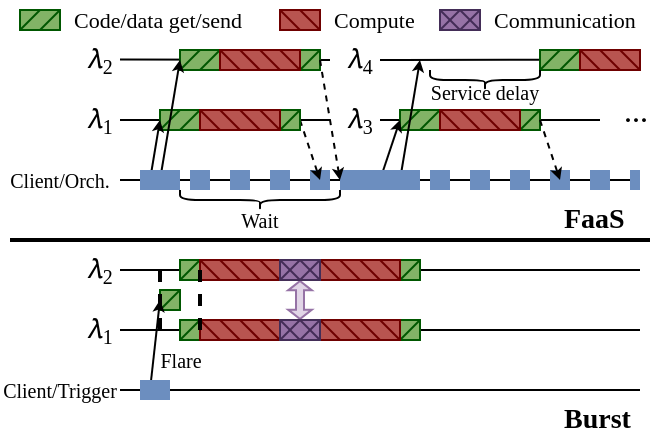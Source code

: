 <mxfile version="24.6.4" type="device" pages="4">
  <diagram name="Page-1" id="ltt5z_w2szjWZz9fcS0m">
    <mxGraphModel dx="568" dy="229" grid="1" gridSize="5" guides="1" tooltips="1" connect="1" arrows="1" fold="1" page="1" pageScale="1" pageWidth="330" pageHeight="220" math="1" shadow="0">
      <root>
        <mxCell id="0" />
        <mxCell id="1" parent="0" />
        <mxCell id="Y-FcVgf2PSeLGQgEc0Tr-1" value="" style="endArrow=none;html=1;rounded=0;fontFamily=Linux Libertine;fontSize=10;labelBackgroundColor=none;" parent="1" edge="1">
          <mxGeometry width="50" height="50" relative="1" as="geometry">
            <mxPoint x="190" y="60" as="sourcePoint" />
            <mxPoint x="300" y="60" as="targetPoint" />
          </mxGeometry>
        </mxCell>
        <mxCell id="Y-FcVgf2PSeLGQgEc0Tr-2" value="" style="endArrow=none;html=1;rounded=0;fontFamily=Linux Libertine;fontSize=10;labelBackgroundColor=none;" parent="1" source="MnUMBIOvAKIwmNQOzPuY-1" edge="1">
          <mxGeometry width="50" height="50" relative="1" as="geometry">
            <mxPoint x="190" y="30" as="sourcePoint" />
            <mxPoint x="320" y="29.83" as="targetPoint" />
          </mxGeometry>
        </mxCell>
        <mxCell id="RkFMOcAwqnY84lJMl6Pi-41" value="" style="endArrow=none;html=1;rounded=0;fillColor=#d5e8d4;strokeColor=#82b366;strokeWidth=10;fontFamily=Linux Libertine;fontSize=10;labelBackgroundColor=none;" parent="1" edge="1">
          <mxGeometry width="50" height="50" relative="1" as="geometry">
            <mxPoint x="80" y="150" as="sourcePoint" />
            <mxPoint x="90" y="150" as="targetPoint" />
          </mxGeometry>
        </mxCell>
        <mxCell id="RkFMOcAwqnY84lJMl6Pi-1" value="" style="endArrow=none;html=1;rounded=0;exitX=1;exitY=0.5;exitDx=0;exitDy=0;fontFamily=Linux Libertine;fontSize=10;labelBackgroundColor=none;" parent="1" source="RkFMOcAwqnY84lJMl6Pi-2" edge="1">
          <mxGeometry width="50" height="50" relative="1" as="geometry">
            <mxPoint x="60" y="93.88" as="sourcePoint" />
            <mxPoint x="320" y="90" as="targetPoint" />
          </mxGeometry>
        </mxCell>
        <mxCell id="RkFMOcAwqnY84lJMl6Pi-2" value="Client/Orch." style="text;html=1;strokeColor=none;fillColor=none;align=center;verticalAlign=middle;rounded=0;fontFamily=Linux Libertine;fontSize=10;whiteSpace=wrap;labelBackgroundColor=none;" parent="1" vertex="1">
          <mxGeometry y="80" width="60" height="20" as="geometry" />
        </mxCell>
        <mxCell id="RkFMOcAwqnY84lJMl6Pi-3" value="" style="endArrow=none;html=1;rounded=0;fontFamily=Linux Libertine;fontSize=10;labelBackgroundColor=none;" parent="1" edge="1">
          <mxGeometry width="50" height="50" relative="1" as="geometry">
            <mxPoint x="60" y="60" as="sourcePoint" />
            <mxPoint x="165" y="60" as="targetPoint" />
          </mxGeometry>
        </mxCell>
        <mxCell id="RkFMOcAwqnY84lJMl6Pi-4" value="&lt;span style=&quot;font-size: 14.153px; white-space: pre;&quot;&gt;𝜆&lt;/span&gt;&lt;sub style=&quot;font-size: 10px;&quot;&gt;1&lt;/sub&gt;" style="text;html=1;strokeColor=none;fillColor=none;align=center;verticalAlign=middle;rounded=0;fontFamily=Linux Libertine;fontSize=10;whiteSpace=wrap;labelBackgroundColor=none;" parent="1" vertex="1">
          <mxGeometry x="30" y="50" width="40" height="20" as="geometry" />
        </mxCell>
        <mxCell id="RkFMOcAwqnY84lJMl6Pi-5" value="" style="endArrow=none;html=1;rounded=0;fontFamily=Linux Libertine;fontSize=10;labelBackgroundColor=none;" parent="1" edge="1">
          <mxGeometry width="50" height="50" relative="1" as="geometry">
            <mxPoint x="60" y="29.76" as="sourcePoint" />
            <mxPoint x="165" y="30" as="targetPoint" />
          </mxGeometry>
        </mxCell>
        <mxCell id="RkFMOcAwqnY84lJMl6Pi-7" value="&lt;span style=&quot;font-size: 14.153px; white-space: pre;&quot;&gt;𝜆&lt;/span&gt;&lt;span style=&quot;font-size: 10px;&quot;&gt;&lt;sub style=&quot;font-size: 10px;&quot;&gt;2&lt;/sub&gt;&lt;/span&gt;" style="text;html=1;strokeColor=none;fillColor=none;align=center;verticalAlign=middle;rounded=0;fontFamily=Linux Libertine;fontSize=10;whiteSpace=wrap;labelBackgroundColor=none;" parent="1" vertex="1">
          <mxGeometry x="30" y="20" width="40" height="20" as="geometry" />
        </mxCell>
        <mxCell id="RkFMOcAwqnY84lJMl6Pi-10" value="" style="endArrow=none;html=1;rounded=0;fillColor=#d5e8d4;strokeColor=#82b366;strokeWidth=10;fontFamily=Linux Libertine;fontSize=10;labelBackgroundColor=none;" parent="1" edge="1">
          <mxGeometry width="50" height="50" relative="1" as="geometry">
            <mxPoint x="80" y="59.83" as="sourcePoint" />
            <mxPoint x="100" y="59.83" as="targetPoint" />
          </mxGeometry>
        </mxCell>
        <mxCell id="RkFMOcAwqnY84lJMl6Pi-11" value="" style="endArrow=none;html=1;rounded=0;fillColor=#d5e8d4;strokeColor=#82b366;strokeWidth=10;fontFamily=Linux Libertine;fontSize=10;labelBackgroundColor=none;flowAnimation=0;" parent="1" edge="1">
          <mxGeometry width="50" height="50" relative="1" as="geometry">
            <mxPoint x="90" y="29.83" as="sourcePoint" />
            <mxPoint x="110" y="29.83" as="targetPoint" />
          </mxGeometry>
        </mxCell>
        <mxCell id="RkFMOcAwqnY84lJMl6Pi-13" value="" style="endArrow=none;html=1;rounded=0;fillColor=#dae8fc;strokeColor=#6c8ebf;strokeWidth=10;dashed=1;targetPerimeterSpacing=0;sourcePerimeterSpacing=0;endSize=6;startSize=6;jumpSize=6;dashPattern=1 1;fontFamily=Linux Libertine;fontSize=10;labelBackgroundColor=none;" parent="1" edge="1">
          <mxGeometry width="50" height="50" relative="1" as="geometry">
            <mxPoint x="95" y="90" as="sourcePoint" />
            <mxPoint x="170" y="90" as="targetPoint" />
          </mxGeometry>
        </mxCell>
        <mxCell id="RkFMOcAwqnY84lJMl6Pi-15" value="" style="endArrow=none;html=1;rounded=0;fillColor=#f8cecc;strokeColor=#b85450;strokeWidth=10;fontFamily=Linux Libertine;fontSize=10;labelBackgroundColor=none;" parent="1" edge="1">
          <mxGeometry width="50" height="50" relative="1" as="geometry">
            <mxPoint x="100" y="59.83" as="sourcePoint" />
            <mxPoint x="140" y="59.83" as="targetPoint" />
          </mxGeometry>
        </mxCell>
        <mxCell id="RkFMOcAwqnY84lJMl6Pi-16" value="" style="endArrow=none;html=1;rounded=0;fillColor=#f8cecc;strokeColor=#b85450;strokeWidth=10;fontFamily=Linux Libertine;fontSize=10;labelBackgroundColor=none;" parent="1" edge="1">
          <mxGeometry width="50" height="50" relative="1" as="geometry">
            <mxPoint x="110" y="29.83" as="sourcePoint" />
            <mxPoint x="150" y="29.83" as="targetPoint" />
          </mxGeometry>
        </mxCell>
        <mxCell id="RkFMOcAwqnY84lJMl6Pi-17" value="" style="endArrow=classic;html=1;rounded=0;endSize=3;startSize=3;dashed=1;fontFamily=Linux Libertine;fontSize=10;labelBackgroundColor=none;" parent="1" edge="1">
          <mxGeometry width="50" height="50" relative="1" as="geometry">
            <mxPoint x="150" y="60" as="sourcePoint" />
            <mxPoint x="160" y="90" as="targetPoint" />
          </mxGeometry>
        </mxCell>
        <mxCell id="RkFMOcAwqnY84lJMl6Pi-20" value="" style="endArrow=none;html=1;rounded=0;fillColor=#d5e8d4;strokeColor=#82b366;strokeWidth=10;fontFamily=Linux Libertine;fontSize=10;labelBackgroundColor=none;" parent="1" edge="1">
          <mxGeometry width="50" height="50" relative="1" as="geometry">
            <mxPoint x="200" y="60" as="sourcePoint" />
            <mxPoint x="220" y="60" as="targetPoint" />
          </mxGeometry>
        </mxCell>
        <mxCell id="RkFMOcAwqnY84lJMl6Pi-21" value="" style="endArrow=none;html=1;rounded=0;fillColor=#d5e8d4;strokeColor=#82b366;strokeWidth=10;fontFamily=Linux Libertine;fontSize=10;labelBackgroundColor=none;" parent="1" edge="1">
          <mxGeometry width="50" height="50" relative="1" as="geometry">
            <mxPoint x="270" y="30" as="sourcePoint" />
            <mxPoint x="290" y="29.76" as="targetPoint" />
          </mxGeometry>
        </mxCell>
        <mxCell id="RkFMOcAwqnY84lJMl6Pi-22" value="" style="endArrow=none;html=1;rounded=0;fillColor=#dae8fc;strokeColor=#6c8ebf;strokeWidth=10;dashed=1;targetPerimeterSpacing=0;sourcePerimeterSpacing=0;endSize=6;startSize=6;jumpSize=6;dashPattern=1 1;fontFamily=Linux Libertine;fontSize=10;labelBackgroundColor=none;" parent="1" edge="1">
          <mxGeometry width="50" height="50" relative="1" as="geometry">
            <mxPoint x="215" y="90" as="sourcePoint" />
            <mxPoint x="320" y="90" as="targetPoint" />
          </mxGeometry>
        </mxCell>
        <mxCell id="RkFMOcAwqnY84lJMl6Pi-23" value="" style="endArrow=none;html=1;rounded=0;fillColor=#f8cecc;strokeColor=#b85450;strokeWidth=10;fontFamily=Linux Libertine;fontSize=10;labelBackgroundColor=none;" parent="1" edge="1">
          <mxGeometry width="50" height="50" relative="1" as="geometry">
            <mxPoint x="220" y="60" as="sourcePoint" />
            <mxPoint x="260" y="60" as="targetPoint" />
          </mxGeometry>
        </mxCell>
        <mxCell id="RkFMOcAwqnY84lJMl6Pi-24" value="" style="endArrow=none;html=1;rounded=0;fillColor=#f8cecc;strokeColor=#b85450;strokeWidth=10;fontFamily=Linux Libertine;fontSize=10;labelBackgroundColor=none;" parent="1" edge="1">
          <mxGeometry width="50" height="50" relative="1" as="geometry">
            <mxPoint x="290" y="29.67" as="sourcePoint" />
            <mxPoint x="320" y="29.84" as="targetPoint" />
          </mxGeometry>
        </mxCell>
        <mxCell id="RkFMOcAwqnY84lJMl6Pi-30" value="" style="endArrow=none;html=1;rounded=0;fillColor=#d5e8d4;strokeColor=#82b366;strokeWidth=10;fontFamily=Linux Libertine;fontSize=11;labelBackgroundColor=none;" parent="1" edge="1">
          <mxGeometry x="1" y="50" width="50" height="50" relative="1" as="geometry">
            <mxPoint x="10" y="9.83" as="sourcePoint" />
            <mxPoint x="30" y="10" as="targetPoint" />
            <mxPoint x="50" y="50" as="offset" />
          </mxGeometry>
        </mxCell>
        <mxCell id="RkFMOcAwqnY84lJMl6Pi-31" value="" style="endArrow=none;html=1;rounded=0;fillColor=#f8cecc;strokeColor=#b85450;strokeWidth=10;fontFamily=Linux Libertine;fontSize=11;labelBackgroundColor=none;" parent="1" edge="1">
          <mxGeometry x="1" y="30" width="50" height="50" relative="1" as="geometry">
            <mxPoint x="140" y="9.83" as="sourcePoint" />
            <mxPoint x="160" y="9.83" as="targetPoint" />
            <mxPoint x="30" y="30" as="offset" />
          </mxGeometry>
        </mxCell>
        <mxCell id="RkFMOcAwqnY84lJMl6Pi-32" value="&lt;span style=&quot;color: rgb(0, 0, 0); font-size: 11px; font-style: normal; font-variant-ligatures: normal; font-variant-caps: normal; font-weight: 400; letter-spacing: normal; orphans: 2; text-align: center; text-indent: 0px; text-transform: none; widows: 2; word-spacing: 0px; -webkit-text-stroke-width: 0px; text-decoration-thickness: initial; text-decoration-style: initial; text-decoration-color: initial; float: none; display: inline !important;&quot;&gt;&lt;font style=&quot;font-size: 11px;&quot;&gt;Code/data get/send&lt;/font&gt;&lt;/span&gt;" style="text;html=1;verticalAlign=middle;fontSize=11;fontFamily=Linux Libertine;whiteSpace=wrap;labelBackgroundColor=none;" parent="1" vertex="1">
          <mxGeometry x="35" width="100" height="20" as="geometry" />
        </mxCell>
        <mxCell id="RkFMOcAwqnY84lJMl6Pi-33" value="&lt;span style=&quot;color: rgb(0, 0, 0); font-size: 11px; font-style: normal; font-variant-ligatures: normal; font-variant-caps: normal; font-weight: 400; letter-spacing: normal; orphans: 2; text-align: center; text-indent: 0px; text-transform: none; widows: 2; word-spacing: 0px; -webkit-text-stroke-width: 0px; text-decoration-thickness: initial; text-decoration-style: initial; text-decoration-color: initial; float: none; display: inline !important;&quot;&gt;Compute&lt;/span&gt;" style="text;html=1;verticalAlign=middle;fontSize=11;fontFamily=Linux Libertine;whiteSpace=wrap;labelBackgroundColor=none;" parent="1" vertex="1">
          <mxGeometry x="165" width="43" height="20" as="geometry" />
        </mxCell>
        <mxCell id="RkFMOcAwqnY84lJMl6Pi-34" value="" style="endArrow=none;html=1;rounded=0;exitX=1;exitY=0.5;exitDx=0;exitDy=0;fontFamily=Linux Libertine;fontSize=10;labelBackgroundColor=none;" parent="1" source="RkFMOcAwqnY84lJMl6Pi-35" edge="1">
          <mxGeometry width="50" height="50" relative="1" as="geometry">
            <mxPoint x="60" y="198.88" as="sourcePoint" />
            <mxPoint x="320" y="195" as="targetPoint" />
          </mxGeometry>
        </mxCell>
        <mxCell id="RkFMOcAwqnY84lJMl6Pi-35" value="Client/Trigger" style="text;html=1;strokeColor=none;fillColor=none;align=center;verticalAlign=middle;rounded=0;fontFamily=Linux Libertine;fontSize=10;whiteSpace=wrap;labelBackgroundColor=none;" parent="1" vertex="1">
          <mxGeometry y="185" width="60" height="20" as="geometry" />
        </mxCell>
        <mxCell id="RkFMOcAwqnY84lJMl6Pi-36" value="" style="endArrow=none;html=1;rounded=0;exitX=1;exitY=0.5;exitDx=0;exitDy=0;fontFamily=Linux Libertine;fontSize=10;labelBackgroundColor=none;" parent="1" edge="1">
          <mxGeometry width="50" height="50" relative="1" as="geometry">
            <mxPoint x="60" y="165" as="sourcePoint" />
            <mxPoint x="320" y="165" as="targetPoint" />
          </mxGeometry>
        </mxCell>
        <mxCell id="RkFMOcAwqnY84lJMl6Pi-38" value="" style="endArrow=none;html=1;rounded=0;exitX=1;exitY=0.5;exitDx=0;exitDy=0;fontFamily=Linux Libertine;fontSize=10;labelBackgroundColor=none;" parent="1" edge="1">
          <mxGeometry width="50" height="50" relative="1" as="geometry">
            <mxPoint x="60" y="135" as="sourcePoint" />
            <mxPoint x="320" y="135" as="targetPoint" />
          </mxGeometry>
        </mxCell>
        <mxCell id="RkFMOcAwqnY84lJMl6Pi-54" value="" style="endArrow=none;html=1;rounded=0;fillColor=#f8cecc;strokeColor=#b85450;strokeWidth=10;fontFamily=Linux Libertine;fontSize=10;labelBackgroundColor=none;" parent="1" edge="1">
          <mxGeometry width="50" height="50" relative="1" as="geometry">
            <mxPoint x="160" y="164.83" as="sourcePoint" />
            <mxPoint x="200" y="164.83" as="targetPoint" />
          </mxGeometry>
        </mxCell>
        <mxCell id="RkFMOcAwqnY84lJMl6Pi-55" value="" style="endArrow=none;html=1;rounded=0;fillColor=#f8cecc;strokeColor=#b85450;strokeWidth=10;fontFamily=Linux Libertine;fontSize=10;labelBackgroundColor=none;" parent="1" edge="1">
          <mxGeometry width="50" height="50" relative="1" as="geometry">
            <mxPoint x="160" y="134.83" as="sourcePoint" />
            <mxPoint x="200" y="134.83" as="targetPoint" />
          </mxGeometry>
        </mxCell>
        <mxCell id="RkFMOcAwqnY84lJMl6Pi-62" value="" style="line;strokeWidth=2;html=1;perimeter=backbonePerimeter;points=[];outlineConnect=0;fontFamily=Linux Libertine;fontSize=10;whiteSpace=wrap;labelBackgroundColor=none;" parent="1" vertex="1">
          <mxGeometry x="5" y="115" width="320" height="10" as="geometry" />
        </mxCell>
        <mxCell id="RkFMOcAwqnY84lJMl6Pi-65" value="" style="endArrow=none;html=1;rounded=0;fillColor=#e1d5e7;strokeColor=#9673a6;strokeWidth=10;fontFamily=Linux Libertine;fontSize=10;labelBackgroundColor=none;" parent="1" edge="1">
          <mxGeometry width="50" height="50" relative="1" as="geometry">
            <mxPoint x="140" y="134.83" as="sourcePoint" />
            <mxPoint x="160" y="134.83" as="targetPoint" />
          </mxGeometry>
        </mxCell>
        <mxCell id="RkFMOcAwqnY84lJMl6Pi-66" value="" style="endArrow=none;html=1;rounded=0;fillColor=#e1d5e7;strokeColor=#9673a6;strokeWidth=10;fontFamily=Linux Libertine;fontSize=10;labelBackgroundColor=none;" parent="1" edge="1">
          <mxGeometry width="50" height="50" relative="1" as="geometry">
            <mxPoint x="140" y="164.83" as="sourcePoint" />
            <mxPoint x="160" y="164.83" as="targetPoint" />
          </mxGeometry>
        </mxCell>
        <mxCell id="RkFMOcAwqnY84lJMl6Pi-45" value="" style="endArrow=none;html=1;rounded=0;fillColor=#f8cecc;strokeColor=#b85450;strokeWidth=10;fontFamily=Linux Libertine;fontSize=10;labelBackgroundColor=none;" parent="1" edge="1">
          <mxGeometry width="50" height="50" relative="1" as="geometry">
            <mxPoint x="100" y="134.83" as="sourcePoint" />
            <mxPoint x="140" y="134.83" as="targetPoint" />
          </mxGeometry>
        </mxCell>
        <mxCell id="RkFMOcAwqnY84lJMl6Pi-44" value="" style="endArrow=none;html=1;rounded=0;fillColor=#f8cecc;strokeColor=#b85450;strokeWidth=10;fontFamily=Linux Libertine;fontSize=10;labelBackgroundColor=none;" parent="1" edge="1">
          <mxGeometry width="50" height="50" relative="1" as="geometry">
            <mxPoint x="100" y="164.83" as="sourcePoint" />
            <mxPoint x="140" y="164.83" as="targetPoint" />
          </mxGeometry>
        </mxCell>
        <mxCell id="RkFMOcAwqnY84lJMl6Pi-68" value="FaaS" style="text;html=1;strokeColor=none;fillColor=none;align=left;verticalAlign=middle;rounded=0;fontFamily=Linux Libertine;fontSize=14;fontStyle=1;whiteSpace=wrap;labelBackgroundColor=none;" parent="1" vertex="1">
          <mxGeometry x="280" y="105" width="40" height="10" as="geometry" />
        </mxCell>
        <mxCell id="RkFMOcAwqnY84lJMl6Pi-70" value="Burst" style="text;html=1;strokeColor=none;fillColor=none;align=left;verticalAlign=middle;rounded=0;fontFamily=Linux Libertine;fontSize=14;fontStyle=1;whiteSpace=wrap;labelBackgroundColor=none;" parent="1" vertex="1">
          <mxGeometry x="280" y="205" width="40" height="10" as="geometry" />
        </mxCell>
        <mxCell id="RkFMOcAwqnY84lJMl6Pi-71" value="" style="endArrow=none;html=1;rounded=0;fillColor=#e1d5e7;strokeColor=#9673a6;strokeWidth=10;fontFamily=Linux Libertine;fontSize=11;labelBackgroundColor=none;" parent="1" edge="1">
          <mxGeometry x="1" y="30" width="50" height="50" relative="1" as="geometry">
            <mxPoint x="220" y="10" as="sourcePoint" />
            <mxPoint x="240" y="10" as="targetPoint" />
            <mxPoint x="30" y="30" as="offset" />
          </mxGeometry>
        </mxCell>
        <mxCell id="RkFMOcAwqnY84lJMl6Pi-72" value="&lt;span style=&quot;color: rgb(0, 0, 0); font-size: 11px; font-style: normal; font-variant-ligatures: normal; font-variant-caps: normal; font-weight: 400; letter-spacing: normal; orphans: 2; text-align: center; text-indent: 0px; text-transform: none; widows: 2; word-spacing: 0px; -webkit-text-stroke-width: 0px; text-decoration-thickness: initial; text-decoration-style: initial; text-decoration-color: initial; float: none; display: inline !important;&quot;&gt;Communication&lt;/span&gt;" style="text;html=1;verticalAlign=middle;fontSize=11;fontFamily=Linux Libertine;whiteSpace=wrap;labelBackgroundColor=none;" parent="1" vertex="1">
          <mxGeometry x="245" width="78" height="20" as="geometry" />
        </mxCell>
        <mxCell id="RkFMOcAwqnY84lJMl6Pi-73" value="" style="endArrow=none;html=1;rounded=0;fillColor=#d5e8d4;strokeColor=#82b366;strokeWidth=10;fontFamily=Linux Libertine;fontSize=10;labelBackgroundColor=none;" parent="1" edge="1">
          <mxGeometry width="50" height="50" relative="1" as="geometry">
            <mxPoint x="90" y="134.83" as="sourcePoint" />
            <mxPoint x="100" y="134.83" as="targetPoint" />
          </mxGeometry>
        </mxCell>
        <mxCell id="RkFMOcAwqnY84lJMl6Pi-74" value="" style="endArrow=none;html=1;rounded=0;fillColor=#d5e8d4;strokeColor=#82b366;strokeWidth=10;fontFamily=Linux Libertine;fontSize=10;labelBackgroundColor=none;" parent="1" edge="1">
          <mxGeometry width="50" height="50" relative="1" as="geometry">
            <mxPoint x="90" y="164.83" as="sourcePoint" />
            <mxPoint x="100" y="164.83" as="targetPoint" />
          </mxGeometry>
        </mxCell>
        <mxCell id="RkFMOcAwqnY84lJMl6Pi-75" value="" style="endArrow=none;html=1;rounded=0;fillColor=#d5e8d4;strokeColor=#82b366;strokeWidth=10;fontFamily=Linux Libertine;fontSize=10;labelBackgroundColor=none;" parent="1" edge="1">
          <mxGeometry width="50" height="50" relative="1" as="geometry">
            <mxPoint x="150" y="30" as="sourcePoint" />
            <mxPoint x="160" y="29.83" as="targetPoint" />
          </mxGeometry>
        </mxCell>
        <mxCell id="RkFMOcAwqnY84lJMl6Pi-76" value="" style="endArrow=none;html=1;rounded=0;fillColor=#d5e8d4;strokeColor=#82b366;strokeWidth=10;fontFamily=Linux Libertine;fontSize=10;labelBackgroundColor=none;" parent="1" edge="1">
          <mxGeometry width="50" height="50" relative="1" as="geometry">
            <mxPoint x="140" y="59.83" as="sourcePoint" />
            <mxPoint x="150" y="59.83" as="targetPoint" />
          </mxGeometry>
        </mxCell>
        <mxCell id="RkFMOcAwqnY84lJMl6Pi-78" value="" style="endArrow=none;html=1;rounded=0;fillColor=#d5e8d4;strokeColor=#82b366;strokeWidth=10;fontFamily=Linux Libertine;fontSize=10;labelBackgroundColor=none;" parent="1" edge="1">
          <mxGeometry width="50" height="50" relative="1" as="geometry">
            <mxPoint x="260" y="60" as="sourcePoint" />
            <mxPoint x="270" y="60" as="targetPoint" />
          </mxGeometry>
        </mxCell>
        <mxCell id="RkFMOcAwqnY84lJMl6Pi-79" value="" style="endArrow=none;html=1;rounded=0;fillColor=#d5e8d4;strokeColor=#82b366;strokeWidth=10;fontFamily=Linux Libertine;fontSize=10;labelBackgroundColor=none;" parent="1" edge="1">
          <mxGeometry width="50" height="50" relative="1" as="geometry">
            <mxPoint x="200" y="135" as="sourcePoint" />
            <mxPoint x="210" y="135" as="targetPoint" />
          </mxGeometry>
        </mxCell>
        <mxCell id="RkFMOcAwqnY84lJMl6Pi-80" value="" style="endArrow=none;html=1;rounded=0;fillColor=#d5e8d4;strokeColor=#82b366;strokeWidth=10;fontFamily=Linux Libertine;fontSize=10;labelBackgroundColor=none;" parent="1" edge="1">
          <mxGeometry width="50" height="50" relative="1" as="geometry">
            <mxPoint x="200" y="164.83" as="sourcePoint" />
            <mxPoint x="210" y="164.83" as="targetPoint" />
          </mxGeometry>
        </mxCell>
        <mxCell id="Y-FcVgf2PSeLGQgEc0Tr-5" value="&lt;span style=&quot;color: rgb(0, 0, 0); font-style: normal; font-variant-ligatures: normal; font-variant-caps: normal; letter-spacing: normal; orphans: 2; text-align: center; text-indent: 0px; text-transform: none; widows: 2; word-spacing: 0px; -webkit-text-stroke-width: 0px; text-decoration-thickness: initial; text-decoration-style: initial; text-decoration-color: initial; float: none; font-size: 12px; display: inline !important;&quot;&gt;&lt;font style=&quot;font-size: 12px;&quot;&gt;···&lt;/font&gt;&lt;/span&gt;" style="text;html=1;verticalAlign=middle;fontSize=12;fontFamily=Linux Libertine;whiteSpace=wrap;labelBackgroundColor=none;fontStyle=1" parent="1" vertex="1">
          <mxGeometry x="310" y="50" width="15" height="20" as="geometry" />
        </mxCell>
        <mxCell id="MnUMBIOvAKIwmNQOzPuY-2" value="&lt;span style=&quot;font-size: 14.153px; white-space: pre;&quot;&gt;𝜆&lt;/span&gt;&lt;sub style=&quot;font-size: 10px;&quot;&gt;3&lt;/sub&gt;" style="text;html=1;strokeColor=none;fillColor=none;align=center;verticalAlign=middle;rounded=0;fontFamily=Linux Libertine;fontSize=10;whiteSpace=wrap;labelBackgroundColor=none;" parent="1" vertex="1">
          <mxGeometry x="160" y="50" width="40" height="20" as="geometry" />
        </mxCell>
        <mxCell id="MnUMBIOvAKIwmNQOzPuY-4" value="" style="endArrow=none;html=1;rounded=0;fontFamily=Linux Libertine;fontSize=10;labelBackgroundColor=none;" parent="1" target="MnUMBIOvAKIwmNQOzPuY-1" edge="1">
          <mxGeometry width="50" height="50" relative="1" as="geometry">
            <mxPoint x="190" y="30" as="sourcePoint" />
            <mxPoint x="320" y="29.83" as="targetPoint" />
          </mxGeometry>
        </mxCell>
        <mxCell id="MnUMBIOvAKIwmNQOzPuY-1" value="&lt;span style=&quot;font-size: 14.153px; white-space: pre;&quot;&gt;𝜆&lt;/span&gt;&lt;span style=&quot;font-size: 10px;&quot;&gt;&lt;sub style=&quot;font-size: 10px;&quot;&gt;4&lt;/sub&gt;&lt;/span&gt;" style="text;html=1;strokeColor=none;fillColor=none;align=center;verticalAlign=middle;rounded=0;fontFamily=Linux Libertine;fontSize=10;whiteSpace=wrap;labelBackgroundColor=none;" parent="1" vertex="1">
          <mxGeometry x="160" y="20" width="40" height="20" as="geometry" />
        </mxCell>
        <mxCell id="XAOL5xFrdHJyX6w8Xvxh-1" value="&lt;p&gt;&lt;font face=&quot;Linux Libertine&quot;&gt;&lt;span style=&quot;font-size: 14.153px; white-space: pre;&quot;&gt;𝜆&lt;/span&gt;&lt;sub style=&quot;font-size: 10px;&quot;&gt;1&lt;/sub&gt;&lt;/font&gt;&lt;/p&gt;" style="text;html=1;strokeColor=none;fillColor=none;align=center;verticalAlign=middle;rounded=0;fontFamily=Linux Libertine;fontSize=10;whiteSpace=wrap;fontStyle=0;labelBackgroundColor=none;" parent="1" vertex="1">
          <mxGeometry x="30" y="155" width="40" height="20" as="geometry" />
        </mxCell>
        <mxCell id="XAOL5xFrdHJyX6w8Xvxh-2" value="&lt;span style=&quot;font-size: 14.153px; white-space: pre;&quot;&gt;𝜆&lt;/span&gt;&lt;span style=&quot;font-size: 10px;&quot;&gt;&lt;sub style=&quot;font-size: 10px;&quot;&gt;2&lt;/sub&gt;&lt;/span&gt;" style="text;html=1;strokeColor=none;fillColor=none;align=center;verticalAlign=middle;rounded=0;fontFamily=Linux Libertine;fontSize=10;whiteSpace=wrap;labelBackgroundColor=none;" parent="1" vertex="1">
          <mxGeometry x="30" y="125" width="40" height="20" as="geometry" />
        </mxCell>
        <mxCell id="RGF79mpgdFHiMiqiZVUP-3" value="" style="endArrow=none;html=1;rounded=0;fillColor=#008a00;strokeColor=#005700;" parent="1" edge="1">
          <mxGeometry width="50" height="50" relative="1" as="geometry">
            <mxPoint x="10" y="15" as="sourcePoint" />
            <mxPoint x="20" y="5" as="targetPoint" />
          </mxGeometry>
        </mxCell>
        <mxCell id="RGF79mpgdFHiMiqiZVUP-4" value="" style="endArrow=none;html=1;rounded=0;fillColor=#008a00;strokeColor=#005700;" parent="1" edge="1">
          <mxGeometry width="50" height="50" relative="1" as="geometry">
            <mxPoint x="20" y="15" as="sourcePoint" />
            <mxPoint x="30" y="5" as="targetPoint" />
          </mxGeometry>
        </mxCell>
        <mxCell id="RGF79mpgdFHiMiqiZVUP-5" value="" style="endArrow=none;html=1;rounded=0;fillColor=#008a00;strokeColor=#005700;" parent="1" edge="1">
          <mxGeometry width="50" height="50" relative="1" as="geometry">
            <mxPoint x="90" y="35" as="sourcePoint" />
            <mxPoint x="100" y="25" as="targetPoint" />
          </mxGeometry>
        </mxCell>
        <mxCell id="RGF79mpgdFHiMiqiZVUP-6" value="" style="endArrow=none;html=1;rounded=0;fillColor=#008a00;strokeColor=#005700;" parent="1" edge="1">
          <mxGeometry width="50" height="50" relative="1" as="geometry">
            <mxPoint x="100" y="35" as="sourcePoint" />
            <mxPoint x="110" y="25" as="targetPoint" />
          </mxGeometry>
        </mxCell>
        <mxCell id="RGF79mpgdFHiMiqiZVUP-7" value="" style="endArrow=none;html=1;rounded=0;fillColor=#008a00;strokeColor=#005700;entryX=0;entryY=0.25;entryDx=0;entryDy=0;" parent="1" target="MnUMBIOvAKIwmNQOzPuY-1" edge="1">
          <mxGeometry width="50" height="50" relative="1" as="geometry">
            <mxPoint x="150" y="35" as="sourcePoint" />
            <mxPoint x="40" y="25" as="targetPoint" />
          </mxGeometry>
        </mxCell>
        <mxCell id="RGF79mpgdFHiMiqiZVUP-8" value="" style="endArrow=none;html=1;rounded=0;fillColor=#008a00;strokeColor=#005700;" parent="1" edge="1">
          <mxGeometry width="50" height="50" relative="1" as="geometry">
            <mxPoint x="80" y="65" as="sourcePoint" />
            <mxPoint x="90" y="55" as="targetPoint" />
          </mxGeometry>
        </mxCell>
        <mxCell id="RGF79mpgdFHiMiqiZVUP-9" value="" style="endArrow=none;html=1;rounded=0;fillColor=#008a00;strokeColor=#005700;" parent="1" edge="1">
          <mxGeometry width="50" height="50" relative="1" as="geometry">
            <mxPoint x="90" y="65" as="sourcePoint" />
            <mxPoint x="100" y="55" as="targetPoint" />
          </mxGeometry>
        </mxCell>
        <mxCell id="RGF79mpgdFHiMiqiZVUP-10" value="" style="endArrow=none;html=1;rounded=0;fillColor=#008a00;strokeColor=#005700;entryX=0;entryY=0.25;entryDx=0;entryDy=0;" parent="1" edge="1">
          <mxGeometry width="50" height="50" relative="1" as="geometry">
            <mxPoint x="140" y="65" as="sourcePoint" />
            <mxPoint x="150" y="55" as="targetPoint" />
          </mxGeometry>
        </mxCell>
        <mxCell id="RGF79mpgdFHiMiqiZVUP-11" value="" style="endArrow=none;html=1;rounded=0;fillColor=#008a00;strokeColor=#005700;" parent="1" edge="1">
          <mxGeometry width="50" height="50" relative="1" as="geometry">
            <mxPoint x="200" y="65" as="sourcePoint" />
            <mxPoint x="210" y="55" as="targetPoint" />
          </mxGeometry>
        </mxCell>
        <mxCell id="RGF79mpgdFHiMiqiZVUP-12" value="" style="endArrow=none;html=1;rounded=0;fillColor=#008a00;strokeColor=#005700;" parent="1" edge="1">
          <mxGeometry width="50" height="50" relative="1" as="geometry">
            <mxPoint x="210" y="65" as="sourcePoint" />
            <mxPoint x="220" y="55" as="targetPoint" />
          </mxGeometry>
        </mxCell>
        <mxCell id="RGF79mpgdFHiMiqiZVUP-13" value="" style="endArrow=none;html=1;rounded=0;fillColor=#008a00;strokeColor=#005700;entryX=0;entryY=0.25;entryDx=0;entryDy=0;" parent="1" edge="1">
          <mxGeometry width="50" height="50" relative="1" as="geometry">
            <mxPoint x="260" y="65" as="sourcePoint" />
            <mxPoint x="270" y="55" as="targetPoint" />
          </mxGeometry>
        </mxCell>
        <mxCell id="RGF79mpgdFHiMiqiZVUP-14" value="" style="endArrow=none;html=1;rounded=0;fillColor=#008a00;strokeColor=#005700;" parent="1" edge="1">
          <mxGeometry width="50" height="50" relative="1" as="geometry">
            <mxPoint x="270" y="35" as="sourcePoint" />
            <mxPoint x="280" y="25" as="targetPoint" />
          </mxGeometry>
        </mxCell>
        <mxCell id="RGF79mpgdFHiMiqiZVUP-15" value="" style="endArrow=none;html=1;rounded=0;fillColor=#008a00;strokeColor=#005700;" parent="1" edge="1">
          <mxGeometry width="50" height="50" relative="1" as="geometry">
            <mxPoint x="280" y="35" as="sourcePoint" />
            <mxPoint x="290" y="25" as="targetPoint" />
          </mxGeometry>
        </mxCell>
        <mxCell id="RGF79mpgdFHiMiqiZVUP-17" value="" style="endArrow=none;html=1;rounded=0;fillColor=#008a00;strokeColor=#005700;entryX=0;entryY=0.25;entryDx=0;entryDy=0;" parent="1" edge="1">
          <mxGeometry width="50" height="50" relative="1" as="geometry">
            <mxPoint x="90" y="140" as="sourcePoint" />
            <mxPoint x="100" y="130" as="targetPoint" />
          </mxGeometry>
        </mxCell>
        <mxCell id="RGF79mpgdFHiMiqiZVUP-18" value="" style="endArrow=none;html=1;rounded=0;fillColor=#008a00;strokeColor=#005700;entryX=0;entryY=0.25;entryDx=0;entryDy=0;" parent="1" edge="1">
          <mxGeometry width="50" height="50" relative="1" as="geometry">
            <mxPoint x="80" y="155" as="sourcePoint" />
            <mxPoint x="90" y="145" as="targetPoint" />
          </mxGeometry>
        </mxCell>
        <mxCell id="RGF79mpgdFHiMiqiZVUP-19" value="" style="endArrow=none;html=1;rounded=0;fillColor=#008a00;strokeColor=#005700;entryX=0;entryY=0.25;entryDx=0;entryDy=0;" parent="1" edge="1">
          <mxGeometry width="50" height="50" relative="1" as="geometry">
            <mxPoint x="90" y="170" as="sourcePoint" />
            <mxPoint x="100" y="160" as="targetPoint" />
          </mxGeometry>
        </mxCell>
        <mxCell id="RGF79mpgdFHiMiqiZVUP-20" value="" style="endArrow=none;html=1;rounded=0;fillColor=#008a00;strokeColor=#005700;entryX=0;entryY=0.25;entryDx=0;entryDy=0;" parent="1" edge="1">
          <mxGeometry width="50" height="50" relative="1" as="geometry">
            <mxPoint x="200" y="140" as="sourcePoint" />
            <mxPoint x="210" y="130" as="targetPoint" />
          </mxGeometry>
        </mxCell>
        <mxCell id="RGF79mpgdFHiMiqiZVUP-21" value="" style="endArrow=none;html=1;rounded=0;fillColor=#008a00;strokeColor=#005700;entryX=0;entryY=0.25;entryDx=0;entryDy=0;" parent="1" edge="1">
          <mxGeometry width="50" height="50" relative="1" as="geometry">
            <mxPoint x="200" y="170" as="sourcePoint" />
            <mxPoint x="210" y="160" as="targetPoint" />
          </mxGeometry>
        </mxCell>
        <mxCell id="RGF79mpgdFHiMiqiZVUP-22" value="" style="endArrow=none;html=1;rounded=0;fillColor=#a20025;strokeColor=#6F0000;" parent="1" edge="1">
          <mxGeometry width="50" height="50" relative="1" as="geometry">
            <mxPoint x="150" y="15" as="sourcePoint" />
            <mxPoint x="140" y="5" as="targetPoint" />
          </mxGeometry>
        </mxCell>
        <mxCell id="RGF79mpgdFHiMiqiZVUP-23" value="" style="endArrow=none;html=1;rounded=0;fillColor=#a20025;strokeColor=#6F0000;" parent="1" edge="1">
          <mxGeometry width="50" height="50" relative="1" as="geometry">
            <mxPoint x="160" y="15" as="sourcePoint" />
            <mxPoint x="150" y="5" as="targetPoint" />
          </mxGeometry>
        </mxCell>
        <mxCell id="RGF79mpgdFHiMiqiZVUP-24" value="" style="endArrow=none;html=1;rounded=0;fillColor=#a20025;strokeColor=#6F0000;" parent="1" edge="1">
          <mxGeometry width="50" height="50" relative="1" as="geometry">
            <mxPoint x="120" y="35" as="sourcePoint" />
            <mxPoint x="110" y="25" as="targetPoint" />
          </mxGeometry>
        </mxCell>
        <mxCell id="RGF79mpgdFHiMiqiZVUP-25" value="" style="endArrow=none;html=1;rounded=0;fillColor=#a20025;strokeColor=#6F0000;" parent="1" edge="1">
          <mxGeometry width="50" height="50" relative="1" as="geometry">
            <mxPoint x="130" y="35" as="sourcePoint" />
            <mxPoint x="120" y="25" as="targetPoint" />
          </mxGeometry>
        </mxCell>
        <mxCell id="RGF79mpgdFHiMiqiZVUP-26" value="" style="endArrow=none;html=1;rounded=0;fillColor=#a20025;strokeColor=#6F0000;" parent="1" edge="1">
          <mxGeometry width="50" height="50" relative="1" as="geometry">
            <mxPoint x="140" y="35" as="sourcePoint" />
            <mxPoint x="130" y="25" as="targetPoint" />
          </mxGeometry>
        </mxCell>
        <mxCell id="RGF79mpgdFHiMiqiZVUP-27" value="" style="endArrow=none;html=1;rounded=0;fillColor=#a20025;strokeColor=#6F0000;" parent="1" edge="1">
          <mxGeometry width="50" height="50" relative="1" as="geometry">
            <mxPoint x="150" y="35" as="sourcePoint" />
            <mxPoint x="140" y="25" as="targetPoint" />
          </mxGeometry>
        </mxCell>
        <mxCell id="RGF79mpgdFHiMiqiZVUP-28" value="" style="endArrow=none;html=1;rounded=0;fillColor=#a20025;strokeColor=#6F0000;" parent="1" edge="1">
          <mxGeometry width="50" height="50" relative="1" as="geometry">
            <mxPoint x="110" y="65" as="sourcePoint" />
            <mxPoint x="100" y="55" as="targetPoint" />
          </mxGeometry>
        </mxCell>
        <mxCell id="RGF79mpgdFHiMiqiZVUP-29" value="" style="endArrow=none;html=1;rounded=0;fillColor=#a20025;strokeColor=#6F0000;" parent="1" edge="1">
          <mxGeometry width="50" height="50" relative="1" as="geometry">
            <mxPoint x="120" y="65" as="sourcePoint" />
            <mxPoint x="110" y="55" as="targetPoint" />
          </mxGeometry>
        </mxCell>
        <mxCell id="RGF79mpgdFHiMiqiZVUP-30" value="" style="endArrow=none;html=1;rounded=0;fillColor=#a20025;strokeColor=#6F0000;" parent="1" edge="1">
          <mxGeometry width="50" height="50" relative="1" as="geometry">
            <mxPoint x="130" y="65" as="sourcePoint" />
            <mxPoint x="120" y="55" as="targetPoint" />
          </mxGeometry>
        </mxCell>
        <mxCell id="RGF79mpgdFHiMiqiZVUP-31" value="" style="endArrow=none;html=1;rounded=0;fillColor=#a20025;strokeColor=#6F0000;" parent="1" edge="1">
          <mxGeometry width="50" height="50" relative="1" as="geometry">
            <mxPoint x="140" y="65" as="sourcePoint" />
            <mxPoint x="130" y="55" as="targetPoint" />
          </mxGeometry>
        </mxCell>
        <mxCell id="RGF79mpgdFHiMiqiZVUP-32" value="" style="endArrow=none;html=1;rounded=0;fillColor=#a20025;strokeColor=#6F0000;" parent="1" edge="1">
          <mxGeometry width="50" height="50" relative="1" as="geometry">
            <mxPoint x="230" y="65" as="sourcePoint" />
            <mxPoint x="220" y="55" as="targetPoint" />
          </mxGeometry>
        </mxCell>
        <mxCell id="RGF79mpgdFHiMiqiZVUP-33" value="" style="endArrow=none;html=1;rounded=0;fillColor=#a20025;strokeColor=#6F0000;" parent="1" edge="1">
          <mxGeometry width="50" height="50" relative="1" as="geometry">
            <mxPoint x="240" y="65" as="sourcePoint" />
            <mxPoint x="230" y="55" as="targetPoint" />
          </mxGeometry>
        </mxCell>
        <mxCell id="RGF79mpgdFHiMiqiZVUP-34" value="" style="endArrow=none;html=1;rounded=0;fillColor=#a20025;strokeColor=#6F0000;" parent="1" edge="1">
          <mxGeometry width="50" height="50" relative="1" as="geometry">
            <mxPoint x="250" y="65" as="sourcePoint" />
            <mxPoint x="240" y="55" as="targetPoint" />
          </mxGeometry>
        </mxCell>
        <mxCell id="RGF79mpgdFHiMiqiZVUP-35" value="" style="endArrow=none;html=1;rounded=0;fillColor=#a20025;strokeColor=#6F0000;" parent="1" edge="1">
          <mxGeometry width="50" height="50" relative="1" as="geometry">
            <mxPoint x="260" y="65" as="sourcePoint" />
            <mxPoint x="250" y="55" as="targetPoint" />
          </mxGeometry>
        </mxCell>
        <mxCell id="RGF79mpgdFHiMiqiZVUP-36" value="" style="endArrow=none;html=1;rounded=0;fillColor=#a20025;strokeColor=#6F0000;" parent="1" edge="1">
          <mxGeometry width="50" height="50" relative="1" as="geometry">
            <mxPoint x="300" y="35" as="sourcePoint" />
            <mxPoint x="290" y="25" as="targetPoint" />
          </mxGeometry>
        </mxCell>
        <mxCell id="RGF79mpgdFHiMiqiZVUP-37" value="" style="endArrow=none;html=1;rounded=0;fillColor=#a20025;strokeColor=#6F0000;" parent="1" edge="1">
          <mxGeometry width="50" height="50" relative="1" as="geometry">
            <mxPoint x="310" y="35" as="sourcePoint" />
            <mxPoint x="300" y="25" as="targetPoint" />
          </mxGeometry>
        </mxCell>
        <mxCell id="RGF79mpgdFHiMiqiZVUP-38" value="" style="endArrow=none;html=1;rounded=0;fillColor=#a20025;strokeColor=#6F0000;" parent="1" edge="1">
          <mxGeometry width="50" height="50" relative="1" as="geometry">
            <mxPoint x="320" y="35" as="sourcePoint" />
            <mxPoint x="310" y="25" as="targetPoint" />
          </mxGeometry>
        </mxCell>
        <mxCell id="RGF79mpgdFHiMiqiZVUP-40" value="" style="endArrow=none;html=1;rounded=0;fillColor=#a20025;strokeColor=#6F0000;" parent="1" edge="1">
          <mxGeometry width="50" height="50" relative="1" as="geometry">
            <mxPoint x="110" y="140" as="sourcePoint" />
            <mxPoint x="100" y="130" as="targetPoint" />
          </mxGeometry>
        </mxCell>
        <mxCell id="RGF79mpgdFHiMiqiZVUP-41" value="" style="endArrow=none;html=1;rounded=0;fillColor=#a20025;strokeColor=#6F0000;" parent="1" edge="1">
          <mxGeometry width="50" height="50" relative="1" as="geometry">
            <mxPoint x="120" y="140" as="sourcePoint" />
            <mxPoint x="110" y="130" as="targetPoint" />
          </mxGeometry>
        </mxCell>
        <mxCell id="RGF79mpgdFHiMiqiZVUP-42" value="" style="endArrow=none;html=1;rounded=0;fillColor=#a20025;strokeColor=#6F0000;" parent="1" edge="1">
          <mxGeometry width="50" height="50" relative="1" as="geometry">
            <mxPoint x="130" y="140" as="sourcePoint" />
            <mxPoint x="120" y="130" as="targetPoint" />
          </mxGeometry>
        </mxCell>
        <mxCell id="RGF79mpgdFHiMiqiZVUP-43" value="" style="endArrow=none;html=1;rounded=0;fillColor=#a20025;strokeColor=#6F0000;" parent="1" edge="1">
          <mxGeometry width="50" height="50" relative="1" as="geometry">
            <mxPoint x="140" y="140" as="sourcePoint" />
            <mxPoint x="130" y="130" as="targetPoint" />
          </mxGeometry>
        </mxCell>
        <mxCell id="RGF79mpgdFHiMiqiZVUP-44" value="" style="endArrow=none;html=1;rounded=0;fillColor=#a20025;strokeColor=#6F0000;" parent="1" edge="1">
          <mxGeometry width="50" height="50" relative="1" as="geometry">
            <mxPoint x="170" y="140" as="sourcePoint" />
            <mxPoint x="160" y="130" as="targetPoint" />
          </mxGeometry>
        </mxCell>
        <mxCell id="RGF79mpgdFHiMiqiZVUP-45" value="" style="endArrow=none;html=1;rounded=0;fillColor=#a20025;strokeColor=#6F0000;" parent="1" edge="1">
          <mxGeometry width="50" height="50" relative="1" as="geometry">
            <mxPoint x="180" y="140" as="sourcePoint" />
            <mxPoint x="170" y="130" as="targetPoint" />
          </mxGeometry>
        </mxCell>
        <mxCell id="RGF79mpgdFHiMiqiZVUP-46" value="" style="endArrow=none;html=1;rounded=0;fillColor=#a20025;strokeColor=#6F0000;" parent="1" edge="1">
          <mxGeometry width="50" height="50" relative="1" as="geometry">
            <mxPoint x="190" y="140" as="sourcePoint" />
            <mxPoint x="180" y="130" as="targetPoint" />
          </mxGeometry>
        </mxCell>
        <mxCell id="RGF79mpgdFHiMiqiZVUP-47" value="" style="endArrow=none;html=1;rounded=0;fillColor=#a20025;strokeColor=#6F0000;" parent="1" edge="1">
          <mxGeometry width="50" height="50" relative="1" as="geometry">
            <mxPoint x="200" y="140" as="sourcePoint" />
            <mxPoint x="190" y="130" as="targetPoint" />
          </mxGeometry>
        </mxCell>
        <mxCell id="RGF79mpgdFHiMiqiZVUP-48" value="" style="endArrow=none;html=1;rounded=0;fillColor=#a20025;strokeColor=#6F0000;" parent="1" edge="1">
          <mxGeometry width="50" height="50" relative="1" as="geometry">
            <mxPoint x="110" y="170" as="sourcePoint" />
            <mxPoint x="100" y="160" as="targetPoint" />
          </mxGeometry>
        </mxCell>
        <mxCell id="RGF79mpgdFHiMiqiZVUP-49" value="" style="endArrow=none;html=1;rounded=0;fillColor=#a20025;strokeColor=#6F0000;" parent="1" edge="1">
          <mxGeometry width="50" height="50" relative="1" as="geometry">
            <mxPoint x="120" y="170" as="sourcePoint" />
            <mxPoint x="110" y="160" as="targetPoint" />
          </mxGeometry>
        </mxCell>
        <mxCell id="RGF79mpgdFHiMiqiZVUP-50" value="" style="endArrow=none;html=1;rounded=0;fillColor=#a20025;strokeColor=#6F0000;" parent="1" edge="1">
          <mxGeometry width="50" height="50" relative="1" as="geometry">
            <mxPoint x="130" y="170" as="sourcePoint" />
            <mxPoint x="120" y="160" as="targetPoint" />
          </mxGeometry>
        </mxCell>
        <mxCell id="RGF79mpgdFHiMiqiZVUP-51" value="" style="endArrow=none;html=1;rounded=0;fillColor=#a20025;strokeColor=#6F0000;" parent="1" edge="1">
          <mxGeometry width="50" height="50" relative="1" as="geometry">
            <mxPoint x="140" y="170" as="sourcePoint" />
            <mxPoint x="130" y="160" as="targetPoint" />
          </mxGeometry>
        </mxCell>
        <mxCell id="RGF79mpgdFHiMiqiZVUP-52" value="" style="endArrow=none;html=1;rounded=0;fillColor=#a20025;strokeColor=#6F0000;" parent="1" edge="1">
          <mxGeometry width="50" height="50" relative="1" as="geometry">
            <mxPoint x="170" y="170" as="sourcePoint" />
            <mxPoint x="160" y="160" as="targetPoint" />
          </mxGeometry>
        </mxCell>
        <mxCell id="RGF79mpgdFHiMiqiZVUP-53" value="" style="endArrow=none;html=1;rounded=0;fillColor=#a20025;strokeColor=#6F0000;" parent="1" edge="1">
          <mxGeometry width="50" height="50" relative="1" as="geometry">
            <mxPoint x="180" y="170" as="sourcePoint" />
            <mxPoint x="170" y="160" as="targetPoint" />
          </mxGeometry>
        </mxCell>
        <mxCell id="RGF79mpgdFHiMiqiZVUP-54" value="" style="endArrow=none;html=1;rounded=0;fillColor=#a20025;strokeColor=#6F0000;" parent="1" edge="1">
          <mxGeometry width="50" height="50" relative="1" as="geometry">
            <mxPoint x="190" y="170" as="sourcePoint" />
            <mxPoint x="180" y="160" as="targetPoint" />
          </mxGeometry>
        </mxCell>
        <mxCell id="RGF79mpgdFHiMiqiZVUP-55" value="" style="endArrow=none;html=1;rounded=0;fillColor=#a20025;strokeColor=#6F0000;" parent="1" edge="1">
          <mxGeometry width="50" height="50" relative="1" as="geometry">
            <mxPoint x="200" y="170" as="sourcePoint" />
            <mxPoint x="190" y="160" as="targetPoint" />
          </mxGeometry>
        </mxCell>
        <mxCell id="RGF79mpgdFHiMiqiZVUP-56" value="" style="endArrow=none;html=1;rounded=0;fillColor=#76608a;strokeColor=#432D57;" parent="1" edge="1">
          <mxGeometry width="50" height="50" relative="1" as="geometry">
            <mxPoint x="230" y="15" as="sourcePoint" />
            <mxPoint x="220" y="5" as="targetPoint" />
          </mxGeometry>
        </mxCell>
        <mxCell id="RGF79mpgdFHiMiqiZVUP-57" value="" style="endArrow=none;html=1;rounded=0;fillColor=#76608a;strokeColor=#432D57;" parent="1" edge="1">
          <mxGeometry width="50" height="50" relative="1" as="geometry">
            <mxPoint x="230" y="5" as="sourcePoint" />
            <mxPoint x="220" y="15" as="targetPoint" />
          </mxGeometry>
        </mxCell>
        <mxCell id="RGF79mpgdFHiMiqiZVUP-58" value="" style="endArrow=none;html=1;rounded=0;fillColor=#76608a;strokeColor=#432D57;" parent="1" edge="1">
          <mxGeometry width="50" height="50" relative="1" as="geometry">
            <mxPoint x="240" y="15" as="sourcePoint" />
            <mxPoint x="230" y="5" as="targetPoint" />
          </mxGeometry>
        </mxCell>
        <mxCell id="RGF79mpgdFHiMiqiZVUP-59" value="" style="endArrow=none;html=1;rounded=0;fillColor=#76608a;strokeColor=#432D57;" parent="1" edge="1">
          <mxGeometry width="50" height="50" relative="1" as="geometry">
            <mxPoint x="240" y="5" as="sourcePoint" />
            <mxPoint x="230" y="15" as="targetPoint" />
          </mxGeometry>
        </mxCell>
        <mxCell id="RGF79mpgdFHiMiqiZVUP-60" value="" style="endArrow=none;html=1;rounded=0;fillColor=#76608a;strokeColor=#432D57;" parent="1" edge="1">
          <mxGeometry width="50" height="50" relative="1" as="geometry">
            <mxPoint x="150" y="140" as="sourcePoint" />
            <mxPoint x="140" y="130" as="targetPoint" />
          </mxGeometry>
        </mxCell>
        <mxCell id="RGF79mpgdFHiMiqiZVUP-61" value="" style="endArrow=none;html=1;rounded=0;fillColor=#76608a;strokeColor=#432D57;" parent="1" edge="1">
          <mxGeometry width="50" height="50" relative="1" as="geometry">
            <mxPoint x="150" y="130" as="sourcePoint" />
            <mxPoint x="140" y="140" as="targetPoint" />
          </mxGeometry>
        </mxCell>
        <mxCell id="RGF79mpgdFHiMiqiZVUP-62" value="" style="endArrow=none;html=1;rounded=0;fillColor=#76608a;strokeColor=#432D57;" parent="1" edge="1">
          <mxGeometry width="50" height="50" relative="1" as="geometry">
            <mxPoint x="160" y="140" as="sourcePoint" />
            <mxPoint x="150" y="130" as="targetPoint" />
          </mxGeometry>
        </mxCell>
        <mxCell id="RGF79mpgdFHiMiqiZVUP-63" value="" style="endArrow=none;html=1;rounded=0;fillColor=#76608a;strokeColor=#432D57;" parent="1" edge="1">
          <mxGeometry width="50" height="50" relative="1" as="geometry">
            <mxPoint x="160" y="130" as="sourcePoint" />
            <mxPoint x="150" y="140" as="targetPoint" />
          </mxGeometry>
        </mxCell>
        <mxCell id="RGF79mpgdFHiMiqiZVUP-64" value="" style="endArrow=none;html=1;rounded=0;fillColor=#76608a;strokeColor=#432D57;" parent="1" edge="1">
          <mxGeometry width="50" height="50" relative="1" as="geometry">
            <mxPoint x="150" y="170" as="sourcePoint" />
            <mxPoint x="140" y="160" as="targetPoint" />
          </mxGeometry>
        </mxCell>
        <mxCell id="RGF79mpgdFHiMiqiZVUP-65" value="" style="endArrow=none;html=1;rounded=0;fillColor=#76608a;strokeColor=#432D57;" parent="1" edge="1">
          <mxGeometry width="50" height="50" relative="1" as="geometry">
            <mxPoint x="150" y="160" as="sourcePoint" />
            <mxPoint x="140" y="170" as="targetPoint" />
          </mxGeometry>
        </mxCell>
        <mxCell id="RGF79mpgdFHiMiqiZVUP-66" value="" style="endArrow=none;html=1;rounded=0;fillColor=#76608a;strokeColor=#432D57;" parent="1" edge="1">
          <mxGeometry width="50" height="50" relative="1" as="geometry">
            <mxPoint x="160" y="170" as="sourcePoint" />
            <mxPoint x="150" y="160" as="targetPoint" />
          </mxGeometry>
        </mxCell>
        <mxCell id="RGF79mpgdFHiMiqiZVUP-67" value="" style="endArrow=none;html=1;rounded=0;fillColor=#76608a;strokeColor=#432D57;" parent="1" edge="1">
          <mxGeometry width="50" height="50" relative="1" as="geometry">
            <mxPoint x="160" y="160" as="sourcePoint" />
            <mxPoint x="150" y="170" as="targetPoint" />
          </mxGeometry>
        </mxCell>
        <mxCell id="RkFMOcAwqnY84lJMl6Pi-67" value="" style="shape=flexArrow;endArrow=classic;startArrow=classic;html=1;rounded=0;startWidth=6.889;startSize=1.223;endWidth=6.889;endSize=1.223;width=4;fillColor=#e1d5e7;strokeColor=#9673a6;shadow=0;fontFamily=Linux Libertine;fontSize=10;labelBackgroundColor=none;" parent="1" edge="1">
          <mxGeometry width="100" height="100" relative="1" as="geometry">
            <mxPoint x="150" y="160" as="sourcePoint" />
            <mxPoint x="150" y="140" as="targetPoint" />
          </mxGeometry>
        </mxCell>
        <mxCell id="RkFMOcAwqnY84lJMl6Pi-29" value="&lt;font style=&quot;font-size: 10px;&quot;&gt;Wait&lt;/font&gt;" style="shape=curlyBracket;html=1;rounded=1;flipH=1;labelPosition=center;verticalLabelPosition=bottom;align=center;verticalAlign=top;direction=north;size=0.5;fillColor=#dae8fc;strokeColor=#000000;spacing=-5;fontColor=#000000;fontFamily=Linux Libertine;fontSize=10;whiteSpace=wrap;labelBackgroundColor=none;" parent="1" vertex="1">
          <mxGeometry x="90" y="95" width="80" height="10" as="geometry" />
        </mxCell>
        <mxCell id="vC6EmAwwSUwE0xG75G-e-1" value="" style="rounded=0;whiteSpace=wrap;html=1;fillColor=none;fontColor=#ffffff;strokeColor=#005700;" vertex="1" parent="1">
          <mxGeometry x="10" y="5" width="20" height="10" as="geometry" />
        </mxCell>
        <mxCell id="vC6EmAwwSUwE0xG75G-e-2" value="" style="rounded=0;whiteSpace=wrap;html=1;fillColor=none;fontColor=#ffffff;strokeColor=#005700;" vertex="1" parent="1">
          <mxGeometry x="90" y="25" width="20" height="10" as="geometry" />
        </mxCell>
        <mxCell id="vC6EmAwwSUwE0xG75G-e-3" value="" style="rounded=0;whiteSpace=wrap;html=1;fillColor=none;fontColor=#ffffff;strokeColor=#005700;" vertex="1" parent="1">
          <mxGeometry x="80" y="55" width="20" height="10" as="geometry" />
        </mxCell>
        <mxCell id="RkFMOcAwqnY84lJMl6Pi-9" value="" style="endArrow=classic;html=1;rounded=0;endSize=3;startSize=3;jumpSize=6;fontFamily=Linux Libertine;fontSize=10;labelBackgroundColor=none;" parent="1" edge="1">
          <mxGeometry width="50" height="50" relative="1" as="geometry">
            <mxPoint x="80" y="90" as="sourcePoint" />
            <mxPoint x="90" y="30" as="targetPoint" />
          </mxGeometry>
        </mxCell>
        <mxCell id="RkFMOcAwqnY84lJMl6Pi-8" value="" style="endArrow=classic;html=1;rounded=0;endSize=3;startSize=3;fontFamily=Linux Libertine;fontSize=10;labelBackgroundColor=none;" parent="1" edge="1">
          <mxGeometry width="50" height="50" relative="1" as="geometry">
            <mxPoint x="75" y="90" as="sourcePoint" />
            <mxPoint x="80" y="60" as="targetPoint" />
          </mxGeometry>
        </mxCell>
        <mxCell id="RkFMOcAwqnY84lJMl6Pi-12" value="" style="endArrow=none;html=1;rounded=0;fillColor=#dae8fc;strokeColor=#6c8ebf;strokeWidth=10;fontFamily=Linux Libertine;fontSize=10;labelBackgroundColor=none;" parent="1" edge="1">
          <mxGeometry width="50" height="50" relative="1" as="geometry">
            <mxPoint x="70" y="90" as="sourcePoint" />
            <mxPoint x="90" y="90" as="targetPoint" />
          </mxGeometry>
        </mxCell>
        <mxCell id="vC6EmAwwSUwE0xG75G-e-5" value="" style="rounded=0;whiteSpace=wrap;html=1;fillColor=none;fontColor=#ffffff;strokeColor=#005700;" vertex="1" parent="1">
          <mxGeometry x="270" y="25" width="20" height="10" as="geometry" />
        </mxCell>
        <mxCell id="vC6EmAwwSUwE0xG75G-e-6" value="" style="rounded=0;whiteSpace=wrap;html=1;fillColor=none;fontColor=#ffffff;strokeColor=#005700;" vertex="1" parent="1">
          <mxGeometry x="200" y="55" width="20" height="10" as="geometry" />
        </mxCell>
        <mxCell id="vC6EmAwwSUwE0xG75G-e-8" value="" style="rounded=0;whiteSpace=wrap;html=1;fillColor=none;fontColor=#ffffff;strokeColor=#005700;" vertex="1" parent="1">
          <mxGeometry x="150" y="25" width="10" height="10" as="geometry" />
        </mxCell>
        <mxCell id="vC6EmAwwSUwE0xG75G-e-9" value="" style="rounded=0;whiteSpace=wrap;html=1;fillColor=none;fontColor=#ffffff;strokeColor=#005700;" vertex="1" parent="1">
          <mxGeometry x="140" y="55" width="10" height="10" as="geometry" />
        </mxCell>
        <mxCell id="vC6EmAwwSUwE0xG75G-e-11" value="" style="rounded=0;whiteSpace=wrap;html=1;fillColor=none;fontColor=#ffffff;strokeColor=#005700;" vertex="1" parent="1">
          <mxGeometry x="260" y="55" width="10" height="10" as="geometry" />
        </mxCell>
        <mxCell id="vC6EmAwwSUwE0xG75G-e-12" value="" style="rounded=0;whiteSpace=wrap;html=1;fillColor=none;fontColor=#ffffff;strokeColor=#005700;" vertex="1" parent="1">
          <mxGeometry x="90" y="130" width="10" height="10" as="geometry" />
        </mxCell>
        <mxCell id="vC6EmAwwSUwE0xG75G-e-13" value="" style="rounded=0;whiteSpace=wrap;html=1;fillColor=none;fontColor=#ffffff;strokeColor=#005700;" vertex="1" parent="1">
          <mxGeometry x="80" y="145" width="10" height="10" as="geometry" />
        </mxCell>
        <mxCell id="vC6EmAwwSUwE0xG75G-e-14" value="" style="rounded=0;whiteSpace=wrap;html=1;fillColor=none;fontColor=#ffffff;strokeColor=#005700;" vertex="1" parent="1">
          <mxGeometry x="90" y="160" width="10" height="10" as="geometry" />
        </mxCell>
        <mxCell id="vC6EmAwwSUwE0xG75G-e-15" value="" style="rounded=0;whiteSpace=wrap;html=1;fillColor=none;fontColor=#ffffff;strokeColor=#005700;" vertex="1" parent="1">
          <mxGeometry x="200" y="160" width="10" height="10" as="geometry" />
        </mxCell>
        <mxCell id="vC6EmAwwSUwE0xG75G-e-16" value="" style="rounded=0;whiteSpace=wrap;html=1;fillColor=none;fontColor=#ffffff;strokeColor=#005700;" vertex="1" parent="1">
          <mxGeometry x="200" y="130" width="10" height="10" as="geometry" />
        </mxCell>
        <mxCell id="vC6EmAwwSUwE0xG75G-e-17" value="" style="rounded=0;whiteSpace=wrap;html=1;fillColor=none;fontColor=#ffffff;strokeColor=#6F0000;" vertex="1" parent="1">
          <mxGeometry x="140" y="5" width="20" height="10" as="geometry" />
        </mxCell>
        <mxCell id="vC6EmAwwSUwE0xG75G-e-19" value="" style="rounded=0;whiteSpace=wrap;html=1;fillColor=none;fontColor=#ffffff;strokeColor=#6F0000;" vertex="1" parent="1">
          <mxGeometry x="110" y="25" width="40" height="10" as="geometry" />
        </mxCell>
        <mxCell id="vC6EmAwwSUwE0xG75G-e-20" value="" style="rounded=0;whiteSpace=wrap;html=1;fillColor=none;fontColor=#ffffff;strokeColor=#6F0000;" vertex="1" parent="1">
          <mxGeometry x="100" y="55" width="40" height="10" as="geometry" />
        </mxCell>
        <mxCell id="vC6EmAwwSUwE0xG75G-e-21" value="" style="rounded=0;whiteSpace=wrap;html=1;fillColor=none;fontColor=#ffffff;strokeColor=#6F0000;" vertex="1" parent="1">
          <mxGeometry x="220" y="55" width="40" height="10" as="geometry" />
        </mxCell>
        <mxCell id="vC6EmAwwSUwE0xG75G-e-22" value="" style="rounded=0;whiteSpace=wrap;html=1;fillColor=none;fontColor=#ffffff;strokeColor=#6F0000;" vertex="1" parent="1">
          <mxGeometry x="290" y="25" width="30" height="10" as="geometry" />
        </mxCell>
        <mxCell id="vC6EmAwwSUwE0xG75G-e-23" value="" style="rounded=0;whiteSpace=wrap;html=1;fillColor=none;fontColor=#ffffff;strokeColor=#6F0000;" vertex="1" parent="1">
          <mxGeometry x="100" y="130" width="40" height="10" as="geometry" />
        </mxCell>
        <mxCell id="vC6EmAwwSUwE0xG75G-e-25" value="" style="rounded=0;whiteSpace=wrap;html=1;fillColor=none;fontColor=#ffffff;strokeColor=#6F0000;" vertex="1" parent="1">
          <mxGeometry x="160" y="130" width="40" height="10" as="geometry" />
        </mxCell>
        <mxCell id="vC6EmAwwSUwE0xG75G-e-26" value="" style="rounded=0;whiteSpace=wrap;html=1;fillColor=none;fontColor=#ffffff;strokeColor=#6F0000;" vertex="1" parent="1">
          <mxGeometry x="100" y="160" width="40" height="10" as="geometry" />
        </mxCell>
        <mxCell id="vC6EmAwwSUwE0xG75G-e-27" value="" style="rounded=0;whiteSpace=wrap;html=1;fillColor=none;fontColor=#ffffff;strokeColor=#6F0000;" vertex="1" parent="1">
          <mxGeometry x="160" y="160" width="40" height="10" as="geometry" />
        </mxCell>
        <mxCell id="vC6EmAwwSUwE0xG75G-e-28" value="" style="rounded=0;whiteSpace=wrap;html=1;fillColor=none;strokeColor=#432D57;fontColor=#ffffff;" vertex="1" parent="1">
          <mxGeometry x="220" y="5" width="20" height="10" as="geometry" />
        </mxCell>
        <mxCell id="vC6EmAwwSUwE0xG75G-e-29" value="" style="rounded=0;whiteSpace=wrap;html=1;fillColor=none;strokeColor=#432D57;fontColor=#ffffff;" vertex="1" parent="1">
          <mxGeometry x="140" y="130" width="20" height="10" as="geometry" />
        </mxCell>
        <mxCell id="vC6EmAwwSUwE0xG75G-e-30" value="" style="rounded=0;whiteSpace=wrap;html=1;fillColor=none;strokeColor=#432D57;fontColor=#ffffff;" vertex="1" parent="1">
          <mxGeometry x="140" y="160" width="20" height="10" as="geometry" />
        </mxCell>
        <mxCell id="RkFMOcAwqnY84lJMl6Pi-19" value="" style="endArrow=classic;html=1;rounded=0;endSize=3;startSize=3;fontFamily=Linux Libertine;fontSize=10;labelBackgroundColor=none;" parent="1" edge="1">
          <mxGeometry width="50" height="50" relative="1" as="geometry">
            <mxPoint x="190" y="90" as="sourcePoint" />
            <mxPoint x="200" y="60" as="targetPoint" />
          </mxGeometry>
        </mxCell>
        <mxCell id="RkFMOcAwqnY84lJMl6Pi-25" value="" style="endArrow=classic;html=1;rounded=0;endSize=3;startSize=3;jumpSize=6;fontFamily=Linux Libertine;fontSize=10;labelBackgroundColor=none;" parent="1" edge="1">
          <mxGeometry width="50" height="50" relative="1" as="geometry">
            <mxPoint x="200" y="90" as="sourcePoint" />
            <mxPoint x="210" y="30" as="targetPoint" />
          </mxGeometry>
        </mxCell>
        <mxCell id="RkFMOcAwqnY84lJMl6Pi-14" value="" style="endArrow=none;html=1;rounded=0;fillColor=#dae8fc;strokeColor=#6c8ebf;strokeWidth=10;fontFamily=Linux Libertine;fontSize=10;labelBackgroundColor=none;" parent="1" edge="1">
          <mxGeometry width="50" height="50" relative="1" as="geometry">
            <mxPoint x="170" y="90" as="sourcePoint" />
            <mxPoint x="210" y="90" as="targetPoint" />
          </mxGeometry>
        </mxCell>
        <mxCell id="RkFMOcAwqnY84lJMl6Pi-18" value="" style="endArrow=classic;html=1;rounded=0;endSize=3;startSize=3;dashed=1;fontFamily=Linux Libertine;fontSize=10;labelBackgroundColor=none;" parent="1" edge="1">
          <mxGeometry width="50" height="50" relative="1" as="geometry">
            <mxPoint x="160" y="30" as="sourcePoint" />
            <mxPoint x="170" y="90" as="targetPoint" />
          </mxGeometry>
        </mxCell>
        <mxCell id="RkFMOcAwqnY84lJMl6Pi-26" value="" style="endArrow=classic;html=1;rounded=0;endSize=3;startSize=3;dashed=1;fontFamily=Linux Libertine;fontSize=10;labelBackgroundColor=none;" parent="1" edge="1">
          <mxGeometry width="50" height="50" relative="1" as="geometry">
            <mxPoint x="270" y="60" as="sourcePoint" />
            <mxPoint x="280" y="90" as="targetPoint" />
          </mxGeometry>
        </mxCell>
        <mxCell id="Y-FcVgf2PSeLGQgEc0Tr-3" value="&lt;font style=&quot;font-size: 10px;&quot;&gt;Service delay&lt;/font&gt;" style="shape=curlyBracket;html=1;rounded=1;flipH=1;labelPosition=center;verticalLabelPosition=bottom;align=center;verticalAlign=top;direction=north;size=0.5;fillColor=#dae8fc;strokeColor=#000000;spacing=-9;fontColor=#000000;fontFamily=Linux Libertine;fontSize=10;whiteSpace=wrap;labelBackgroundColor=none;" parent="1" vertex="1">
          <mxGeometry x="215" y="35" width="55" height="10" as="geometry" />
        </mxCell>
        <mxCell id="RkFMOcAwqnY84lJMl6Pi-64" value="" style="endArrow=none;dashed=1;html=1;strokeWidth=2;rounded=0;fontFamily=Linux Libertine;fontSize=10;labelBackgroundColor=none;" parent="1" edge="1">
          <mxGeometry width="50" height="50" relative="1" as="geometry">
            <mxPoint x="100" y="135" as="sourcePoint" />
            <mxPoint x="100" y="165" as="targetPoint" />
          </mxGeometry>
        </mxCell>
        <mxCell id="RkFMOcAwqnY84lJMl6Pi-63" value="" style="endArrow=none;dashed=1;html=1;strokeWidth=2;rounded=0;fontFamily=Linux Libertine;fontSize=10;labelBackgroundColor=none;" parent="1" edge="1">
          <mxGeometry width="50" height="50" relative="1" as="geometry">
            <mxPoint x="80" y="135" as="sourcePoint" />
            <mxPoint x="80" y="165" as="targetPoint" />
          </mxGeometry>
        </mxCell>
        <mxCell id="RkFMOcAwqnY84lJMl6Pi-40" value="&lt;font style=&quot;font-size: 10px;&quot;&gt;Flare&lt;/font&gt;" style="endArrow=classic;html=1;rounded=0;endSize=3;startSize=3;fontFamily=Linux Libertine;fontSize=10;labelBackgroundColor=none;" parent="1" edge="1">
          <mxGeometry x="-0.268" y="-13" width="50" height="50" relative="1" as="geometry">
            <mxPoint x="75" y="195" as="sourcePoint" />
            <mxPoint x="80" y="150" as="targetPoint" />
            <mxPoint as="offset" />
          </mxGeometry>
        </mxCell>
        <mxCell id="RkFMOcAwqnY84lJMl6Pi-47" value="" style="endArrow=none;html=1;rounded=0;fillColor=#dae8fc;strokeColor=#6c8ebf;strokeWidth=10;fontFamily=Linux Libertine;fontSize=10;labelBackgroundColor=none;" parent="1" edge="1">
          <mxGeometry width="50" height="50" relative="1" as="geometry">
            <mxPoint x="70" y="195" as="sourcePoint" />
            <mxPoint x="85" y="195" as="targetPoint" />
          </mxGeometry>
        </mxCell>
      </root>
    </mxGraphModel>
  </diagram>
  <diagram id="-6cAYydasnn2f6OzeAV4" name="Page-2">
    <mxGraphModel grid="1" page="1" gridSize="5" guides="1" tooltips="1" connect="1" arrows="1" fold="1" pageScale="1" pageWidth="333" pageHeight="300" math="0" shadow="0">
      <root>
        <mxCell id="0" />
        <mxCell id="1" parent="0" />
        <mxCell id="5jcMdOJW1r-zkQpPkOGE-5" value="" style="rounded=1;whiteSpace=wrap;html=1;fillColor=#fff2cc;strokeColor=#d6b656;fontFamily=Times New Roman;fontSize=9;" vertex="1" parent="1">
          <mxGeometry x="95" y="5" width="230" height="140" as="geometry" />
        </mxCell>
        <mxCell id="5jcMdOJW1r-zkQpPkOGE-1" value="Client" style="outlineConnect=0;dashed=0;verticalLabelPosition=bottom;verticalAlign=top;align=center;html=1;shape=mxgraph.aws3.management_console;fillColor=#D2D3D3;gradientColor=none;fontFamily=Times New Roman;fontSize=9;spacing=-4;" vertex="1" parent="1">
          <mxGeometry x="5" y="60" width="30" height="30" as="geometry" />
        </mxCell>
        <mxCell id="5jcMdOJW1r-zkQpPkOGE-10" style="edgeStyle=orthogonalEdgeStyle;rounded=1;orthogonalLoop=1;jettySize=auto;html=1;curved=0;strokeColor=default;endArrow=classic;endFill=1;endSize=4;startSize=4;fontFamily=Times New Roman;fontSize=9;" edge="1" parent="1" source="5jcMdOJW1r-zkQpPkOGE-4" target="5jcMdOJW1r-zkQpPkOGE-6">
          <mxGeometry relative="1" as="geometry">
            <Array as="points">
              <mxPoint x="130" y="75" />
              <mxPoint x="130" y="10" />
              <mxPoint x="167" y="10" />
            </Array>
          </mxGeometry>
        </mxCell>
        <mxCell id="5jcMdOJW1r-zkQpPkOGE-4" value="Controller" style="rounded=0;fontFamily=Times New Roman;fontSize=9;fillColor=#ffe6cc;strokeColor=#d79b00;spacing=0;html=1;whiteSpace=wrap;spacingBottom=2;" vertex="1" parent="1">
          <mxGeometry x="75" y="55" width="45" height="40" as="geometry" />
        </mxCell>
        <mxCell id="5jcMdOJW1r-zkQpPkOGE-6" value="Instance 0" style="rounded=0;whiteSpace=wrap;html=1;fontFamily=Times New Roman;fontSize=9;verticalAlign=top;horizontal=1;spacing=-3;fillColor=#d5e8d4;strokeColor=#82b366;spacingTop=0;" vertex="1" parent="1">
          <mxGeometry x="139.5" y="20" width="55" height="40" as="geometry" />
        </mxCell>
        <mxCell id="5jcMdOJW1r-zkQpPkOGE-7" value="Instance 3" style="rounded=0;whiteSpace=wrap;html=1;fontFamily=Times New Roman;fontSize=9;verticalAlign=bottom;horizontal=1;spacing=0;fillColor=#d5e8d4;strokeColor=#82b366;spacingBottom=2;" vertex="1" parent="1">
          <mxGeometry x="140" y="90" width="55" height="40" as="geometry" />
        </mxCell>
        <mxCell id="5jcMdOJW1r-zkQpPkOGE-8" value="Instance 1" style="rounded=0;whiteSpace=wrap;html=1;fontFamily=Times New Roman;fontSize=9;verticalAlign=top;horizontal=1;spacing=-3;fillColor=#d5e8d4;strokeColor=#82b366;spacingTop=0;" vertex="1" parent="1">
          <mxGeometry x="200" y="20" width="55" height="40" as="geometry" />
        </mxCell>
        <mxCell id="5jcMdOJW1r-zkQpPkOGE-9" value="Instance 4" style="rounded=0;whiteSpace=wrap;html=1;fontFamily=Times New Roman;fontSize=9;verticalAlign=bottom;horizontal=1;spacing=0;fillColor=#d5e8d4;strokeColor=#82b366;spacingBottom=2;" vertex="1" parent="1">
          <mxGeometry x="200" y="90" width="55" height="40" as="geometry" />
        </mxCell>
        <mxCell id="5jcMdOJW1r-zkQpPkOGE-11" value="" style="endArrow=none;html=1;rounded=0;fontFamily=Times New Roman;fontSize=9;" edge="1" parent="1">
          <mxGeometry width="50" height="50" relative="1" as="geometry">
            <mxPoint y="150" as="sourcePoint" />
            <mxPoint x="330" y="150" as="targetPoint" />
          </mxGeometry>
        </mxCell>
        <mxCell id="5jcMdOJW1r-zkQpPkOGE-13" style="edgeStyle=orthogonalEdgeStyle;rounded=1;orthogonalLoop=1;jettySize=auto;html=1;curved=0;strokeColor=default;endArrow=classic;endFill=1;endSize=4;startSize=4;fontFamily=Times New Roman;fontSize=9;" edge="1" parent="1" source="5jcMdOJW1r-zkQpPkOGE-4" target="5jcMdOJW1r-zkQpPkOGE-8">
          <mxGeometry relative="1" as="geometry">
            <mxPoint x="129.5" y="80" as="sourcePoint" />
            <mxPoint x="179.5" y="15" as="targetPoint" />
            <Array as="points">
              <mxPoint x="130" y="75" />
              <mxPoint x="130" y="10" />
              <mxPoint x="228" y="10" />
            </Array>
          </mxGeometry>
        </mxCell>
        <mxCell id="5jcMdOJW1r-zkQpPkOGE-14" style="edgeStyle=orthogonalEdgeStyle;rounded=1;orthogonalLoop=1;jettySize=auto;html=1;curved=0;strokeColor=default;endArrow=classic;endFill=1;endSize=4;startSize=4;fontFamily=Times New Roman;fontSize=9;" edge="1" parent="1" source="5jcMdOJW1r-zkQpPkOGE-4" target="5jcMdOJW1r-zkQpPkOGE-7">
          <mxGeometry relative="1" as="geometry">
            <mxPoint x="129.5" y="80" as="sourcePoint" />
            <mxPoint x="269.5" y="15" as="targetPoint" />
            <Array as="points">
              <mxPoint x="130" y="75" />
              <mxPoint x="130" y="140" />
              <mxPoint x="168" y="140" />
            </Array>
          </mxGeometry>
        </mxCell>
        <mxCell id="5jcMdOJW1r-zkQpPkOGE-15" style="edgeStyle=orthogonalEdgeStyle;rounded=1;orthogonalLoop=1;jettySize=auto;html=1;curved=0;strokeColor=default;endArrow=classic;endFill=1;endSize=4;startSize=4;fontFamily=Times New Roman;fontSize=9;" edge="1" parent="1" source="5jcMdOJW1r-zkQpPkOGE-4" target="5jcMdOJW1r-zkQpPkOGE-9">
          <mxGeometry relative="1" as="geometry">
            <mxPoint x="129.5" y="80" as="sourcePoint" />
            <mxPoint x="179.5" y="145" as="targetPoint" />
            <Array as="points">
              <mxPoint x="130" y="75" />
              <mxPoint x="130" y="140" />
              <mxPoint x="228" y="140" />
            </Array>
          </mxGeometry>
        </mxCell>
        <mxCell id="5jcMdOJW1r-zkQpPkOGE-16" value="Worker 0" style="rounded=0;whiteSpace=wrap;html=1;fontFamily=Times New Roman;fontSize=9;verticalAlign=top;horizontal=1;spacing=-3;fillColor=#dae8fc;strokeColor=#6c8ebf;" vertex="1" parent="1">
          <mxGeometry x="147" y="40" width="40" height="15" as="geometry" />
        </mxCell>
        <mxCell id="5jcMdOJW1r-zkQpPkOGE-17" value="Worker 1" style="rounded=0;whiteSpace=wrap;html=1;fontFamily=Times New Roman;fontSize=9;verticalAlign=top;horizontal=1;spacing=-3;fillColor=#dae8fc;strokeColor=#6c8ebf;" vertex="1" parent="1">
          <mxGeometry x="207.5" y="40" width="40" height="15" as="geometry" />
        </mxCell>
        <mxCell id="5jcMdOJW1r-zkQpPkOGE-18" value="Worker 3" style="rounded=0;whiteSpace=wrap;html=1;fontFamily=Times New Roman;fontSize=9;verticalAlign=top;horizontal=1;spacing=-3;fillColor=#dae8fc;strokeColor=#6c8ebf;" vertex="1" parent="1">
          <mxGeometry x="147.5" y="95" width="40" height="15" as="geometry" />
        </mxCell>
        <mxCell id="5jcMdOJW1r-zkQpPkOGE-19" value="Worker 4" style="rounded=0;whiteSpace=wrap;html=1;fontFamily=Times New Roman;fontSize=9;verticalAlign=top;horizontal=1;spacing=-3;fillColor=#dae8fc;strokeColor=#6c8ebf;" vertex="1" parent="1">
          <mxGeometry x="207.5" y="95" width="40" height="15" as="geometry" />
        </mxCell>
        <mxCell id="5jcMdOJW1r-zkQpPkOGE-20" value="" style="endArrow=classic;startArrow=classic;html=1;rounded=0;startSize=4;endSize=4;fillColor=#f5f5f5;strokeColor=#666666;fontFamily=Times New Roman;fontSize=9;" edge="1" parent="1" source="5jcMdOJW1r-zkQpPkOGE-17" target="5jcMdOJW1r-zkQpPkOGE-16">
          <mxGeometry width="50" height="50" relative="1" as="geometry">
            <mxPoint x="144.5" y="115" as="sourcePoint" />
            <mxPoint x="194.5" y="65" as="targetPoint" />
          </mxGeometry>
        </mxCell>
        <mxCell id="5jcMdOJW1r-zkQpPkOGE-21" value="" style="endArrow=classic;startArrow=classic;html=1;rounded=0;startSize=4;endSize=4;fillColor=#f5f5f5;strokeColor=#666666;fontFamily=Times New Roman;fontSize=9;" edge="1" parent="1" source="5jcMdOJW1r-zkQpPkOGE-19" target="5jcMdOJW1r-zkQpPkOGE-16">
          <mxGeometry width="50" height="50" relative="1" as="geometry">
            <mxPoint x="247.5" y="43" as="sourcePoint" />
            <mxPoint x="201.5" y="43" as="targetPoint" />
          </mxGeometry>
        </mxCell>
        <mxCell id="5jcMdOJW1r-zkQpPkOGE-22" value="" style="endArrow=classic;startArrow=classic;html=1;rounded=0;startSize=4;endSize=4;fillColor=#f5f5f5;strokeColor=#666666;fontFamily=Times New Roman;fontSize=9;" edge="1" parent="1" source="5jcMdOJW1r-zkQpPkOGE-18" target="5jcMdOJW1r-zkQpPkOGE-16">
          <mxGeometry width="50" height="50" relative="1" as="geometry">
            <mxPoint x="260.5" y="110" as="sourcePoint" />
            <mxPoint x="188.5" y="50" as="targetPoint" />
          </mxGeometry>
        </mxCell>
        <mxCell id="5jcMdOJW1r-zkQpPkOGE-23" value="" style="endArrow=classic;startArrow=classic;html=1;rounded=0;startSize=4;endSize=4;fillColor=#f5f5f5;strokeColor=#666666;fontFamily=Times New Roman;fontSize=9;" edge="1" parent="1" source="5jcMdOJW1r-zkQpPkOGE-19" target="5jcMdOJW1r-zkQpPkOGE-17">
          <mxGeometry width="50" height="50" relative="1" as="geometry">
            <mxPoint x="243" y="115" as="sourcePoint" />
            <mxPoint x="171" y="55" as="targetPoint" />
          </mxGeometry>
        </mxCell>
        <mxCell id="5jcMdOJW1r-zkQpPkOGE-24" value="" style="endArrow=classic;startArrow=classic;html=1;rounded=0;startSize=4;endSize=4;fillColor=#f5f5f5;strokeColor=#666666;fontFamily=Times New Roman;fontSize=9;" edge="1" parent="1" source="5jcMdOJW1r-zkQpPkOGE-18" target="5jcMdOJW1r-zkQpPkOGE-17">
          <mxGeometry width="50" height="50" relative="1" as="geometry">
            <mxPoint x="270.5" y="120" as="sourcePoint" />
            <mxPoint x="198.5" y="60" as="targetPoint" />
          </mxGeometry>
        </mxCell>
        <mxCell id="5jcMdOJW1r-zkQpPkOGE-25" value="" style="endArrow=classic;startArrow=classic;html=1;rounded=0;startSize=4;endSize=4;fillColor=#f5f5f5;strokeColor=#666666;fontFamily=Times New Roman;fontSize=9;" edge="1" parent="1" source="5jcMdOJW1r-zkQpPkOGE-19" target="5jcMdOJW1r-zkQpPkOGE-18">
          <mxGeometry width="50" height="50" relative="1" as="geometry">
            <mxPoint x="275.5" y="125" as="sourcePoint" />
            <mxPoint x="203.5" y="65" as="targetPoint" />
          </mxGeometry>
        </mxCell>
        <mxCell id="5jcMdOJW1r-zkQpPkOGE-26" style="rounded=1;orthogonalLoop=1;jettySize=auto;html=1;strokeColor=#b85450;endArrow=classic;endFill=1;endSize=4;startSize=4;fillColor=#f8cecc;fontFamily=Times New Roman;fontSize=9;" edge="1" parent="1">
          <mxGeometry relative="1" as="geometry">
            <mxPoint x="35" y="70" as="sourcePoint" />
            <mxPoint x="75" y="70" as="targetPoint" />
          </mxGeometry>
        </mxCell>
        <mxCell id="5jcMdOJW1r-zkQpPkOGE-27" value="Invoke (x6)" style="text;html=1;align=center;verticalAlign=middle;whiteSpace=wrap;rounded=0;fontFamily=Times New Roman;fontSize=9;" vertex="1" parent="1">
          <mxGeometry x="24.5" y="41.5" width="50" height="13.5" as="geometry" />
        </mxCell>
        <mxCell id="5jcMdOJW1r-zkQpPkOGE-28" style="rounded=1;orthogonalLoop=1;jettySize=auto;html=1;strokeColor=#b85450;endArrow=classic;endFill=1;endSize=4;startSize=4;fillColor=#f8cecc;fontFamily=Times New Roman;fontSize=9;" edge="1" parent="1">
          <mxGeometry relative="1" as="geometry">
            <mxPoint x="35" y="90" as="sourcePoint" />
            <mxPoint x="75" y="90" as="targetPoint" />
          </mxGeometry>
        </mxCell>
        <mxCell id="5jcMdOJW1r-zkQpPkOGE-29" style="rounded=1;orthogonalLoop=1;jettySize=auto;html=1;strokeColor=#b85450;endArrow=classic;endFill=1;endSize=4;startSize=4;fillColor=#f8cecc;fontFamily=Times New Roman;fontSize=9;" edge="1" parent="1">
          <mxGeometry relative="1" as="geometry">
            <mxPoint x="35" y="60" as="sourcePoint" />
            <mxPoint x="75" y="60" as="targetPoint" />
          </mxGeometry>
        </mxCell>
        <mxCell id="5jcMdOJW1r-zkQpPkOGE-30" style="rounded=1;orthogonalLoop=1;jettySize=auto;html=1;strokeColor=#b85450;endArrow=classic;endFill=1;endSize=4;startSize=4;fillColor=#f8cecc;fontFamily=Times New Roman;fontSize=9;" edge="1" parent="1">
          <mxGeometry relative="1" as="geometry">
            <mxPoint x="35" y="80" as="sourcePoint" />
            <mxPoint x="75" y="80" as="targetPoint" />
          </mxGeometry>
        </mxCell>
        <mxCell id="5jcMdOJW1r-zkQpPkOGE-32" value="A1" style="ellipse;aspect=fixed;spacing=0;whiteSpace=wrap;html=1;fontSize=9;spacingTop=0;fontFamily=Times New Roman;spacingBottom=0;fillColor=#dedede;strokeColor=none;fontColor=#333333;" vertex="1" parent="1">
          <mxGeometry x="45" y="67.5" width="15" height="15" as="geometry" />
        </mxCell>
        <mxCell id="5jcMdOJW1r-zkQpPkOGE-33" value="A2" style="ellipse;aspect=fixed;spacing=0;whiteSpace=wrap;html=1;fontSize=9;spacingTop=0;fontFamily=Times New Roman;spacingBottom=0;fillColor=#dedede;strokeColor=none;fontColor=#333333;" vertex="1" parent="1">
          <mxGeometry x="130" y="67.5" width="15" height="15" as="geometry" />
        </mxCell>
        <mxCell id="5jcMdOJW1r-zkQpPkOGE-36" value="FaaS&amp;nbsp;&lt;span style=&quot;background-color: initial;&quot;&gt;Platform&lt;/span&gt;" style="text;html=1;align=center;verticalAlign=middle;whiteSpace=wrap;rounded=0;fontFamily=Times New Roman;fontSize=9;fontStyle=1" vertex="1" parent="1">
          <mxGeometry y="5" width="95" height="25" as="geometry" />
        </mxCell>
        <mxCell id="5jcMdOJW1r-zkQpPkOGE-37" value="" style="rounded=1;whiteSpace=wrap;html=1;fillColor=#fff2cc;strokeColor=#d6b656;fontFamily=Times New Roman;fontSize=9;" vertex="1" parent="1">
          <mxGeometry x="95.5" y="155" width="229.5" height="140" as="geometry" />
        </mxCell>
        <mxCell id="5jcMdOJW1r-zkQpPkOGE-38" value="Client" style="outlineConnect=0;dashed=0;verticalLabelPosition=bottom;verticalAlign=top;align=center;html=1;shape=mxgraph.aws3.management_console;fillColor=#D2D3D3;gradientColor=none;fontFamily=Times New Roman;fontSize=9;spacing=-4;" vertex="1" parent="1">
          <mxGeometry x="5.5" y="210" width="30" height="30" as="geometry" />
        </mxCell>
        <mxCell id="5jcMdOJW1r-zkQpPkOGE-39" style="edgeStyle=orthogonalEdgeStyle;rounded=1;orthogonalLoop=1;jettySize=auto;html=1;curved=0;strokeColor=default;endArrow=classic;endFill=1;endSize=4;startSize=4;fontFamily=Times New Roman;fontSize=9;" edge="1" parent="1" source="5jcMdOJW1r-zkQpPkOGE-40" target="5jcMdOJW1r-zkQpPkOGE-41">
          <mxGeometry relative="1" as="geometry">
            <Array as="points">
              <mxPoint x="130.5" y="225" />
              <mxPoint x="130.5" y="160" />
              <mxPoint x="228.5" y="160" />
            </Array>
          </mxGeometry>
        </mxCell>
        <mxCell id="5jcMdOJW1r-zkQpPkOGE-40" value="Controller" style="rounded=0;fontFamily=Times New Roman;fontSize=9;fillColor=#ffe6cc;strokeColor=#d79b00;spacing=0;html=1;whiteSpace=wrap;spacingBottom=2;" vertex="1" parent="1">
          <mxGeometry x="75.5" y="205" width="45" height="40" as="geometry" />
        </mxCell>
        <mxCell id="5jcMdOJW1r-zkQpPkOGE-41" value="Pack 0" style="rounded=0;whiteSpace=wrap;html=1;fontFamily=Times New Roman;fontSize=9;verticalAlign=top;horizontal=1;spacing=-3;fillColor=#d5e8d4;strokeColor=#82b366;spacingTop=0;" vertex="1" parent="1">
          <mxGeometry x="140.5" y="170" width="175" height="40" as="geometry" />
        </mxCell>
        <mxCell id="5jcMdOJW1r-zkQpPkOGE-42" value="Pack 1" style="rounded=0;whiteSpace=wrap;html=1;fontFamily=Times New Roman;fontSize=9;verticalAlign=bottom;horizontal=1;spacing=0;fillColor=#d5e8d4;strokeColor=#82b366;spacingBottom=2;" vertex="1" parent="1">
          <mxGeometry x="140.5" y="240" width="175" height="40" as="geometry" />
        </mxCell>
        <mxCell id="5jcMdOJW1r-zkQpPkOGE-46" style="edgeStyle=orthogonalEdgeStyle;rounded=1;orthogonalLoop=1;jettySize=auto;html=1;curved=0;strokeColor=default;endArrow=classic;endFill=1;endSize=4;startSize=4;fontFamily=Times New Roman;fontSize=9;" edge="1" parent="1" source="5jcMdOJW1r-zkQpPkOGE-40" target="5jcMdOJW1r-zkQpPkOGE-42">
          <mxGeometry relative="1" as="geometry">
            <mxPoint x="130.5" y="230" as="sourcePoint" />
            <mxPoint x="270.5" y="165" as="targetPoint" />
            <Array as="points">
              <mxPoint x="130.5" y="225" />
              <mxPoint x="130.5" y="290" />
              <mxPoint x="228.5" y="290" />
            </Array>
          </mxGeometry>
        </mxCell>
        <mxCell id="5jcMdOJW1r-zkQpPkOGE-58" style="rounded=1;orthogonalLoop=1;jettySize=auto;html=1;strokeColor=#b85450;endArrow=classic;endFill=1;endSize=4;startSize=4;fillColor=#f8cecc;fontFamily=Times New Roman;fontSize=9;" edge="1" parent="1">
          <mxGeometry relative="1" as="geometry">
            <mxPoint x="35.5" y="224.8" as="sourcePoint" />
            <mxPoint x="75.5" y="225" as="targetPoint" />
          </mxGeometry>
        </mxCell>
        <mxCell id="5jcMdOJW1r-zkQpPkOGE-59" value="&lt;div style=&quot;font-size: 9px;&quot;&gt;Flare&lt;/div&gt;" style="text;html=1;align=center;verticalAlign=middle;whiteSpace=wrap;rounded=0;fontFamily=Times New Roman;fontSize=9;" vertex="1" parent="1">
          <mxGeometry x="35.5" y="210" width="40" height="15" as="geometry" />
        </mxCell>
        <mxCell id="5jcMdOJW1r-zkQpPkOGE-63" value="B1" style="ellipse;aspect=fixed;spacing=0;whiteSpace=wrap;html=1;fontSize=9;spacingTop=0;fontFamily=Times New Roman;spacingBottom=0;fillColor=#dedede;strokeColor=none;fontColor=#333333;verticalAlign=middle;" vertex="1" parent="1">
          <mxGeometry x="45.5" y="230" width="15" height="15" as="geometry" />
        </mxCell>
        <mxCell id="5jcMdOJW1r-zkQpPkOGE-64" value="B2" style="ellipse;aspect=fixed;spacing=0;whiteSpace=wrap;html=1;fontSize=9;spacingTop=0;fontFamily=Times New Roman;spacingBottom=0;fillColor=#dedede;strokeColor=none;fontColor=#333333;" vertex="1" parent="1">
          <mxGeometry x="130.5" y="217.5" width="15" height="15" as="geometry" />
        </mxCell>
        <mxCell id="5jcMdOJW1r-zkQpPkOGE-66" value="Burst&amp;nbsp;&lt;span style=&quot;background-color: initial; font-size: 9px;&quot;&gt;Platform&lt;/span&gt;" style="text;html=1;align=center;verticalAlign=middle;whiteSpace=wrap;rounded=0;fontFamily=Times New Roman;fontSize=9;fontStyle=1" vertex="1" parent="1">
          <mxGeometry y="155" width="95" height="25" as="geometry" />
        </mxCell>
        <mxCell id="5jcMdOJW1r-zkQpPkOGE-73" value="Instance 2" style="rounded=0;whiteSpace=wrap;html=1;fontFamily=Times New Roman;fontSize=9;verticalAlign=top;horizontal=1;spacing=-3;fillColor=#d5e8d4;strokeColor=#82b366;spacingTop=0;" vertex="1" parent="1">
          <mxGeometry x="260" y="20" width="55" height="40" as="geometry" />
        </mxCell>
        <mxCell id="5jcMdOJW1r-zkQpPkOGE-74" value="Worker 2" style="rounded=0;whiteSpace=wrap;html=1;fontFamily=Times New Roman;fontSize=9;verticalAlign=top;horizontal=1;spacing=-3;fillColor=#dae8fc;strokeColor=#6c8ebf;" vertex="1" parent="1">
          <mxGeometry x="267.5" y="40" width="40" height="15" as="geometry" />
        </mxCell>
        <mxCell id="5jcMdOJW1r-zkQpPkOGE-75" value="Instance 5" style="rounded=0;whiteSpace=wrap;html=1;fontFamily=Times New Roman;fontSize=9;verticalAlign=bottom;horizontal=1;spacing=0;fillColor=#d5e8d4;strokeColor=#82b366;spacingBottom=2;" vertex="1" parent="1">
          <mxGeometry x="260" y="90" width="55" height="40" as="geometry" />
        </mxCell>
        <mxCell id="5jcMdOJW1r-zkQpPkOGE-76" value="Worker 5" style="rounded=0;whiteSpace=wrap;html=1;fontFamily=Times New Roman;fontSize=9;verticalAlign=top;horizontal=1;spacing=-3;fillColor=#dae8fc;strokeColor=#6c8ebf;" vertex="1" parent="1">
          <mxGeometry x="267.5" y="95" width="40" height="15" as="geometry" />
        </mxCell>
        <mxCell id="5jcMdOJW1r-zkQpPkOGE-79" style="edgeStyle=orthogonalEdgeStyle;rounded=1;orthogonalLoop=1;jettySize=auto;html=1;curved=0;strokeColor=default;endArrow=classic;endFill=1;endSize=4;startSize=4;fontFamily=Times New Roman;fontSize=9;" edge="1" parent="1" source="5jcMdOJW1r-zkQpPkOGE-4" target="5jcMdOJW1r-zkQpPkOGE-75">
          <mxGeometry relative="1" as="geometry">
            <mxPoint x="125" y="80" as="sourcePoint" />
            <mxPoint x="235" y="135" as="targetPoint" />
            <Array as="points">
              <mxPoint x="130" y="75" />
              <mxPoint x="130" y="140" />
              <mxPoint x="288" y="140" />
            </Array>
          </mxGeometry>
        </mxCell>
        <mxCell id="5jcMdOJW1r-zkQpPkOGE-81" style="edgeStyle=orthogonalEdgeStyle;rounded=1;orthogonalLoop=1;jettySize=auto;html=1;curved=0;strokeColor=default;endArrow=classic;endFill=1;endSize=4;startSize=4;fontFamily=Times New Roman;fontSize=9;" edge="1" parent="1" source="5jcMdOJW1r-zkQpPkOGE-4" target="5jcMdOJW1r-zkQpPkOGE-73">
          <mxGeometry relative="1" as="geometry">
            <mxPoint x="125" y="80" as="sourcePoint" />
            <mxPoint x="238" y="25" as="targetPoint" />
            <Array as="points">
              <mxPoint x="130" y="75" />
              <mxPoint x="130" y="10" />
              <mxPoint x="288" y="10" />
            </Array>
          </mxGeometry>
        </mxCell>
        <mxCell id="5jcMdOJW1r-zkQpPkOGE-82" value="" style="endArrow=classic;startArrow=classic;html=1;rounded=0;startSize=4;endSize=4;fillColor=#f5f5f5;strokeColor=#666666;fontFamily=Times New Roman;fontSize=9;" edge="1" parent="1" source="5jcMdOJW1r-zkQpPkOGE-76" target="5jcMdOJW1r-zkQpPkOGE-17">
          <mxGeometry width="50" height="50" relative="1" as="geometry">
            <mxPoint x="233" y="100" as="sourcePoint" />
            <mxPoint x="233" y="60" as="targetPoint" />
          </mxGeometry>
        </mxCell>
        <mxCell id="5jcMdOJW1r-zkQpPkOGE-83" value="" style="endArrow=classic;startArrow=classic;html=1;rounded=0;startSize=4;endSize=4;fillColor=#f5f5f5;strokeColor=#666666;fontFamily=Times New Roman;fontSize=9;" edge="1" parent="1" source="5jcMdOJW1r-zkQpPkOGE-19" target="5jcMdOJW1r-zkQpPkOGE-74">
          <mxGeometry width="50" height="50" relative="1" as="geometry">
            <mxPoint x="238" y="105" as="sourcePoint" />
            <mxPoint x="238" y="65" as="targetPoint" />
          </mxGeometry>
        </mxCell>
        <mxCell id="5jcMdOJW1r-zkQpPkOGE-84" value="" style="endArrow=classic;startArrow=classic;html=1;rounded=0;startSize=4;endSize=4;fillColor=#f5f5f5;strokeColor=#666666;fontFamily=Times New Roman;fontSize=9;" edge="1" parent="1" source="5jcMdOJW1r-zkQpPkOGE-74" target="5jcMdOJW1r-zkQpPkOGE-17">
          <mxGeometry width="50" height="50" relative="1" as="geometry">
            <mxPoint x="243" y="110" as="sourcePoint" />
            <mxPoint x="243" y="70" as="targetPoint" />
          </mxGeometry>
        </mxCell>
        <mxCell id="5jcMdOJW1r-zkQpPkOGE-85" value="" style="endArrow=classic;startArrow=classic;html=1;rounded=0;startSize=4;endSize=4;fillColor=#f5f5f5;strokeColor=#666666;fontFamily=Times New Roman;fontSize=9;" edge="1" parent="1" source="5jcMdOJW1r-zkQpPkOGE-76" target="5jcMdOJW1r-zkQpPkOGE-19">
          <mxGeometry width="50" height="50" relative="1" as="geometry">
            <mxPoint x="248" y="115" as="sourcePoint" />
            <mxPoint x="248" y="75" as="targetPoint" />
          </mxGeometry>
        </mxCell>
        <mxCell id="5jcMdOJW1r-zkQpPkOGE-86" value="" style="endArrow=classic;startArrow=classic;html=1;rounded=0;startSize=4;endSize=4;fillColor=#f5f5f5;strokeColor=#666666;fontFamily=Times New Roman;fontSize=9;" edge="1" parent="1" source="5jcMdOJW1r-zkQpPkOGE-76" target="5jcMdOJW1r-zkQpPkOGE-74">
          <mxGeometry width="50" height="50" relative="1" as="geometry">
            <mxPoint x="253" y="120" as="sourcePoint" />
            <mxPoint x="253" y="80" as="targetPoint" />
          </mxGeometry>
        </mxCell>
        <mxCell id="5jcMdOJW1r-zkQpPkOGE-87" value="" style="endArrow=classic;startArrow=classic;html=1;rounded=0;startSize=4;endSize=4;fillColor=#f5f5f5;strokeColor=#666666;fontFamily=Times New Roman;fontSize=9;" edge="1" parent="1" source="5jcMdOJW1r-zkQpPkOGE-76" target="5jcMdOJW1r-zkQpPkOGE-16">
          <mxGeometry width="50" height="50" relative="1" as="geometry">
            <mxPoint x="258" y="125" as="sourcePoint" />
            <mxPoint x="258" y="85" as="targetPoint" />
          </mxGeometry>
        </mxCell>
        <mxCell id="5jcMdOJW1r-zkQpPkOGE-88" value="" style="endArrow=classic;startArrow=classic;html=1;rounded=0;startSize=4;endSize=4;fillColor=#f5f5f5;strokeColor=#666666;fontFamily=Times New Roman;fontSize=9;" edge="1" parent="1" source="5jcMdOJW1r-zkQpPkOGE-18" target="5jcMdOJW1r-zkQpPkOGE-74">
          <mxGeometry width="50" height="50" relative="1" as="geometry">
            <mxPoint x="263" y="130" as="sourcePoint" />
            <mxPoint x="263" y="90" as="targetPoint" />
          </mxGeometry>
        </mxCell>
        <mxCell id="5jcMdOJW1r-zkQpPkOGE-35" value="A3" style="ellipse;aspect=fixed;spacing=0;whiteSpace=wrap;html=1;fontSize=9;spacingTop=0;fontFamily=Times New Roman;spacingBottom=0;fillColor=#dedede;strokeColor=none;fontColor=#333333;" vertex="1" parent="1">
          <mxGeometry x="220" y="67.5" width="15" height="15" as="geometry" />
        </mxCell>
        <mxCell id="5jcMdOJW1r-zkQpPkOGE-89" value="" style="endArrow=classic;startArrow=classic;html=1;rounded=0;startSize=4;endSize=4;fillColor=#f5f5f5;strokeColor=#666666;edgeStyle=orthogonalEdgeStyle;fontFamily=Times New Roman;fontSize=9;" edge="1" parent="1" source="5jcMdOJW1r-zkQpPkOGE-18" target="5jcMdOJW1r-zkQpPkOGE-76">
          <mxGeometry width="50" height="50" relative="1" as="geometry">
            <mxPoint x="268" y="135" as="sourcePoint" />
            <mxPoint x="268" y="95" as="targetPoint" />
            <Array as="points">
              <mxPoint x="168" y="115" />
              <mxPoint x="288" y="115" />
            </Array>
          </mxGeometry>
        </mxCell>
        <mxCell id="5jcMdOJW1r-zkQpPkOGE-90" value="" style="endArrow=classic;startArrow=classic;html=1;rounded=0;startSize=4;endSize=4;fillColor=#f5f5f5;strokeColor=#666666;edgeStyle=orthogonalEdgeStyle;fontFamily=Times New Roman;fontSize=9;" edge="1" parent="1" source="5jcMdOJW1r-zkQpPkOGE-16" target="5jcMdOJW1r-zkQpPkOGE-74">
          <mxGeometry width="50" height="50" relative="1" as="geometry">
            <mxPoint x="173" y="115" as="sourcePoint" />
            <mxPoint x="293" y="115" as="targetPoint" />
            <Array as="points">
              <mxPoint x="167" y="35" />
              <mxPoint x="288" y="35" />
            </Array>
          </mxGeometry>
        </mxCell>
        <mxCell id="5jcMdOJW1r-zkQpPkOGE-95" value="Worker 0" style="rounded=0;whiteSpace=wrap;html=1;fontFamily=Times New Roman;fontSize=9;verticalAlign=top;horizontal=1;spacing=-3;fillColor=#dae8fc;strokeColor=#6c8ebf;" vertex="1" parent="1">
          <mxGeometry x="148" y="190" width="40" height="15" as="geometry" />
        </mxCell>
        <mxCell id="5jcMdOJW1r-zkQpPkOGE-96" value="Worker 1" style="rounded=0;whiteSpace=wrap;html=1;fontFamily=Times New Roman;fontSize=9;verticalAlign=top;horizontal=1;spacing=-3;fillColor=#dae8fc;strokeColor=#6c8ebf;" vertex="1" parent="1">
          <mxGeometry x="208.5" y="190" width="40" height="15" as="geometry" />
        </mxCell>
        <mxCell id="5jcMdOJW1r-zkQpPkOGE-97" value="Worker 3" style="rounded=0;whiteSpace=wrap;html=1;fontFamily=Times New Roman;fontSize=9;verticalAlign=top;horizontal=1;spacing=-3;fillColor=#dae8fc;strokeColor=#6c8ebf;" vertex="1" parent="1">
          <mxGeometry x="148.5" y="245" width="40" height="15" as="geometry" />
        </mxCell>
        <mxCell id="5jcMdOJW1r-zkQpPkOGE-98" value="Worker 4" style="rounded=0;whiteSpace=wrap;html=1;fontFamily=Times New Roman;fontSize=9;verticalAlign=top;horizontal=1;spacing=-3;fillColor=#dae8fc;strokeColor=#6c8ebf;" vertex="1" parent="1">
          <mxGeometry x="208.5" y="245" width="40" height="15" as="geometry" />
        </mxCell>
        <mxCell id="5jcMdOJW1r-zkQpPkOGE-99" value="" style="endArrow=classic;startArrow=classic;html=1;rounded=0;startSize=4;endSize=4;fillColor=#f5f5f5;strokeColor=#666666;dashed=1;fontFamily=Times New Roman;fontSize=9;" edge="1" parent="1" source="5jcMdOJW1r-zkQpPkOGE-96" target="5jcMdOJW1r-zkQpPkOGE-95">
          <mxGeometry width="50" height="50" relative="1" as="geometry">
            <mxPoint x="145.5" y="265" as="sourcePoint" />
            <mxPoint x="195.5" y="215" as="targetPoint" />
          </mxGeometry>
        </mxCell>
        <mxCell id="5jcMdOJW1r-zkQpPkOGE-102" value="" style="endArrow=classic;startArrow=classic;html=1;rounded=0;startSize=4;endSize=4;fillColor=#f5f5f5;strokeColor=#666666;fontFamily=Times New Roman;fontSize=9;" edge="1" parent="1" source="5jcMdOJW1r-zkQpPkOGE-42" target="5jcMdOJW1r-zkQpPkOGE-41">
          <mxGeometry width="50" height="50" relative="1" as="geometry">
            <mxPoint x="244" y="265" as="sourcePoint" />
            <mxPoint x="172" y="205" as="targetPoint" />
          </mxGeometry>
        </mxCell>
        <mxCell id="5jcMdOJW1r-zkQpPkOGE-104" value="" style="endArrow=classic;startArrow=classic;html=1;rounded=0;startSize=4;endSize=4;fillColor=#f5f5f5;strokeColor=#666666;dashed=1;fontFamily=Times New Roman;fontSize=9;" edge="1" parent="1" source="5jcMdOJW1r-zkQpPkOGE-98" target="5jcMdOJW1r-zkQpPkOGE-97">
          <mxGeometry width="50" height="50" relative="1" as="geometry">
            <mxPoint x="276.5" y="275" as="sourcePoint" />
            <mxPoint x="204.5" y="215" as="targetPoint" />
          </mxGeometry>
        </mxCell>
        <mxCell id="5jcMdOJW1r-zkQpPkOGE-106" value="Worker 2" style="rounded=0;whiteSpace=wrap;html=1;fontFamily=Times New Roman;fontSize=9;verticalAlign=top;horizontal=1;spacing=-3;fillColor=#dae8fc;strokeColor=#6c8ebf;" vertex="1" parent="1">
          <mxGeometry x="268.5" y="190" width="40" height="15" as="geometry" />
        </mxCell>
        <mxCell id="5jcMdOJW1r-zkQpPkOGE-108" value="Worker 5" style="rounded=0;whiteSpace=wrap;html=1;fontFamily=Times New Roman;fontSize=9;verticalAlign=top;horizontal=1;spacing=-3;fillColor=#dae8fc;strokeColor=#6c8ebf;" vertex="1" parent="1">
          <mxGeometry x="268.5" y="245" width="40" height="15" as="geometry" />
        </mxCell>
        <mxCell id="5jcMdOJW1r-zkQpPkOGE-111" value="" style="endArrow=classic;startArrow=classic;html=1;rounded=0;startSize=4;endSize=4;fillColor=#f5f5f5;strokeColor=#666666;dashed=1;fontFamily=Times New Roman;fontSize=9;" edge="1" parent="1" source="5jcMdOJW1r-zkQpPkOGE-106" target="5jcMdOJW1r-zkQpPkOGE-96">
          <mxGeometry width="50" height="50" relative="1" as="geometry">
            <mxPoint x="244" y="260" as="sourcePoint" />
            <mxPoint x="244" y="220" as="targetPoint" />
          </mxGeometry>
        </mxCell>
        <mxCell id="5jcMdOJW1r-zkQpPkOGE-112" value="" style="endArrow=classic;startArrow=classic;html=1;rounded=0;startSize=4;endSize=4;fillColor=#f5f5f5;strokeColor=#666666;dashed=1;fontFamily=Times New Roman;fontSize=9;" edge="1" parent="1" source="5jcMdOJW1r-zkQpPkOGE-108" target="5jcMdOJW1r-zkQpPkOGE-98">
          <mxGeometry width="50" height="50" relative="1" as="geometry">
            <mxPoint x="249" y="265" as="sourcePoint" />
            <mxPoint x="249" y="225" as="targetPoint" />
          </mxGeometry>
        </mxCell>
        <mxCell id="5jcMdOJW1r-zkQpPkOGE-116" value="B3" style="ellipse;aspect=fixed;spacing=0;whiteSpace=wrap;html=1;fontSize=9;spacingTop=0;fontFamily=Times New Roman;spacingBottom=0;fillColor=#dedede;strokeColor=none;fontColor=#333333;" vertex="1" parent="1">
          <mxGeometry x="233" y="217.5" width="15" height="15" as="geometry" />
        </mxCell>
        <mxCell id="5jcMdOJW1r-zkQpPkOGE-117" value="" style="endArrow=classic;startArrow=classic;html=1;rounded=0;startSize=4;endSize=4;fillColor=#f5f5f5;strokeColor=#666666;edgeStyle=orthogonalEdgeStyle;dashed=1;fontFamily=Times New Roman;fontSize=9;" edge="1" parent="1" source="5jcMdOJW1r-zkQpPkOGE-97" target="5jcMdOJW1r-zkQpPkOGE-108">
          <mxGeometry width="50" height="50" relative="1" as="geometry">
            <mxPoint x="269" y="285" as="sourcePoint" />
            <mxPoint x="269" y="245" as="targetPoint" />
            <Array as="points">
              <mxPoint x="169" y="265" />
              <mxPoint x="289" y="265" />
            </Array>
          </mxGeometry>
        </mxCell>
        <mxCell id="5jcMdOJW1r-zkQpPkOGE-118" value="" style="endArrow=classic;startArrow=classic;html=1;rounded=0;startSize=4;endSize=4;fillColor=#f5f5f5;strokeColor=#666666;edgeStyle=orthogonalEdgeStyle;dashed=1;fontFamily=Times New Roman;fontSize=9;" edge="1" parent="1" source="5jcMdOJW1r-zkQpPkOGE-95" target="5jcMdOJW1r-zkQpPkOGE-106">
          <mxGeometry width="50" height="50" relative="1" as="geometry">
            <mxPoint x="174" y="265" as="sourcePoint" />
            <mxPoint x="294" y="265" as="targetPoint" />
            <Array as="points">
              <mxPoint x="168" y="185" />
              <mxPoint x="289" y="185" />
            </Array>
          </mxGeometry>
        </mxCell>
        <mxCell id="5jcMdOJW1r-zkQpPkOGE-119" value="g=3" style="text;html=1;align=center;verticalAlign=middle;whiteSpace=wrap;rounded=0;fontFamily=Times New Roman;fontSize=9;spacing=0;spacingBottom=2;" vertex="1" parent="1">
          <mxGeometry x="145.5" y="220" width="25" height="10" as="geometry" />
        </mxCell>
        <mxCell id="Nkm63vze01Om6ul--ieC-1" value="" style="endArrow=classic;startArrow=classic;html=1;rounded=0;startSize=4;endSize=4;fillColor=#f5f5f5;strokeColor=#666666;fontFamily=Times New Roman;fontSize=9;" edge="1" parent="1">
          <mxGeometry width="50" height="50" relative="1" as="geometry">
            <mxPoint x="31.1" y="279.8" as="sourcePoint" />
            <mxPoint x="6" y="279.8" as="targetPoint" />
          </mxGeometry>
        </mxCell>
        <mxCell id="Nkm63vze01Om6ul--ieC-2" value="" style="endArrow=classic;startArrow=classic;html=1;rounded=0;startSize=4;endSize=4;fillColor=#f5f5f5;strokeColor=#666666;dashed=1;fontFamily=Times New Roman;fontSize=9;" edge="1" parent="1">
          <mxGeometry width="50" height="50" relative="1" as="geometry">
            <mxPoint x="31" y="290" as="sourcePoint" />
            <mxPoint x="6" y="290" as="targetPoint" />
          </mxGeometry>
        </mxCell>
        <mxCell id="Nkm63vze01Om6ul--ieC-3" value="Remote indirect" style="text;html=1;align=center;verticalAlign=middle;whiteSpace=wrap;rounded=0;fontFamily=Times New Roman;fontSize=9;" vertex="1" parent="1">
          <mxGeometry x="29.5" y="275" width="65.5" height="10" as="geometry" />
        </mxCell>
        <mxCell id="Nkm63vze01Om6ul--ieC-4" value="Shared memory" style="text;html=1;align=center;verticalAlign=middle;whiteSpace=wrap;rounded=0;fontFamily=Times New Roman;fontSize=9;" vertex="1" parent="1">
          <mxGeometry x="29.5" y="285" width="65.5" height="10" as="geometry" />
        </mxCell>
        <mxCell id="Nkm63vze01Om6ul--ieC-5" value="Worker communication:" style="text;html=1;align=center;verticalAlign=middle;whiteSpace=wrap;rounded=0;fontFamily=Times New Roman;fontSize=9;" vertex="1" parent="1">
          <mxGeometry y="265" width="95" height="10" as="geometry" />
        </mxCell>
      </root>
    </mxGraphModel>
  </diagram>
  <diagram name="Copy of Page-2" id="0baB12b2ENmJCNgU8UzA">
    <mxGraphModel grid="1" page="1" gridSize="5" guides="1" tooltips="1" connect="1" arrows="1" fold="1" pageScale="1" pageWidth="333" pageHeight="340" math="0" shadow="0">
      <root>
        <mxCell id="HsUIqGikiBJl39oVcaJL-0" />
        <mxCell id="HsUIqGikiBJl39oVcaJL-1" parent="HsUIqGikiBJl39oVcaJL-0" />
        <mxCell id="HsUIqGikiBJl39oVcaJL-2" value="" style="rounded=1;whiteSpace=wrap;html=1;fillColor=#fff2cc;strokeColor=#d6b656;fontFamily=Times New Roman;fontSize=9;" vertex="1" parent="HsUIqGikiBJl39oVcaJL-1">
          <mxGeometry x="95" y="5" width="230" height="160" as="geometry" />
        </mxCell>
        <mxCell id="HsUIqGikiBJl39oVcaJL-3" value="Client" style="outlineConnect=0;dashed=0;verticalLabelPosition=bottom;verticalAlign=top;align=center;html=1;shape=mxgraph.aws3.management_console;fillColor=#D2D3D3;gradientColor=none;fontFamily=Times New Roman;fontSize=9;spacing=-4;" parent="HsUIqGikiBJl39oVcaJL-1" vertex="1">
          <mxGeometry x="5.5" y="70" width="30" height="30" as="geometry" />
        </mxCell>
        <mxCell id="HsUIqGikiBJl39oVcaJL-4" style="edgeStyle=orthogonalEdgeStyle;rounded=1;orthogonalLoop=1;jettySize=auto;html=1;curved=0;strokeColor=default;endArrow=classic;endFill=1;endSize=4;startSize=4;fontFamily=Times New Roman;fontSize=9;" parent="HsUIqGikiBJl39oVcaJL-1" source="HsUIqGikiBJl39oVcaJL-5" target="HsUIqGikiBJl39oVcaJL-6" edge="1">
          <mxGeometry relative="1" as="geometry">
            <Array as="points">
              <mxPoint x="130" y="85" />
              <mxPoint x="130" y="10" />
              <mxPoint x="167" y="10" />
            </Array>
          </mxGeometry>
        </mxCell>
        <mxCell id="HsUIqGikiBJl39oVcaJL-5" value="Controller" style="rounded=0;fontFamily=Times New Roman;fontSize=9;fillColor=#ffe6cc;strokeColor=#d79b00;spacing=0;html=1;whiteSpace=wrap;spacingBottom=2;" parent="HsUIqGikiBJl39oVcaJL-1" vertex="1">
          <mxGeometry x="75.5" y="65" width="45" height="40" as="geometry" />
        </mxCell>
        <mxCell id="HsUIqGikiBJl39oVcaJL-6" value="Instance 0" style="rounded=0;whiteSpace=wrap;html=1;fontFamily=Times New Roman;fontSize=9;verticalAlign=top;horizontal=1;spacing=-3;fillColor=#d5e8d4;strokeColor=#82b366;spacingTop=0;" parent="HsUIqGikiBJl39oVcaJL-1" vertex="1">
          <mxGeometry x="139.5" y="20" width="55" height="40" as="geometry" />
        </mxCell>
        <mxCell id="HsUIqGikiBJl39oVcaJL-7" value="Instance 3" style="rounded=0;whiteSpace=wrap;html=1;fontFamily=Times New Roman;fontSize=9;verticalAlign=bottom;horizontal=1;spacing=0;fillColor=#d5e8d4;strokeColor=#82b366;spacingBottom=2;" parent="HsUIqGikiBJl39oVcaJL-1" vertex="1">
          <mxGeometry x="139.5" y="110" width="55" height="40" as="geometry" />
        </mxCell>
        <mxCell id="HsUIqGikiBJl39oVcaJL-8" value="Instance 1" style="rounded=0;whiteSpace=wrap;html=1;fontFamily=Times New Roman;fontSize=9;verticalAlign=top;horizontal=1;spacing=-3;fillColor=#d5e8d4;strokeColor=#82b366;spacingTop=0;" parent="HsUIqGikiBJl39oVcaJL-1" vertex="1">
          <mxGeometry x="200" y="20" width="55" height="40" as="geometry" />
        </mxCell>
        <mxCell id="HsUIqGikiBJl39oVcaJL-9" value="Instance 4" style="rounded=0;whiteSpace=wrap;html=1;fontFamily=Times New Roman;fontSize=9;verticalAlign=bottom;horizontal=1;spacing=0;fillColor=#d5e8d4;strokeColor=#82b366;spacingBottom=2;" parent="HsUIqGikiBJl39oVcaJL-1" vertex="1">
          <mxGeometry x="199.5" y="110" width="55" height="40" as="geometry" />
        </mxCell>
        <mxCell id="HsUIqGikiBJl39oVcaJL-10" value="" style="endArrow=none;html=1;rounded=0;fontFamily=Times New Roman;fontSize=9;" parent="HsUIqGikiBJl39oVcaJL-1" edge="1">
          <mxGeometry width="50" height="50" relative="1" as="geometry">
            <mxPoint y="170" as="sourcePoint" />
            <mxPoint x="330" y="170" as="targetPoint" />
          </mxGeometry>
        </mxCell>
        <mxCell id="HsUIqGikiBJl39oVcaJL-11" style="edgeStyle=orthogonalEdgeStyle;rounded=1;orthogonalLoop=1;jettySize=auto;html=1;curved=0;strokeColor=default;endArrow=classic;endFill=1;endSize=4;startSize=4;fontFamily=Times New Roman;fontSize=9;" parent="HsUIqGikiBJl39oVcaJL-1" source="HsUIqGikiBJl39oVcaJL-5" target="HsUIqGikiBJl39oVcaJL-8" edge="1">
          <mxGeometry relative="1" as="geometry">
            <mxPoint x="129.5" y="80" as="sourcePoint" />
            <mxPoint x="179.5" y="15" as="targetPoint" />
            <Array as="points">
              <mxPoint x="130" y="85" />
              <mxPoint x="130" y="10" />
              <mxPoint x="228" y="10" />
            </Array>
          </mxGeometry>
        </mxCell>
        <mxCell id="HsUIqGikiBJl39oVcaJL-12" style="edgeStyle=orthogonalEdgeStyle;rounded=1;orthogonalLoop=1;jettySize=auto;html=1;curved=0;strokeColor=default;endArrow=classic;endFill=1;endSize=4;startSize=4;fontFamily=Times New Roman;fontSize=9;" parent="HsUIqGikiBJl39oVcaJL-1" source="HsUIqGikiBJl39oVcaJL-5" target="HsUIqGikiBJl39oVcaJL-7" edge="1">
          <mxGeometry relative="1" as="geometry">
            <mxPoint x="120.5" y="91.75" as="sourcePoint" />
            <mxPoint x="269.5" y="31.75" as="targetPoint" />
            <Array as="points">
              <mxPoint x="130" y="85" />
              <mxPoint x="130" y="160" />
              <mxPoint x="167" y="160" />
            </Array>
          </mxGeometry>
        </mxCell>
        <mxCell id="HsUIqGikiBJl39oVcaJL-13" style="edgeStyle=orthogonalEdgeStyle;rounded=1;orthogonalLoop=1;jettySize=auto;html=1;curved=0;strokeColor=default;endArrow=classic;endFill=1;endSize=4;startSize=4;fontFamily=Times New Roman;fontSize=9;" parent="HsUIqGikiBJl39oVcaJL-1" source="HsUIqGikiBJl39oVcaJL-5" target="HsUIqGikiBJl39oVcaJL-9" edge="1">
          <mxGeometry relative="1" as="geometry">
            <mxPoint x="120.5" y="91.75" as="sourcePoint" />
            <mxPoint x="179.5" y="161.75" as="targetPoint" />
            <Array as="points">
              <mxPoint x="130" y="85" />
              <mxPoint x="130" y="160" />
              <mxPoint x="227" y="160" />
            </Array>
          </mxGeometry>
        </mxCell>
        <mxCell id="HsUIqGikiBJl39oVcaJL-14" value="Worker 0" style="rounded=0;whiteSpace=wrap;html=1;fontFamily=Times New Roman;fontSize=9;verticalAlign=top;horizontal=1;spacing=-3;fillColor=#dae8fc;strokeColor=#6c8ebf;" parent="HsUIqGikiBJl39oVcaJL-1" vertex="1">
          <mxGeometry x="147" y="40" width="40" height="15" as="geometry" />
        </mxCell>
        <mxCell id="HsUIqGikiBJl39oVcaJL-15" value="Worker 1" style="rounded=0;whiteSpace=wrap;html=1;fontFamily=Times New Roman;fontSize=9;verticalAlign=top;horizontal=1;spacing=-3;fillColor=#dae8fc;strokeColor=#6c8ebf;" parent="HsUIqGikiBJl39oVcaJL-1" vertex="1">
          <mxGeometry x="207.5" y="40" width="40" height="15" as="geometry" />
        </mxCell>
        <mxCell id="HsUIqGikiBJl39oVcaJL-16" value="Worker 3" style="rounded=0;whiteSpace=wrap;html=1;fontFamily=Times New Roman;fontSize=9;verticalAlign=top;horizontal=1;spacing=-3;fillColor=#dae8fc;strokeColor=#6c8ebf;" parent="HsUIqGikiBJl39oVcaJL-1" vertex="1">
          <mxGeometry x="147" y="115" width="40" height="15" as="geometry" />
        </mxCell>
        <mxCell id="HsUIqGikiBJl39oVcaJL-17" value="Worker 4" style="rounded=0;whiteSpace=wrap;html=1;fontFamily=Times New Roman;fontSize=9;verticalAlign=top;horizontal=1;spacing=-3;fillColor=#dae8fc;strokeColor=#6c8ebf;" parent="HsUIqGikiBJl39oVcaJL-1" vertex="1">
          <mxGeometry x="207" y="115" width="40" height="15" as="geometry" />
        </mxCell>
        <mxCell id="HsUIqGikiBJl39oVcaJL-20" value="" style="endArrow=classic;startArrow=classic;html=1;rounded=0;startSize=4;endSize=4;fillColor=#f5f5f5;strokeColor=#666666;fontFamily=Times New Roman;fontSize=9;exitX=0.024;exitY=0.011;exitDx=0;exitDy=0;exitPerimeter=0;" parent="HsUIqGikiBJl39oVcaJL-1" source="fGLOyup-Rus1IaCyMaCG-0" target="HsUIqGikiBJl39oVcaJL-6" edge="1">
          <mxGeometry width="50" height="50" relative="1" as="geometry">
            <mxPoint x="260.5" y="110" as="sourcePoint" />
            <mxPoint x="188.5" y="50" as="targetPoint" />
          </mxGeometry>
        </mxCell>
        <mxCell id="HsUIqGikiBJl39oVcaJL-21" value="" style="endArrow=classic;startArrow=classic;html=1;rounded=0;startSize=4;endSize=4;fillColor=#f5f5f5;strokeColor=#666666;fontFamily=Times New Roman;fontSize=9;" parent="HsUIqGikiBJl39oVcaJL-1" source="fGLOyup-Rus1IaCyMaCG-0" target="HsUIqGikiBJl39oVcaJL-8" edge="1">
          <mxGeometry width="50" height="50" relative="1" as="geometry">
            <mxPoint x="243" y="115" as="sourcePoint" />
            <mxPoint x="171" y="55" as="targetPoint" />
          </mxGeometry>
        </mxCell>
        <mxCell id="HsUIqGikiBJl39oVcaJL-24" style="rounded=1;orthogonalLoop=1;jettySize=auto;html=1;strokeColor=#b85450;endArrow=classic;endFill=1;endSize=4;startSize=4;fillColor=#f8cecc;fontFamily=Times New Roman;fontSize=9;" parent="HsUIqGikiBJl39oVcaJL-1" edge="1">
          <mxGeometry relative="1" as="geometry">
            <mxPoint x="35.5" y="80" as="sourcePoint" />
            <mxPoint x="75.5" y="80" as="targetPoint" />
          </mxGeometry>
        </mxCell>
        <mxCell id="HsUIqGikiBJl39oVcaJL-25" value="Invoke (x6)" style="text;html=1;align=center;verticalAlign=middle;whiteSpace=wrap;rounded=0;fontFamily=Times New Roman;fontSize=9;" parent="HsUIqGikiBJl39oVcaJL-1" vertex="1">
          <mxGeometry x="28" y="51.5" width="50" height="13.5" as="geometry" />
        </mxCell>
        <mxCell id="HsUIqGikiBJl39oVcaJL-26" style="rounded=1;orthogonalLoop=1;jettySize=auto;html=1;strokeColor=#b85450;endArrow=classic;endFill=1;endSize=4;startSize=4;fillColor=#f8cecc;fontFamily=Times New Roman;fontSize=9;" parent="HsUIqGikiBJl39oVcaJL-1" edge="1">
          <mxGeometry relative="1" as="geometry">
            <mxPoint x="35.5" y="100" as="sourcePoint" />
            <mxPoint x="75.5" y="100" as="targetPoint" />
          </mxGeometry>
        </mxCell>
        <mxCell id="HsUIqGikiBJl39oVcaJL-27" style="rounded=1;orthogonalLoop=1;jettySize=auto;html=1;strokeColor=#b85450;endArrow=classic;endFill=1;endSize=4;startSize=4;fillColor=#f8cecc;fontFamily=Times New Roman;fontSize=9;" parent="HsUIqGikiBJl39oVcaJL-1" edge="1">
          <mxGeometry relative="1" as="geometry">
            <mxPoint x="35.5" y="70" as="sourcePoint" />
            <mxPoint x="75.5" y="70" as="targetPoint" />
          </mxGeometry>
        </mxCell>
        <mxCell id="HsUIqGikiBJl39oVcaJL-28" style="rounded=1;orthogonalLoop=1;jettySize=auto;html=1;strokeColor=#b85450;endArrow=classic;endFill=1;endSize=4;startSize=4;fillColor=#f8cecc;fontFamily=Times New Roman;fontSize=9;" parent="HsUIqGikiBJl39oVcaJL-1" edge="1">
          <mxGeometry relative="1" as="geometry">
            <mxPoint x="35.5" y="90" as="sourcePoint" />
            <mxPoint x="75.5" y="90" as="targetPoint" />
          </mxGeometry>
        </mxCell>
        <mxCell id="HsUIqGikiBJl39oVcaJL-29" value="A1" style="ellipse;aspect=fixed;spacing=0;whiteSpace=wrap;html=1;fontSize=9;spacingTop=0;fontFamily=Times New Roman;spacingBottom=0;fillColor=#dedede;strokeColor=none;fontColor=#333333;" parent="HsUIqGikiBJl39oVcaJL-1" vertex="1">
          <mxGeometry x="45.5" y="77.5" width="15" height="15" as="geometry" />
        </mxCell>
        <mxCell id="HsUIqGikiBJl39oVcaJL-30" value="A2" style="ellipse;aspect=fixed;spacing=0;whiteSpace=wrap;html=1;fontSize=9;spacingTop=0;fontFamily=Times New Roman;spacingBottom=0;fillColor=#dedede;strokeColor=none;fontColor=#333333;" parent="HsUIqGikiBJl39oVcaJL-1" vertex="1">
          <mxGeometry x="132" y="77.5" width="15" height="15" as="geometry" />
        </mxCell>
        <mxCell id="HsUIqGikiBJl39oVcaJL-31" value="FaaS&amp;nbsp;&lt;span style=&quot;background-color: initial;&quot;&gt;Platform&lt;/span&gt;" style="text;html=1;align=center;verticalAlign=middle;whiteSpace=wrap;rounded=0;fontFamily=Times New Roman;fontSize=9;fontStyle=1" parent="HsUIqGikiBJl39oVcaJL-1" vertex="1">
          <mxGeometry y="5" width="95" height="25" as="geometry" />
        </mxCell>
        <mxCell id="HsUIqGikiBJl39oVcaJL-32" value="" style="rounded=1;whiteSpace=wrap;html=1;fillColor=#fff2cc;strokeColor=#d6b656;fontFamily=Times New Roman;fontSize=9;" parent="HsUIqGikiBJl39oVcaJL-1" vertex="1">
          <mxGeometry x="95.5" y="175" width="229.5" height="160" as="geometry" />
        </mxCell>
        <mxCell id="HsUIqGikiBJl39oVcaJL-33" value="Client" style="outlineConnect=0;dashed=0;verticalLabelPosition=bottom;verticalAlign=top;align=center;html=1;shape=mxgraph.aws3.management_console;fillColor=#D2D3D3;gradientColor=none;fontFamily=Times New Roman;fontSize=9;spacing=-4;" parent="HsUIqGikiBJl39oVcaJL-1" vertex="1">
          <mxGeometry x="4.75" y="240" width="30" height="30" as="geometry" />
        </mxCell>
        <mxCell id="HsUIqGikiBJl39oVcaJL-34" style="edgeStyle=orthogonalEdgeStyle;rounded=1;orthogonalLoop=1;jettySize=auto;html=1;curved=0;strokeColor=default;endArrow=classic;endFill=1;endSize=4;startSize=4;fontFamily=Times New Roman;fontSize=9;" parent="HsUIqGikiBJl39oVcaJL-1" source="HsUIqGikiBJl39oVcaJL-35" target="HsUIqGikiBJl39oVcaJL-36" edge="1">
          <mxGeometry relative="1" as="geometry">
            <Array as="points">
              <mxPoint x="131" y="255" />
              <mxPoint x="131" y="180" />
              <mxPoint x="227" y="180" />
            </Array>
          </mxGeometry>
        </mxCell>
        <mxCell id="HsUIqGikiBJl39oVcaJL-35" value="Controller" style="rounded=0;fontFamily=Times New Roman;fontSize=9;fillColor=#ffe6cc;strokeColor=#d79b00;spacing=0;html=1;whiteSpace=wrap;spacingBottom=2;" parent="HsUIqGikiBJl39oVcaJL-1" vertex="1">
          <mxGeometry x="74.75" y="235" width="45" height="40" as="geometry" />
        </mxCell>
        <mxCell id="HsUIqGikiBJl39oVcaJL-36" value="Pack 0" style="rounded=0;whiteSpace=wrap;html=1;fontFamily=Times New Roman;fontSize=9;verticalAlign=top;horizontal=1;spacing=-3;fillColor=#d5e8d4;strokeColor=#82b366;spacingTop=0;" parent="HsUIqGikiBJl39oVcaJL-1" vertex="1">
          <mxGeometry x="139.5" y="190" width="175" height="40" as="geometry" />
        </mxCell>
        <mxCell id="HsUIqGikiBJl39oVcaJL-37" value="Pack 1" style="rounded=0;whiteSpace=wrap;html=1;fontFamily=Times New Roman;fontSize=9;verticalAlign=bottom;horizontal=1;spacing=0;fillColor=#d5e8d4;strokeColor=#82b366;spacingBottom=2;" parent="HsUIqGikiBJl39oVcaJL-1" vertex="1">
          <mxGeometry x="140.5" y="280" width="175" height="40" as="geometry" />
        </mxCell>
        <mxCell id="HsUIqGikiBJl39oVcaJL-38" style="edgeStyle=orthogonalEdgeStyle;rounded=1;orthogonalLoop=1;jettySize=auto;html=1;curved=0;strokeColor=default;endArrow=classic;endFill=1;endSize=4;startSize=4;fontFamily=Times New Roman;fontSize=9;" parent="HsUIqGikiBJl39oVcaJL-1" source="HsUIqGikiBJl39oVcaJL-35" target="HsUIqGikiBJl39oVcaJL-37" edge="1">
          <mxGeometry relative="1" as="geometry">
            <mxPoint x="130.5" y="270" as="sourcePoint" />
            <mxPoint x="270.5" y="205" as="targetPoint" />
            <Array as="points">
              <mxPoint x="131" y="255" />
              <mxPoint x="131" y="330" />
              <mxPoint x="229" y="330" />
            </Array>
          </mxGeometry>
        </mxCell>
        <mxCell id="HsUIqGikiBJl39oVcaJL-39" style="rounded=1;orthogonalLoop=1;jettySize=auto;html=1;strokeColor=#b85450;endArrow=classic;endFill=1;endSize=4;startSize=4;fillColor=#f8cecc;fontFamily=Times New Roman;fontSize=9;" parent="HsUIqGikiBJl39oVcaJL-1" edge="1">
          <mxGeometry relative="1" as="geometry">
            <mxPoint x="34.75" y="254.8" as="sourcePoint" />
            <mxPoint x="74.75" y="255" as="targetPoint" />
          </mxGeometry>
        </mxCell>
        <mxCell id="HsUIqGikiBJl39oVcaJL-40" value="&lt;div style=&quot;font-size: 9px;&quot;&gt;Flare&lt;/div&gt;" style="text;html=1;align=center;verticalAlign=middle;whiteSpace=wrap;rounded=0;fontFamily=Times New Roman;fontSize=9;" parent="HsUIqGikiBJl39oVcaJL-1" vertex="1">
          <mxGeometry x="34.75" y="240" width="40" height="15" as="geometry" />
        </mxCell>
        <mxCell id="HsUIqGikiBJl39oVcaJL-41" value="B1" style="ellipse;aspect=fixed;spacing=0;whiteSpace=wrap;html=1;fontSize=9;spacingTop=0;fontFamily=Times New Roman;spacingBottom=0;fillColor=#dedede;strokeColor=none;fontColor=#333333;verticalAlign=middle;" parent="HsUIqGikiBJl39oVcaJL-1" vertex="1">
          <mxGeometry x="44.75" y="260" width="15" height="15" as="geometry" />
        </mxCell>
        <mxCell id="HsUIqGikiBJl39oVcaJL-42" value="B2" style="ellipse;aspect=fixed;spacing=0;whiteSpace=wrap;html=1;fontSize=9;spacingTop=0;fontFamily=Times New Roman;spacingBottom=0;fillColor=#dedede;strokeColor=none;fontColor=#333333;" parent="HsUIqGikiBJl39oVcaJL-1" vertex="1">
          <mxGeometry x="133.5" y="240" width="15" height="15" as="geometry" />
        </mxCell>
        <mxCell id="HsUIqGikiBJl39oVcaJL-43" value="Burst&amp;nbsp;&lt;span style=&quot;background-color: initial; font-size: 9px;&quot;&gt;Platform&lt;/span&gt;" style="text;html=1;align=center;verticalAlign=middle;whiteSpace=wrap;rounded=0;fontFamily=Times New Roman;fontSize=9;fontStyle=1" parent="HsUIqGikiBJl39oVcaJL-1" vertex="1">
          <mxGeometry y="175" width="95" height="25" as="geometry" />
        </mxCell>
        <mxCell id="HsUIqGikiBJl39oVcaJL-44" value="Instance 2" style="rounded=0;whiteSpace=wrap;html=1;fontFamily=Times New Roman;fontSize=9;verticalAlign=top;horizontal=1;spacing=-3;fillColor=#d5e8d4;strokeColor=#82b366;spacingTop=0;" parent="HsUIqGikiBJl39oVcaJL-1" vertex="1">
          <mxGeometry x="260" y="20" width="55" height="40" as="geometry" />
        </mxCell>
        <mxCell id="HsUIqGikiBJl39oVcaJL-45" value="Worker 2" style="rounded=0;whiteSpace=wrap;html=1;fontFamily=Times New Roman;fontSize=9;verticalAlign=top;horizontal=1;spacing=-3;fillColor=#dae8fc;strokeColor=#6c8ebf;" parent="HsUIqGikiBJl39oVcaJL-1" vertex="1">
          <mxGeometry x="267.5" y="40" width="40" height="15" as="geometry" />
        </mxCell>
        <mxCell id="HsUIqGikiBJl39oVcaJL-46" value="Instance 5" style="rounded=0;whiteSpace=wrap;html=1;fontFamily=Times New Roman;fontSize=9;verticalAlign=bottom;horizontal=1;spacing=0;fillColor=#d5e8d4;strokeColor=#82b366;spacingBottom=2;" parent="HsUIqGikiBJl39oVcaJL-1" vertex="1">
          <mxGeometry x="259.5" y="110" width="55" height="40" as="geometry" />
        </mxCell>
        <mxCell id="HsUIqGikiBJl39oVcaJL-47" value="Worker 5" style="rounded=0;whiteSpace=wrap;html=1;fontFamily=Times New Roman;fontSize=9;verticalAlign=top;horizontal=1;spacing=-3;fillColor=#dae8fc;strokeColor=#6c8ebf;" parent="HsUIqGikiBJl39oVcaJL-1" vertex="1">
          <mxGeometry x="267" y="115" width="40" height="15" as="geometry" />
        </mxCell>
        <mxCell id="HsUIqGikiBJl39oVcaJL-48" style="edgeStyle=orthogonalEdgeStyle;rounded=1;orthogonalLoop=1;jettySize=auto;html=1;curved=0;strokeColor=default;endArrow=classic;endFill=1;endSize=4;startSize=4;fontFamily=Times New Roman;fontSize=9;" parent="HsUIqGikiBJl39oVcaJL-1" source="HsUIqGikiBJl39oVcaJL-5" target="HsUIqGikiBJl39oVcaJL-46" edge="1">
          <mxGeometry relative="1" as="geometry">
            <mxPoint x="120.5" y="91.75" as="sourcePoint" />
            <mxPoint x="235" y="151.75" as="targetPoint" />
            <Array as="points">
              <mxPoint x="130" y="85" />
              <mxPoint x="130" y="160" />
              <mxPoint x="287" y="160" />
            </Array>
          </mxGeometry>
        </mxCell>
        <mxCell id="HsUIqGikiBJl39oVcaJL-49" style="edgeStyle=orthogonalEdgeStyle;rounded=1;orthogonalLoop=1;jettySize=auto;html=1;curved=0;strokeColor=default;endArrow=classic;endFill=1;endSize=4;startSize=4;fontFamily=Times New Roman;fontSize=9;" parent="HsUIqGikiBJl39oVcaJL-1" source="HsUIqGikiBJl39oVcaJL-5" target="HsUIqGikiBJl39oVcaJL-44" edge="1">
          <mxGeometry relative="1" as="geometry">
            <mxPoint x="125" y="80" as="sourcePoint" />
            <mxPoint x="238" y="25" as="targetPoint" />
            <Array as="points">
              <mxPoint x="130" y="85" />
              <mxPoint x="130" y="10" />
              <mxPoint x="288" y="10" />
            </Array>
          </mxGeometry>
        </mxCell>
        <mxCell id="HsUIqGikiBJl39oVcaJL-54" value="" style="endArrow=classic;startArrow=classic;html=1;rounded=0;startSize=4;endSize=4;fillColor=#f5f5f5;strokeColor=#666666;fontFamily=Times New Roman;fontSize=9;exitX=0.971;exitY=-0.056;exitDx=0;exitDy=0;exitPerimeter=0;" parent="HsUIqGikiBJl39oVcaJL-1" source="fGLOyup-Rus1IaCyMaCG-0" edge="1">
          <mxGeometry width="50" height="50" relative="1" as="geometry">
            <mxPoint x="285" y="75" as="sourcePoint" />
            <mxPoint x="286.319" y="60" as="targetPoint" />
          </mxGeometry>
        </mxCell>
        <mxCell id="HsUIqGikiBJl39oVcaJL-60" value="Worker 0" style="rounded=0;whiteSpace=wrap;html=1;fontFamily=Times New Roman;fontSize=9;verticalAlign=top;horizontal=1;spacing=-3;fillColor=#dae8fc;strokeColor=#6c8ebf;" parent="HsUIqGikiBJl39oVcaJL-1" vertex="1">
          <mxGeometry x="147" y="210" width="40" height="15" as="geometry" />
        </mxCell>
        <mxCell id="HsUIqGikiBJl39oVcaJL-61" value="Worker 1" style="rounded=0;whiteSpace=wrap;html=1;fontFamily=Times New Roman;fontSize=9;verticalAlign=top;horizontal=1;spacing=-3;fillColor=#dae8fc;strokeColor=#6c8ebf;" parent="HsUIqGikiBJl39oVcaJL-1" vertex="1">
          <mxGeometry x="207.5" y="210" width="40" height="15" as="geometry" />
        </mxCell>
        <mxCell id="HsUIqGikiBJl39oVcaJL-62" value="Worker 3" style="rounded=0;whiteSpace=wrap;html=1;fontFamily=Times New Roman;fontSize=9;verticalAlign=top;horizontal=1;spacing=-3;fillColor=#dae8fc;strokeColor=#6c8ebf;" parent="HsUIqGikiBJl39oVcaJL-1" vertex="1">
          <mxGeometry x="148.5" y="285" width="40" height="15" as="geometry" />
        </mxCell>
        <mxCell id="HsUIqGikiBJl39oVcaJL-63" value="Worker 4" style="rounded=0;whiteSpace=wrap;html=1;fontFamily=Times New Roman;fontSize=9;verticalAlign=top;horizontal=1;spacing=-3;fillColor=#dae8fc;strokeColor=#6c8ebf;" parent="HsUIqGikiBJl39oVcaJL-1" vertex="1">
          <mxGeometry x="208.5" y="285" width="40" height="15" as="geometry" />
        </mxCell>
        <mxCell id="HsUIqGikiBJl39oVcaJL-64" value="" style="endArrow=classic;startArrow=classic;html=1;rounded=0;startSize=4;endSize=4;fillColor=#f5f5f5;strokeColor=#666666;dashed=1;fontFamily=Times New Roman;fontSize=9;" parent="HsUIqGikiBJl39oVcaJL-1" source="HsUIqGikiBJl39oVcaJL-61" target="HsUIqGikiBJl39oVcaJL-60" edge="1">
          <mxGeometry width="50" height="50" relative="1" as="geometry">
            <mxPoint x="144.5" y="285" as="sourcePoint" />
            <mxPoint x="194.5" y="235" as="targetPoint" />
          </mxGeometry>
        </mxCell>
        <mxCell id="HsUIqGikiBJl39oVcaJL-66" value="" style="endArrow=classic;startArrow=classic;html=1;rounded=0;startSize=4;endSize=4;fillColor=#f5f5f5;strokeColor=#666666;dashed=1;fontFamily=Times New Roman;fontSize=9;" parent="HsUIqGikiBJl39oVcaJL-1" source="HsUIqGikiBJl39oVcaJL-63" target="HsUIqGikiBJl39oVcaJL-62" edge="1">
          <mxGeometry width="50" height="50" relative="1" as="geometry">
            <mxPoint x="276.5" y="315" as="sourcePoint" />
            <mxPoint x="204.5" y="255" as="targetPoint" />
          </mxGeometry>
        </mxCell>
        <mxCell id="HsUIqGikiBJl39oVcaJL-67" value="Worker 2" style="rounded=0;whiteSpace=wrap;html=1;fontFamily=Times New Roman;fontSize=9;verticalAlign=top;horizontal=1;spacing=-3;fillColor=#dae8fc;strokeColor=#6c8ebf;" parent="HsUIqGikiBJl39oVcaJL-1" vertex="1">
          <mxGeometry x="267.5" y="210" width="40" height="15" as="geometry" />
        </mxCell>
        <mxCell id="HsUIqGikiBJl39oVcaJL-68" value="Worker 5" style="rounded=0;whiteSpace=wrap;html=1;fontFamily=Times New Roman;fontSize=9;verticalAlign=top;horizontal=1;spacing=-3;fillColor=#dae8fc;strokeColor=#6c8ebf;" parent="HsUIqGikiBJl39oVcaJL-1" vertex="1">
          <mxGeometry x="268.5" y="285" width="40" height="15" as="geometry" />
        </mxCell>
        <mxCell id="HsUIqGikiBJl39oVcaJL-69" value="" style="endArrow=classic;startArrow=classic;html=1;rounded=0;startSize=4;endSize=4;fillColor=#f5f5f5;strokeColor=#666666;dashed=1;fontFamily=Times New Roman;fontSize=9;" parent="HsUIqGikiBJl39oVcaJL-1" source="HsUIqGikiBJl39oVcaJL-67" target="HsUIqGikiBJl39oVcaJL-61" edge="1">
          <mxGeometry width="50" height="50" relative="1" as="geometry">
            <mxPoint x="243" y="280" as="sourcePoint" />
            <mxPoint x="243" y="240" as="targetPoint" />
          </mxGeometry>
        </mxCell>
        <mxCell id="HsUIqGikiBJl39oVcaJL-70" value="" style="endArrow=classic;startArrow=classic;html=1;rounded=0;startSize=4;endSize=4;fillColor=#f5f5f5;strokeColor=#666666;dashed=1;fontFamily=Times New Roman;fontSize=9;" parent="HsUIqGikiBJl39oVcaJL-1" source="HsUIqGikiBJl39oVcaJL-68" target="HsUIqGikiBJl39oVcaJL-63" edge="1">
          <mxGeometry width="50" height="50" relative="1" as="geometry">
            <mxPoint x="249" y="305" as="sourcePoint" />
            <mxPoint x="249" y="265" as="targetPoint" />
          </mxGeometry>
        </mxCell>
        <mxCell id="HsUIqGikiBJl39oVcaJL-71" value="B3" style="ellipse;aspect=fixed;spacing=0;whiteSpace=wrap;html=1;fontSize=9;spacingTop=0;fontFamily=Times New Roman;spacingBottom=0;fillColor=#dedede;strokeColor=none;fontColor=#333333;" parent="HsUIqGikiBJl39oVcaJL-1" vertex="1">
          <mxGeometry x="299.5" y="247.5" width="15" height="15" as="geometry" />
        </mxCell>
        <mxCell id="HsUIqGikiBJl39oVcaJL-72" value="" style="endArrow=classic;startArrow=classic;html=1;rounded=0;startSize=4;endSize=4;fillColor=#f5f5f5;strokeColor=#666666;edgeStyle=orthogonalEdgeStyle;dashed=1;fontFamily=Times New Roman;fontSize=9;" parent="HsUIqGikiBJl39oVcaJL-1" source="HsUIqGikiBJl39oVcaJL-62" target="HsUIqGikiBJl39oVcaJL-68" edge="1">
          <mxGeometry width="50" height="50" relative="1" as="geometry">
            <mxPoint x="269" y="325" as="sourcePoint" />
            <mxPoint x="269" y="285" as="targetPoint" />
            <Array as="points">
              <mxPoint x="169" y="305" />
              <mxPoint x="289" y="305" />
            </Array>
          </mxGeometry>
        </mxCell>
        <mxCell id="HsUIqGikiBJl39oVcaJL-73" value="" style="endArrow=classic;startArrow=classic;html=1;rounded=0;startSize=4;endSize=4;fillColor=#f5f5f5;strokeColor=#666666;edgeStyle=orthogonalEdgeStyle;dashed=1;fontFamily=Times New Roman;fontSize=9;" parent="HsUIqGikiBJl39oVcaJL-1" source="HsUIqGikiBJl39oVcaJL-60" target="HsUIqGikiBJl39oVcaJL-67" edge="1">
          <mxGeometry width="50" height="50" relative="1" as="geometry">
            <mxPoint x="173" y="285" as="sourcePoint" />
            <mxPoint x="293" y="285" as="targetPoint" />
            <Array as="points">
              <mxPoint x="167" y="205" />
              <mxPoint x="288" y="205" />
            </Array>
          </mxGeometry>
        </mxCell>
        <mxCell id="HsUIqGikiBJl39oVcaJL-74" value="g=3" style="text;html=1;align=center;verticalAlign=middle;whiteSpace=wrap;rounded=0;fontFamily=Times New Roman;fontSize=9;spacing=0;spacingBottom=2;" parent="HsUIqGikiBJl39oVcaJL-1" vertex="1">
          <mxGeometry x="128.5" y="260" width="25" height="10" as="geometry" />
        </mxCell>
        <mxCell id="HsUIqGikiBJl39oVcaJL-75" value="" style="endArrow=classic;startArrow=classic;html=1;rounded=0;startSize=4;endSize=4;fillColor=#f5f5f5;strokeColor=#666666;fontFamily=Times New Roman;fontSize=9;" parent="HsUIqGikiBJl39oVcaJL-1" edge="1">
          <mxGeometry width="50" height="50" relative="1" as="geometry">
            <mxPoint x="31.1" y="319.8" as="sourcePoint" />
            <mxPoint x="6" y="319.8" as="targetPoint" />
          </mxGeometry>
        </mxCell>
        <mxCell id="HsUIqGikiBJl39oVcaJL-76" value="" style="endArrow=classic;startArrow=classic;html=1;rounded=0;startSize=4;endSize=4;fillColor=#f5f5f5;strokeColor=#666666;dashed=1;fontFamily=Times New Roman;fontSize=9;" parent="HsUIqGikiBJl39oVcaJL-1" edge="1">
          <mxGeometry width="50" height="50" relative="1" as="geometry">
            <mxPoint x="31" y="330" as="sourcePoint" />
            <mxPoint x="6" y="330" as="targetPoint" />
          </mxGeometry>
        </mxCell>
        <mxCell id="HsUIqGikiBJl39oVcaJL-77" value="Remote indirect" style="text;html=1;align=center;verticalAlign=middle;whiteSpace=wrap;rounded=0;fontFamily=Times New Roman;fontSize=9;" parent="HsUIqGikiBJl39oVcaJL-1" vertex="1">
          <mxGeometry x="29.5" y="315" width="65.5" height="10" as="geometry" />
        </mxCell>
        <mxCell id="HsUIqGikiBJl39oVcaJL-78" value="Shared memory" style="text;html=1;align=center;verticalAlign=middle;whiteSpace=wrap;rounded=0;fontFamily=Times New Roman;fontSize=9;" parent="HsUIqGikiBJl39oVcaJL-1" vertex="1">
          <mxGeometry x="29.5" y="325" width="65.5" height="10" as="geometry" />
        </mxCell>
        <mxCell id="HsUIqGikiBJl39oVcaJL-79" value="Worker communication:" style="text;html=1;align=center;verticalAlign=middle;whiteSpace=wrap;rounded=0;fontFamily=Times New Roman;fontSize=9;" parent="HsUIqGikiBJl39oVcaJL-1" vertex="1">
          <mxGeometry y="305" width="95" height="10" as="geometry" />
        </mxCell>
        <mxCell id="fGLOyup-Rus1IaCyMaCG-0" value="External Comms. Server" style="rounded=0;whiteSpace=wrap;html=1;fontFamily=Times New Roman;fontSize=9;verticalAlign=top;horizontal=1;spacing=-3;fillColor=#f5f5f5;strokeColor=#666666;fontColor=#333333;" vertex="1" parent="HsUIqGikiBJl39oVcaJL-1">
          <mxGeometry x="165" y="77.5" width="125" height="15" as="geometry" />
        </mxCell>
        <mxCell id="HsUIqGikiBJl39oVcaJL-57" value="A3" style="ellipse;aspect=fixed;spacing=0;whiteSpace=wrap;html=1;fontSize=9;spacingTop=0;fontFamily=Times New Roman;spacingBottom=0;fillColor=#dedede;strokeColor=none;fontColor=#333333;" parent="HsUIqGikiBJl39oVcaJL-1" vertex="1">
          <mxGeometry x="299.5" y="77.5" width="15" height="15" as="geometry" />
        </mxCell>
        <mxCell id="fGLOyup-Rus1IaCyMaCG-2" value="" style="endArrow=classic;startArrow=classic;html=1;rounded=0;startSize=4;endSize=4;fillColor=#f5f5f5;strokeColor=#666666;fontFamily=Times New Roman;fontSize=9;" edge="1" parent="HsUIqGikiBJl39oVcaJL-1" source="HsUIqGikiBJl39oVcaJL-9" target="fGLOyup-Rus1IaCyMaCG-0">
          <mxGeometry width="50" height="50" relative="1" as="geometry">
            <mxPoint x="233" y="83" as="sourcePoint" />
            <mxPoint x="233" y="65" as="targetPoint" />
          </mxGeometry>
        </mxCell>
        <mxCell id="fGLOyup-Rus1IaCyMaCG-3" value="" style="endArrow=classic;startArrow=classic;html=1;rounded=0;startSize=4;endSize=4;fillColor=#f5f5f5;strokeColor=#666666;fontFamily=Times New Roman;fontSize=9;entryX=0.971;entryY=1.056;entryDx=0;entryDy=0;entryPerimeter=0;" edge="1" parent="HsUIqGikiBJl39oVcaJL-1" source="HsUIqGikiBJl39oVcaJL-46" target="fGLOyup-Rus1IaCyMaCG-0">
          <mxGeometry width="50" height="50" relative="1" as="geometry">
            <mxPoint x="238" y="88" as="sourcePoint" />
            <mxPoint x="287" y="95" as="targetPoint" />
          </mxGeometry>
        </mxCell>
        <mxCell id="fGLOyup-Rus1IaCyMaCG-4" value="" style="endArrow=classic;startArrow=classic;html=1;rounded=0;startSize=4;endSize=4;fillColor=#f5f5f5;strokeColor=#666666;fontFamily=Times New Roman;fontSize=9;exitX=0.027;exitY=0.989;exitDx=0;exitDy=0;exitPerimeter=0;" edge="1" parent="HsUIqGikiBJl39oVcaJL-1" source="fGLOyup-Rus1IaCyMaCG-0" target="HsUIqGikiBJl39oVcaJL-7">
          <mxGeometry width="50" height="50" relative="1" as="geometry">
            <mxPoint x="243" y="93" as="sourcePoint" />
            <mxPoint x="243" y="75" as="targetPoint" />
          </mxGeometry>
        </mxCell>
        <mxCell id="fGLOyup-Rus1IaCyMaCG-7" value="" style="endArrow=classic;startArrow=classic;html=1;rounded=0;startSize=4;endSize=4;fillColor=#f5f5f5;strokeColor=#666666;fontFamily=Times New Roman;fontSize=9;" edge="1" parent="HsUIqGikiBJl39oVcaJL-1" source="fGLOyup-Rus1IaCyMaCG-9" target="HsUIqGikiBJl39oVcaJL-36">
          <mxGeometry width="50" height="50" relative="1" as="geometry">
            <mxPoint x="243" y="285" as="sourcePoint" />
            <mxPoint x="228" y="230" as="targetPoint" />
          </mxGeometry>
        </mxCell>
        <mxCell id="fGLOyup-Rus1IaCyMaCG-9" value="External Comms. Server" style="rounded=0;whiteSpace=wrap;html=1;fontFamily=Times New Roman;fontSize=9;verticalAlign=top;horizontal=1;spacing=-3;fillColor=#f5f5f5;strokeColor=#666666;fontColor=#333333;" vertex="1" parent="HsUIqGikiBJl39oVcaJL-1">
          <mxGeometry x="165" y="247.5" width="125" height="15" as="geometry" />
        </mxCell>
        <mxCell id="fGLOyup-Rus1IaCyMaCG-11" value="" style="endArrow=classic;startArrow=classic;html=1;rounded=0;startSize=4;endSize=4;fillColor=#f5f5f5;strokeColor=#666666;fontFamily=Times New Roman;fontSize=9;" edge="1" parent="HsUIqGikiBJl39oVcaJL-1" source="HsUIqGikiBJl39oVcaJL-37" target="fGLOyup-Rus1IaCyMaCG-9">
          <mxGeometry width="50" height="50" relative="1" as="geometry">
            <mxPoint x="227" y="280" as="sourcePoint" />
            <mxPoint x="233" y="235" as="targetPoint" />
          </mxGeometry>
        </mxCell>
      </root>
    </mxGraphModel>
  </diagram>
  <diagram name="Copy of Copy of Page-2" id="eAn6i9PW0XkdEE6e-pPd">
    <mxGraphModel dx="482" dy="194" grid="1" gridSize="5" guides="1" tooltips="1" connect="1" arrows="1" fold="1" page="1" pageScale="1" pageWidth="330" pageHeight="340" math="0" shadow="0">
      <root>
        <mxCell id="42Zs52ixs79WXwjUJ5oh-0" />
        <mxCell id="42Zs52ixs79WXwjUJ5oh-1" parent="42Zs52ixs79WXwjUJ5oh-0" />
        <mxCell id="42Zs52ixs79WXwjUJ5oh-2" value="" style="rounded=1;whiteSpace=wrap;html=1;fillColor=#fff2cc;strokeColor=#d6b656;fontFamily=Linux Libertine;fontSize=10;" parent="42Zs52ixs79WXwjUJ5oh-1" vertex="1">
          <mxGeometry x="100" y="5" width="225" height="160" as="geometry" />
        </mxCell>
        <mxCell id="42Zs52ixs79WXwjUJ5oh-3" value="Client" style="outlineConnect=0;dashed=0;verticalLabelPosition=bottom;verticalAlign=top;align=center;html=1;shape=mxgraph.aws3.management_console;fillColor=#D2D3D3;gradientColor=none;fontFamily=Linux Libertine;fontSize=10;spacing=-4;" parent="42Zs52ixs79WXwjUJ5oh-1" vertex="1">
          <mxGeometry x="5.5" y="70" width="30" height="30" as="geometry" />
        </mxCell>
        <mxCell id="42Zs52ixs79WXwjUJ5oh-4" style="edgeStyle=orthogonalEdgeStyle;rounded=1;orthogonalLoop=1;jettySize=auto;html=1;curved=0;strokeColor=default;endArrow=classic;endFill=1;endSize=4;startSize=4;fontFamily=Linux Libertine;fontSize=10;" parent="42Zs52ixs79WXwjUJ5oh-1" source="42Zs52ixs79WXwjUJ5oh-5" target="42Zs52ixs79WXwjUJ5oh-6" edge="1">
          <mxGeometry relative="1" as="geometry">
            <Array as="points">
              <mxPoint x="130" y="85" />
              <mxPoint x="130" y="10" />
              <mxPoint x="167" y="10" />
            </Array>
          </mxGeometry>
        </mxCell>
        <mxCell id="42Zs52ixs79WXwjUJ5oh-5" value="Controller" style="rounded=0;fontFamily=Linux Libertine;fontSize=10;fillColor=#ffe6cc;strokeColor=#d79b00;spacing=0;html=1;whiteSpace=wrap;spacingBottom=2;" parent="42Zs52ixs79WXwjUJ5oh-1" vertex="1">
          <mxGeometry x="74.75" y="65" width="45" height="40" as="geometry" />
        </mxCell>
        <mxCell id="42Zs52ixs79WXwjUJ5oh-6" value="Instance 0" style="rounded=0;whiteSpace=wrap;html=1;fontFamily=Linux Libertine;fontSize=10;verticalAlign=top;horizontal=1;spacing=-3;fillColor=#d5e8d4;strokeColor=#82b366;spacingTop=0;" parent="42Zs52ixs79WXwjUJ5oh-1" vertex="1">
          <mxGeometry x="139.5" y="20" width="55" height="40" as="geometry" />
        </mxCell>
        <mxCell id="42Zs52ixs79WXwjUJ5oh-7" value="Instance 3" style="rounded=0;whiteSpace=wrap;html=1;fontFamily=Linux Libertine;fontSize=10;verticalAlign=bottom;horizontal=1;spacing=0;fillColor=#d5e8d4;strokeColor=#82b366;spacingBottom=2;" parent="42Zs52ixs79WXwjUJ5oh-1" vertex="1">
          <mxGeometry x="139.5" y="110" width="55" height="40" as="geometry" />
        </mxCell>
        <mxCell id="42Zs52ixs79WXwjUJ5oh-8" value="Instance 1" style="rounded=0;whiteSpace=wrap;html=1;fontFamily=Linux Libertine;fontSize=10;verticalAlign=top;horizontal=1;spacing=-3;fillColor=#d5e8d4;strokeColor=#82b366;spacingTop=0;" parent="42Zs52ixs79WXwjUJ5oh-1" vertex="1">
          <mxGeometry x="200" y="20" width="55" height="40" as="geometry" />
        </mxCell>
        <mxCell id="42Zs52ixs79WXwjUJ5oh-9" value="Instance 4" style="rounded=0;whiteSpace=wrap;html=1;fontFamily=Linux Libertine;fontSize=10;verticalAlign=bottom;horizontal=1;spacing=0;fillColor=#d5e8d4;strokeColor=#82b366;spacingBottom=2;" parent="42Zs52ixs79WXwjUJ5oh-1" vertex="1">
          <mxGeometry x="199.5" y="110" width="55" height="40" as="geometry" />
        </mxCell>
        <mxCell id="42Zs52ixs79WXwjUJ5oh-10" value="" style="endArrow=none;html=1;rounded=0;fontFamily=Linux Libertine;fontSize=10;" parent="42Zs52ixs79WXwjUJ5oh-1" edge="1">
          <mxGeometry width="50" height="50" relative="1" as="geometry">
            <mxPoint y="170" as="sourcePoint" />
            <mxPoint x="325" y="170" as="targetPoint" />
          </mxGeometry>
        </mxCell>
        <mxCell id="42Zs52ixs79WXwjUJ5oh-11" style="edgeStyle=orthogonalEdgeStyle;rounded=1;orthogonalLoop=1;jettySize=auto;html=1;curved=0;strokeColor=default;endArrow=classic;endFill=1;endSize=4;startSize=4;fontFamily=Linux Libertine;fontSize=10;" parent="42Zs52ixs79WXwjUJ5oh-1" source="42Zs52ixs79WXwjUJ5oh-5" target="42Zs52ixs79WXwjUJ5oh-8" edge="1">
          <mxGeometry relative="1" as="geometry">
            <mxPoint x="129.5" y="80" as="sourcePoint" />
            <mxPoint x="179.5" y="15" as="targetPoint" />
            <Array as="points">
              <mxPoint x="130" y="85" />
              <mxPoint x="130" y="10" />
              <mxPoint x="228" y="10" />
            </Array>
          </mxGeometry>
        </mxCell>
        <mxCell id="42Zs52ixs79WXwjUJ5oh-12" style="edgeStyle=orthogonalEdgeStyle;rounded=1;orthogonalLoop=1;jettySize=auto;html=1;curved=0;strokeColor=default;endArrow=classic;endFill=1;endSize=4;startSize=4;fontFamily=Linux Libertine;fontSize=10;" parent="42Zs52ixs79WXwjUJ5oh-1" source="42Zs52ixs79WXwjUJ5oh-5" target="42Zs52ixs79WXwjUJ5oh-7" edge="1">
          <mxGeometry relative="1" as="geometry">
            <mxPoint x="120.5" y="91.75" as="sourcePoint" />
            <mxPoint x="269.5" y="31.75" as="targetPoint" />
            <Array as="points">
              <mxPoint x="130" y="85" />
              <mxPoint x="130" y="160" />
              <mxPoint x="167" y="160" />
            </Array>
          </mxGeometry>
        </mxCell>
        <mxCell id="42Zs52ixs79WXwjUJ5oh-13" style="edgeStyle=orthogonalEdgeStyle;rounded=1;orthogonalLoop=1;jettySize=auto;html=1;curved=0;strokeColor=default;endArrow=classic;endFill=1;endSize=4;startSize=4;fontFamily=Linux Libertine;fontSize=10;" parent="42Zs52ixs79WXwjUJ5oh-1" source="42Zs52ixs79WXwjUJ5oh-5" target="42Zs52ixs79WXwjUJ5oh-9" edge="1">
          <mxGeometry relative="1" as="geometry">
            <mxPoint x="120.5" y="91.75" as="sourcePoint" />
            <mxPoint x="179.5" y="161.75" as="targetPoint" />
            <Array as="points">
              <mxPoint x="130" y="85" />
              <mxPoint x="130" y="160" />
              <mxPoint x="227" y="160" />
            </Array>
          </mxGeometry>
        </mxCell>
        <mxCell id="42Zs52ixs79WXwjUJ5oh-14" value="Worker 0" style="rounded=0;whiteSpace=wrap;html=1;fontFamily=Linux Libertine;fontSize=10;verticalAlign=top;horizontal=1;spacing=-3;fillColor=#dae8fc;strokeColor=#6c8ebf;" parent="42Zs52ixs79WXwjUJ5oh-1" vertex="1">
          <mxGeometry x="147" y="40" width="40" height="15" as="geometry" />
        </mxCell>
        <mxCell id="42Zs52ixs79WXwjUJ5oh-15" value="Worker 1" style="rounded=0;whiteSpace=wrap;html=1;fontFamily=Linux Libertine;fontSize=10;verticalAlign=top;horizontal=1;spacing=-3;fillColor=#dae8fc;strokeColor=#6c8ebf;" parent="42Zs52ixs79WXwjUJ5oh-1" vertex="1">
          <mxGeometry x="207.5" y="40" width="40" height="15" as="geometry" />
        </mxCell>
        <mxCell id="42Zs52ixs79WXwjUJ5oh-16" value="Worker 3" style="rounded=0;whiteSpace=wrap;html=1;fontFamily=Linux Libertine;fontSize=10;verticalAlign=top;horizontal=1;spacing=-3;fillColor=#dae8fc;strokeColor=#6c8ebf;" parent="42Zs52ixs79WXwjUJ5oh-1" vertex="1">
          <mxGeometry x="147" y="115" width="40" height="15" as="geometry" />
        </mxCell>
        <mxCell id="42Zs52ixs79WXwjUJ5oh-17" value="Worker 4" style="rounded=0;whiteSpace=wrap;html=1;fontFamily=Linux Libertine;fontSize=10;verticalAlign=top;horizontal=1;spacing=-3;fillColor=#dae8fc;strokeColor=#6c8ebf;" parent="42Zs52ixs79WXwjUJ5oh-1" vertex="1">
          <mxGeometry x="207" y="115" width="40" height="15" as="geometry" />
        </mxCell>
        <mxCell id="42Zs52ixs79WXwjUJ5oh-18" value="" style="endArrow=classic;startArrow=classic;html=1;rounded=0;startSize=4;endSize=4;fillColor=#f5f5f5;strokeColor=#666666;fontFamily=Linux Libertine;fontSize=10;" parent="42Zs52ixs79WXwjUJ5oh-1" source="42Zs52ixs79WXwjUJ5oh-7" target="42Zs52ixs79WXwjUJ5oh-6" edge="1">
          <mxGeometry width="50" height="50" relative="1" as="geometry">
            <mxPoint x="260.5" y="110" as="sourcePoint" />
            <mxPoint x="188.5" y="50" as="targetPoint" />
          </mxGeometry>
        </mxCell>
        <mxCell id="42Zs52ixs79WXwjUJ5oh-19" value="" style="endArrow=classic;startArrow=classic;html=1;rounded=0;startSize=4;endSize=4;fillColor=#f5f5f5;strokeColor=#666666;fontFamily=Linux Libertine;fontSize=10;" parent="42Zs52ixs79WXwjUJ5oh-1" source="42Zs52ixs79WXwjUJ5oh-42" target="42Zs52ixs79WXwjUJ5oh-8" edge="1">
          <mxGeometry width="50" height="50" relative="1" as="geometry">
            <mxPoint x="243" y="115" as="sourcePoint" />
            <mxPoint x="171" y="55" as="targetPoint" />
          </mxGeometry>
        </mxCell>
        <mxCell id="42Zs52ixs79WXwjUJ5oh-20" style="rounded=1;orthogonalLoop=1;jettySize=auto;html=1;strokeColor=#b85450;endArrow=classic;endFill=1;endSize=4;startSize=4;fillColor=#f8cecc;fontFamily=Linux Libertine;fontSize=10;" parent="42Zs52ixs79WXwjUJ5oh-1" edge="1">
          <mxGeometry relative="1" as="geometry">
            <mxPoint x="35.5" y="80" as="sourcePoint" />
            <mxPoint x="75.5" y="80" as="targetPoint" />
          </mxGeometry>
        </mxCell>
        <mxCell id="42Zs52ixs79WXwjUJ5oh-21" value="Invoke (x6)" style="text;html=1;align=center;verticalAlign=middle;whiteSpace=wrap;rounded=0;fontFamily=Linux Libertine;fontSize=10;" parent="42Zs52ixs79WXwjUJ5oh-1" vertex="1">
          <mxGeometry x="28" y="51.5" width="50" height="13.5" as="geometry" />
        </mxCell>
        <mxCell id="42Zs52ixs79WXwjUJ5oh-22" style="rounded=1;orthogonalLoop=1;jettySize=auto;html=1;strokeColor=#b85450;endArrow=classic;endFill=1;endSize=4;startSize=4;fillColor=#f8cecc;fontFamily=Linux Libertine;fontSize=10;" parent="42Zs52ixs79WXwjUJ5oh-1" edge="1">
          <mxGeometry relative="1" as="geometry">
            <mxPoint x="35.5" y="100" as="sourcePoint" />
            <mxPoint x="75.5" y="100" as="targetPoint" />
          </mxGeometry>
        </mxCell>
        <mxCell id="42Zs52ixs79WXwjUJ5oh-23" style="rounded=1;orthogonalLoop=1;jettySize=auto;html=1;strokeColor=#b85450;endArrow=classic;endFill=1;endSize=4;startSize=4;fillColor=#f8cecc;fontFamily=Linux Libertine;fontSize=10;" parent="42Zs52ixs79WXwjUJ5oh-1" edge="1">
          <mxGeometry relative="1" as="geometry">
            <mxPoint x="35.5" y="70" as="sourcePoint" />
            <mxPoint x="75.5" y="70" as="targetPoint" />
          </mxGeometry>
        </mxCell>
        <mxCell id="42Zs52ixs79WXwjUJ5oh-24" style="rounded=1;orthogonalLoop=1;jettySize=auto;html=1;strokeColor=#b85450;endArrow=classic;endFill=1;endSize=4;startSize=4;fillColor=#f8cecc;fontFamily=Linux Libertine;fontSize=10;" parent="42Zs52ixs79WXwjUJ5oh-1" edge="1">
          <mxGeometry relative="1" as="geometry">
            <mxPoint x="35.5" y="90" as="sourcePoint" />
            <mxPoint x="75.5" y="90" as="targetPoint" />
          </mxGeometry>
        </mxCell>
        <mxCell id="42Zs52ixs79WXwjUJ5oh-25" value="A1" style="ellipse;aspect=fixed;spacing=0;whiteSpace=wrap;html=1;fontSize=10;spacingTop=0;fontFamily=Linux Libertine;spacingBottom=0;fillColor=#dedede;strokeColor=none;fontColor=#333333;" parent="42Zs52ixs79WXwjUJ5oh-1" vertex="1">
          <mxGeometry x="45.5" y="77.5" width="15" height="15" as="geometry" />
        </mxCell>
        <mxCell id="42Zs52ixs79WXwjUJ5oh-26" value="A2" style="ellipse;aspect=fixed;spacing=0;whiteSpace=wrap;html=1;fontSize=10;spacingTop=0;fontFamily=Linux Libertine;spacingBottom=0;fillColor=#dedede;strokeColor=none;fontColor=#333333;" parent="42Zs52ixs79WXwjUJ5oh-1" vertex="1">
          <mxGeometry x="132" y="77.5" width="15" height="15" as="geometry" />
        </mxCell>
        <mxCell id="42Zs52ixs79WXwjUJ5oh-27" value="FaaS&amp;nbsp;&lt;span style=&quot;background-color: initial; font-size: 12px;&quot;&gt;Platform&lt;/span&gt;" style="text;html=1;align=center;verticalAlign=middle;whiteSpace=wrap;rounded=0;fontFamily=Linux Libertine;fontSize=12;fontStyle=1" parent="42Zs52ixs79WXwjUJ5oh-1" vertex="1">
          <mxGeometry y="5" width="90" height="25" as="geometry" />
        </mxCell>
        <mxCell id="42Zs52ixs79WXwjUJ5oh-28" value="" style="rounded=1;whiteSpace=wrap;html=1;fillColor=#fff2cc;strokeColor=#d6b656;fontFamily=Linux Libertine;fontSize=10;" parent="42Zs52ixs79WXwjUJ5oh-1" vertex="1">
          <mxGeometry x="100" y="175" width="225" height="160" as="geometry" />
        </mxCell>
        <mxCell id="42Zs52ixs79WXwjUJ5oh-29" value="Client" style="outlineConnect=0;dashed=0;verticalLabelPosition=bottom;verticalAlign=top;align=center;html=1;shape=mxgraph.aws3.management_console;fillColor=#D2D3D3;gradientColor=none;fontFamily=Linux Libertine;fontSize=10;spacing=-4;" parent="42Zs52ixs79WXwjUJ5oh-1" vertex="1">
          <mxGeometry x="4.75" y="240" width="30" height="30" as="geometry" />
        </mxCell>
        <mxCell id="42Zs52ixs79WXwjUJ5oh-30" style="edgeStyle=orthogonalEdgeStyle;rounded=1;orthogonalLoop=1;jettySize=auto;html=1;curved=0;strokeColor=default;endArrow=classic;endFill=1;endSize=4;startSize=4;fontFamily=Linux Libertine;fontSize=10;" parent="42Zs52ixs79WXwjUJ5oh-1" source="42Zs52ixs79WXwjUJ5oh-31" target="42Zs52ixs79WXwjUJ5oh-32" edge="1">
          <mxGeometry relative="1" as="geometry">
            <Array as="points">
              <mxPoint x="131" y="255" />
              <mxPoint x="131" y="180" />
              <mxPoint x="227" y="180" />
            </Array>
          </mxGeometry>
        </mxCell>
        <mxCell id="42Zs52ixs79WXwjUJ5oh-31" value="Controller" style="rounded=0;fontFamily=Linux Libertine;fontSize=10;fillColor=#ffe6cc;strokeColor=#d79b00;spacing=0;html=1;whiteSpace=wrap;spacingBottom=2;" parent="42Zs52ixs79WXwjUJ5oh-1" vertex="1">
          <mxGeometry x="74.75" y="235" width="45" height="40" as="geometry" />
        </mxCell>
        <mxCell id="42Zs52ixs79WXwjUJ5oh-32" value="Pack 0" style="rounded=0;whiteSpace=wrap;html=1;fontFamily=Linux Libertine;fontSize=10;verticalAlign=top;horizontal=1;spacing=-3;fillColor=#d5e8d4;strokeColor=#82b366;spacingTop=0;" parent="42Zs52ixs79WXwjUJ5oh-1" vertex="1">
          <mxGeometry x="139.5" y="190" width="175" height="40" as="geometry" />
        </mxCell>
        <mxCell id="42Zs52ixs79WXwjUJ5oh-33" value="Pack 1" style="rounded=0;whiteSpace=wrap;html=1;fontFamily=Linux Libertine;fontSize=10;verticalAlign=bottom;horizontal=1;spacing=0;fillColor=#d5e8d4;strokeColor=#82b366;spacingBottom=2;" parent="42Zs52ixs79WXwjUJ5oh-1" vertex="1">
          <mxGeometry x="140.5" y="280" width="175" height="40" as="geometry" />
        </mxCell>
        <mxCell id="42Zs52ixs79WXwjUJ5oh-34" style="edgeStyle=orthogonalEdgeStyle;rounded=1;orthogonalLoop=1;jettySize=auto;html=1;curved=0;strokeColor=default;endArrow=classic;endFill=1;endSize=4;startSize=4;fontFamily=Linux Libertine;fontSize=10;" parent="42Zs52ixs79WXwjUJ5oh-1" source="42Zs52ixs79WXwjUJ5oh-31" target="42Zs52ixs79WXwjUJ5oh-33" edge="1">
          <mxGeometry relative="1" as="geometry">
            <mxPoint x="130.5" y="270" as="sourcePoint" />
            <mxPoint x="270.5" y="205" as="targetPoint" />
            <Array as="points">
              <mxPoint x="131" y="255" />
              <mxPoint x="131" y="330" />
              <mxPoint x="229" y="330" />
            </Array>
          </mxGeometry>
        </mxCell>
        <mxCell id="42Zs52ixs79WXwjUJ5oh-35" style="rounded=1;orthogonalLoop=1;jettySize=auto;html=1;strokeColor=#b85450;endArrow=classic;endFill=1;endSize=4;startSize=4;fillColor=#f8cecc;fontFamily=Linux Libertine;fontSize=10;" parent="42Zs52ixs79WXwjUJ5oh-1" edge="1">
          <mxGeometry relative="1" as="geometry">
            <mxPoint x="34.75" y="254.8" as="sourcePoint" />
            <mxPoint x="74.75" y="255" as="targetPoint" />
          </mxGeometry>
        </mxCell>
        <mxCell id="42Zs52ixs79WXwjUJ5oh-36" value="&lt;div style=&quot;font-size: 10px;&quot;&gt;Flare&lt;/div&gt;" style="text;html=1;align=center;verticalAlign=middle;whiteSpace=wrap;rounded=0;fontFamily=Linux Libertine;fontSize=10;" parent="42Zs52ixs79WXwjUJ5oh-1" vertex="1">
          <mxGeometry x="34.75" y="240" width="40.25" height="15" as="geometry" />
        </mxCell>
        <mxCell id="42Zs52ixs79WXwjUJ5oh-37" value="B1" style="ellipse;aspect=fixed;spacing=0;whiteSpace=wrap;html=1;fontSize=10;spacingTop=0;fontFamily=Linux Libertine;spacingBottom=0;fillColor=#dedede;strokeColor=none;fontColor=#333333;verticalAlign=middle;" parent="42Zs52ixs79WXwjUJ5oh-1" vertex="1">
          <mxGeometry x="44.75" y="260" width="15" height="15" as="geometry" />
        </mxCell>
        <mxCell id="42Zs52ixs79WXwjUJ5oh-38" value="B2" style="ellipse;aspect=fixed;spacing=0;whiteSpace=wrap;html=1;fontSize=10;spacingTop=0;fontFamily=Linux Libertine;spacingBottom=0;fillColor=#dedede;strokeColor=none;fontColor=#333333;" parent="42Zs52ixs79WXwjUJ5oh-1" vertex="1">
          <mxGeometry x="133.5" y="240" width="15" height="15" as="geometry" />
        </mxCell>
        <mxCell id="42Zs52ixs79WXwjUJ5oh-39" value="Burst&amp;nbsp;&lt;span style=&quot;background-color: initial; font-size: 12px;&quot;&gt;Platform&lt;/span&gt;" style="text;html=1;align=center;verticalAlign=middle;whiteSpace=wrap;rounded=0;fontFamily=Linux Libertine;fontSize=12;fontStyle=1" parent="42Zs52ixs79WXwjUJ5oh-1" vertex="1">
          <mxGeometry y="175" width="90" height="25" as="geometry" />
        </mxCell>
        <mxCell id="42Zs52ixs79WXwjUJ5oh-40" value="Instance 2" style="rounded=0;whiteSpace=wrap;html=1;fontFamily=Linux Libertine;fontSize=10;verticalAlign=top;horizontal=1;spacing=-3;fillColor=#d5e8d4;strokeColor=#82b366;spacingTop=0;" parent="42Zs52ixs79WXwjUJ5oh-1" vertex="1">
          <mxGeometry x="260" y="20" width="55" height="40" as="geometry" />
        </mxCell>
        <mxCell id="42Zs52ixs79WXwjUJ5oh-41" value="Worker 2" style="rounded=0;whiteSpace=wrap;html=1;fontFamily=Linux Libertine;fontSize=10;verticalAlign=top;horizontal=1;spacing=-3;fillColor=#dae8fc;strokeColor=#6c8ebf;" parent="42Zs52ixs79WXwjUJ5oh-1" vertex="1">
          <mxGeometry x="267.5" y="40" width="40" height="15" as="geometry" />
        </mxCell>
        <mxCell id="42Zs52ixs79WXwjUJ5oh-42" value="Instance 5" style="rounded=0;whiteSpace=wrap;html=1;fontFamily=Linux Libertine;fontSize=10;verticalAlign=bottom;horizontal=1;spacing=0;fillColor=#d5e8d4;strokeColor=#82b366;spacingBottom=2;" parent="42Zs52ixs79WXwjUJ5oh-1" vertex="1">
          <mxGeometry x="259.5" y="110" width="55" height="40" as="geometry" />
        </mxCell>
        <mxCell id="42Zs52ixs79WXwjUJ5oh-43" value="Worker 5" style="rounded=0;whiteSpace=wrap;html=1;fontFamily=Linux Libertine;fontSize=10;verticalAlign=top;horizontal=1;spacing=-3;fillColor=#dae8fc;strokeColor=#6c8ebf;" parent="42Zs52ixs79WXwjUJ5oh-1" vertex="1">
          <mxGeometry x="267" y="115" width="40" height="15" as="geometry" />
        </mxCell>
        <mxCell id="42Zs52ixs79WXwjUJ5oh-44" style="edgeStyle=orthogonalEdgeStyle;rounded=1;orthogonalLoop=1;jettySize=auto;html=1;curved=0;strokeColor=default;endArrow=classic;endFill=1;endSize=4;startSize=4;fontFamily=Linux Libertine;fontSize=10;" parent="42Zs52ixs79WXwjUJ5oh-1" source="42Zs52ixs79WXwjUJ5oh-5" target="42Zs52ixs79WXwjUJ5oh-42" edge="1">
          <mxGeometry relative="1" as="geometry">
            <mxPoint x="120.5" y="91.75" as="sourcePoint" />
            <mxPoint x="235" y="151.75" as="targetPoint" />
            <Array as="points">
              <mxPoint x="130" y="85" />
              <mxPoint x="130" y="160" />
              <mxPoint x="287" y="160" />
            </Array>
          </mxGeometry>
        </mxCell>
        <mxCell id="42Zs52ixs79WXwjUJ5oh-45" style="edgeStyle=orthogonalEdgeStyle;rounded=1;orthogonalLoop=1;jettySize=auto;html=1;curved=0;strokeColor=default;endArrow=classic;endFill=1;endSize=4;startSize=4;fontFamily=Linux Libertine;fontSize=10;" parent="42Zs52ixs79WXwjUJ5oh-1" source="42Zs52ixs79WXwjUJ5oh-5" target="42Zs52ixs79WXwjUJ5oh-40" edge="1">
          <mxGeometry relative="1" as="geometry">
            <mxPoint x="125" y="80" as="sourcePoint" />
            <mxPoint x="238" y="25" as="targetPoint" />
            <Array as="points">
              <mxPoint x="130" y="85" />
              <mxPoint x="130" y="10" />
              <mxPoint x="288" y="10" />
            </Array>
          </mxGeometry>
        </mxCell>
        <mxCell id="42Zs52ixs79WXwjUJ5oh-46" value="" style="endArrow=classic;startArrow=classic;html=1;rounded=0;startSize=4;endSize=4;fillColor=#f5f5f5;strokeColor=#666666;fontFamily=Linux Libertine;fontSize=10;" parent="42Zs52ixs79WXwjUJ5oh-1" source="42Zs52ixs79WXwjUJ5oh-9" target="42Zs52ixs79WXwjUJ5oh-40" edge="1">
          <mxGeometry width="50" height="50" relative="1" as="geometry">
            <mxPoint x="285" y="75" as="sourcePoint" />
            <mxPoint x="286.319" y="60" as="targetPoint" />
          </mxGeometry>
        </mxCell>
        <mxCell id="42Zs52ixs79WXwjUJ5oh-47" value="Worker 0" style="rounded=0;whiteSpace=wrap;html=1;fontFamily=Linux Libertine;fontSize=10;verticalAlign=top;horizontal=1;spacing=-3;fillColor=#dae8fc;strokeColor=#6c8ebf;" parent="42Zs52ixs79WXwjUJ5oh-1" vertex="1">
          <mxGeometry x="147" y="210" width="40" height="15" as="geometry" />
        </mxCell>
        <mxCell id="42Zs52ixs79WXwjUJ5oh-48" value="Worker 1" style="rounded=0;whiteSpace=wrap;html=1;fontFamily=Linux Libertine;fontSize=10;verticalAlign=top;horizontal=1;spacing=-3;fillColor=#dae8fc;strokeColor=#6c8ebf;" parent="42Zs52ixs79WXwjUJ5oh-1" vertex="1">
          <mxGeometry x="207.5" y="210" width="40" height="15" as="geometry" />
        </mxCell>
        <mxCell id="42Zs52ixs79WXwjUJ5oh-49" value="Worker 3" style="rounded=0;whiteSpace=wrap;html=1;fontFamily=Linux Libertine;fontSize=10;verticalAlign=top;horizontal=1;spacing=-3;fillColor=#dae8fc;strokeColor=#6c8ebf;" parent="42Zs52ixs79WXwjUJ5oh-1" vertex="1">
          <mxGeometry x="148.5" y="285" width="40" height="15" as="geometry" />
        </mxCell>
        <mxCell id="42Zs52ixs79WXwjUJ5oh-50" value="Worker 4" style="rounded=0;whiteSpace=wrap;html=1;fontFamily=Linux Libertine;fontSize=10;verticalAlign=top;horizontal=1;spacing=-3;fillColor=#dae8fc;strokeColor=#6c8ebf;" parent="42Zs52ixs79WXwjUJ5oh-1" vertex="1">
          <mxGeometry x="208.5" y="285" width="40" height="15" as="geometry" />
        </mxCell>
        <mxCell id="42Zs52ixs79WXwjUJ5oh-51" value="" style="endArrow=classic;startArrow=classic;html=1;rounded=0;startSize=4;endSize=4;fillColor=#f5f5f5;strokeColor=#666666;dashed=1;fontFamily=Linux Libertine;fontSize=10;" parent="42Zs52ixs79WXwjUJ5oh-1" source="42Zs52ixs79WXwjUJ5oh-48" target="42Zs52ixs79WXwjUJ5oh-47" edge="1">
          <mxGeometry width="50" height="50" relative="1" as="geometry">
            <mxPoint x="144.5" y="285" as="sourcePoint" />
            <mxPoint x="194.5" y="235" as="targetPoint" />
          </mxGeometry>
        </mxCell>
        <mxCell id="42Zs52ixs79WXwjUJ5oh-52" value="" style="endArrow=classic;startArrow=classic;html=1;rounded=0;startSize=4;endSize=4;fillColor=#f5f5f5;strokeColor=#666666;dashed=1;fontFamily=Linux Libertine;fontSize=10;" parent="42Zs52ixs79WXwjUJ5oh-1" source="42Zs52ixs79WXwjUJ5oh-50" target="42Zs52ixs79WXwjUJ5oh-49" edge="1">
          <mxGeometry width="50" height="50" relative="1" as="geometry">
            <mxPoint x="276.5" y="315" as="sourcePoint" />
            <mxPoint x="204.5" y="255" as="targetPoint" />
          </mxGeometry>
        </mxCell>
        <mxCell id="42Zs52ixs79WXwjUJ5oh-53" value="Worker 2" style="rounded=0;whiteSpace=wrap;html=1;fontFamily=Linux Libertine;fontSize=10;verticalAlign=top;horizontal=1;spacing=-3;fillColor=#dae8fc;strokeColor=#6c8ebf;" parent="42Zs52ixs79WXwjUJ5oh-1" vertex="1">
          <mxGeometry x="267.5" y="210" width="40" height="15" as="geometry" />
        </mxCell>
        <mxCell id="42Zs52ixs79WXwjUJ5oh-54" value="Worker 5" style="rounded=0;whiteSpace=wrap;html=1;fontFamily=Linux Libertine;fontSize=10;verticalAlign=top;horizontal=1;spacing=-3;fillColor=#dae8fc;strokeColor=#6c8ebf;" parent="42Zs52ixs79WXwjUJ5oh-1" vertex="1">
          <mxGeometry x="268.5" y="285" width="40" height="15" as="geometry" />
        </mxCell>
        <mxCell id="42Zs52ixs79WXwjUJ5oh-55" value="" style="endArrow=classic;startArrow=classic;html=1;rounded=0;startSize=4;endSize=4;fillColor=#f5f5f5;strokeColor=#666666;dashed=1;fontFamily=Linux Libertine;fontSize=10;" parent="42Zs52ixs79WXwjUJ5oh-1" source="42Zs52ixs79WXwjUJ5oh-53" target="42Zs52ixs79WXwjUJ5oh-48" edge="1">
          <mxGeometry width="50" height="50" relative="1" as="geometry">
            <mxPoint x="243" y="280" as="sourcePoint" />
            <mxPoint x="243" y="240" as="targetPoint" />
          </mxGeometry>
        </mxCell>
        <mxCell id="42Zs52ixs79WXwjUJ5oh-56" value="" style="endArrow=classic;startArrow=classic;html=1;rounded=0;startSize=4;endSize=4;fillColor=#f5f5f5;strokeColor=#666666;dashed=1;fontFamily=Linux Libertine;fontSize=10;" parent="42Zs52ixs79WXwjUJ5oh-1" source="42Zs52ixs79WXwjUJ5oh-54" target="42Zs52ixs79WXwjUJ5oh-50" edge="1">
          <mxGeometry width="50" height="50" relative="1" as="geometry">
            <mxPoint x="249" y="305" as="sourcePoint" />
            <mxPoint x="249" y="265" as="targetPoint" />
          </mxGeometry>
        </mxCell>
        <mxCell id="42Zs52ixs79WXwjUJ5oh-57" value="B3" style="ellipse;aspect=fixed;spacing=0;whiteSpace=wrap;html=1;fontSize=10;spacingTop=0;fontFamily=Linux Libertine;spacingBottom=0;fillColor=#dedede;strokeColor=none;fontColor=#333333;" parent="42Zs52ixs79WXwjUJ5oh-1" vertex="1">
          <mxGeometry x="299.5" y="247.5" width="15" height="15" as="geometry" />
        </mxCell>
        <mxCell id="42Zs52ixs79WXwjUJ5oh-58" value="" style="endArrow=classic;startArrow=classic;html=1;rounded=0;startSize=4;endSize=4;fillColor=#f5f5f5;strokeColor=#666666;edgeStyle=orthogonalEdgeStyle;dashed=1;fontFamily=Linux Libertine;fontSize=10;" parent="42Zs52ixs79WXwjUJ5oh-1" source="42Zs52ixs79WXwjUJ5oh-49" target="42Zs52ixs79WXwjUJ5oh-54" edge="1">
          <mxGeometry width="50" height="50" relative="1" as="geometry">
            <mxPoint x="269" y="325" as="sourcePoint" />
            <mxPoint x="269" y="285" as="targetPoint" />
            <Array as="points">
              <mxPoint x="169" y="305" />
              <mxPoint x="289" y="305" />
            </Array>
          </mxGeometry>
        </mxCell>
        <mxCell id="42Zs52ixs79WXwjUJ5oh-59" value="" style="endArrow=classic;startArrow=classic;html=1;rounded=0;startSize=4;endSize=4;fillColor=#f5f5f5;strokeColor=#666666;edgeStyle=orthogonalEdgeStyle;dashed=1;fontFamily=Linux Libertine;fontSize=10;" parent="42Zs52ixs79WXwjUJ5oh-1" source="42Zs52ixs79WXwjUJ5oh-47" target="42Zs52ixs79WXwjUJ5oh-53" edge="1">
          <mxGeometry width="50" height="50" relative="1" as="geometry">
            <mxPoint x="173" y="285" as="sourcePoint" />
            <mxPoint x="293" y="285" as="targetPoint" />
            <Array as="points">
              <mxPoint x="167" y="205" />
              <mxPoint x="288" y="205" />
            </Array>
          </mxGeometry>
        </mxCell>
        <mxCell id="42Zs52ixs79WXwjUJ5oh-60" value="g=3" style="text;html=1;align=center;verticalAlign=middle;whiteSpace=wrap;rounded=0;fontFamily=Linux Libertine;fontSize=10;spacing=0;spacingBottom=2;" parent="42Zs52ixs79WXwjUJ5oh-1" vertex="1">
          <mxGeometry x="128.5" y="260" width="25" height="10" as="geometry" />
        </mxCell>
        <mxCell id="42Zs52ixs79WXwjUJ5oh-61" value="" style="endArrow=classic;startArrow=classic;html=1;rounded=0;startSize=4;endSize=4;fillColor=#f5f5f5;strokeColor=#666666;fontFamily=Linux Libertine;fontSize=10;" parent="42Zs52ixs79WXwjUJ5oh-1" edge="1">
          <mxGeometry width="50" height="50" relative="1" as="geometry">
            <mxPoint x="31.1" y="319.8" as="sourcePoint" />
            <mxPoint x="6" y="319.8" as="targetPoint" />
          </mxGeometry>
        </mxCell>
        <mxCell id="42Zs52ixs79WXwjUJ5oh-62" value="" style="endArrow=classic;startArrow=classic;html=1;rounded=0;startSize=4;endSize=4;fillColor=#f5f5f5;strokeColor=#666666;dashed=1;fontFamily=Linux Libertine;fontSize=10;" parent="42Zs52ixs79WXwjUJ5oh-1" edge="1">
          <mxGeometry width="50" height="50" relative="1" as="geometry">
            <mxPoint x="31" y="330" as="sourcePoint" />
            <mxPoint x="6" y="330" as="targetPoint" />
          </mxGeometry>
        </mxCell>
        <mxCell id="42Zs52ixs79WXwjUJ5oh-63" value="Remote indirect" style="text;html=1;align=center;verticalAlign=middle;whiteSpace=wrap;rounded=0;fontFamily=Linux Libertine;fontSize=10;spacing=0;" parent="42Zs52ixs79WXwjUJ5oh-1" vertex="1">
          <mxGeometry x="29.5" y="315" width="70.5" height="10" as="geometry" />
        </mxCell>
        <mxCell id="42Zs52ixs79WXwjUJ5oh-64" value="Shared memory" style="text;html=1;align=center;verticalAlign=middle;whiteSpace=wrap;rounded=0;fontFamily=Linux Libertine;fontSize=10;spacing=0;" parent="42Zs52ixs79WXwjUJ5oh-1" vertex="1">
          <mxGeometry x="29.5" y="325" width="70.5" height="10" as="geometry" />
        </mxCell>
        <mxCell id="42Zs52ixs79WXwjUJ5oh-65" value="Worker communication:" style="text;html=1;align=center;verticalAlign=middle;whiteSpace=wrap;rounded=0;fontFamily=Linux Libertine;fontSize=10;spacing=0;" parent="42Zs52ixs79WXwjUJ5oh-1" vertex="1">
          <mxGeometry y="305" width="100" height="10" as="geometry" />
        </mxCell>
        <mxCell id="42Zs52ixs79WXwjUJ5oh-67" value="A3" style="ellipse;aspect=fixed;spacing=0;whiteSpace=wrap;html=1;fontSize=10;spacingTop=0;fontFamily=Linux Libertine;spacingBottom=0;fillColor=#dedede;strokeColor=none;fontColor=#333333;" parent="42Zs52ixs79WXwjUJ5oh-1" vertex="1">
          <mxGeometry x="299.5" y="77.5" width="15" height="15" as="geometry" />
        </mxCell>
        <mxCell id="42Zs52ixs79WXwjUJ5oh-68" value="" style="endArrow=classic;startArrow=classic;html=1;rounded=0;startSize=4;endSize=4;fillColor=#f5f5f5;strokeColor=#666666;fontFamily=Linux Libertine;fontSize=10;" parent="42Zs52ixs79WXwjUJ5oh-1" source="42Zs52ixs79WXwjUJ5oh-9" target="42Zs52ixs79WXwjUJ5oh-8" edge="1">
          <mxGeometry width="50" height="50" relative="1" as="geometry">
            <mxPoint x="233" y="83" as="sourcePoint" />
            <mxPoint x="233" y="65" as="targetPoint" />
          </mxGeometry>
        </mxCell>
        <mxCell id="42Zs52ixs79WXwjUJ5oh-69" value="" style="endArrow=classic;startArrow=classic;html=1;rounded=0;startSize=4;endSize=4;fillColor=#f5f5f5;strokeColor=#666666;fontFamily=Linux Libertine;fontSize=10;" parent="42Zs52ixs79WXwjUJ5oh-1" source="42Zs52ixs79WXwjUJ5oh-42" target="42Zs52ixs79WXwjUJ5oh-40" edge="1">
          <mxGeometry width="50" height="50" relative="1" as="geometry">
            <mxPoint x="238" y="88" as="sourcePoint" />
            <mxPoint x="287" y="95" as="targetPoint" />
          </mxGeometry>
        </mxCell>
        <mxCell id="42Zs52ixs79WXwjUJ5oh-70" value="" style="endArrow=classic;startArrow=classic;html=1;rounded=0;startSize=4;endSize=4;fillColor=#f5f5f5;strokeColor=#666666;fontFamily=Linux Libertine;fontSize=10;" parent="42Zs52ixs79WXwjUJ5oh-1" source="42Zs52ixs79WXwjUJ5oh-8" target="42Zs52ixs79WXwjUJ5oh-7" edge="1">
          <mxGeometry width="50" height="50" relative="1" as="geometry">
            <mxPoint x="243" y="93" as="sourcePoint" />
            <mxPoint x="243" y="75" as="targetPoint" />
          </mxGeometry>
        </mxCell>
        <mxCell id="42Zs52ixs79WXwjUJ5oh-71" value="" style="endArrow=classic;startArrow=classic;html=1;rounded=0;startSize=4;endSize=4;fillColor=#f5f5f5;strokeColor=#666666;fontFamily=Linux Libertine;fontSize=10;" parent="42Zs52ixs79WXwjUJ5oh-1" source="42Zs52ixs79WXwjUJ5oh-33" target="42Zs52ixs79WXwjUJ5oh-32" edge="1">
          <mxGeometry width="50" height="50" relative="1" as="geometry">
            <mxPoint x="243" y="285" as="sourcePoint" />
            <mxPoint x="228" y="230" as="targetPoint" />
          </mxGeometry>
        </mxCell>
        <mxCell id="wcpOClz5_enlrJzVZtBP-0" value="" style="endArrow=classic;startArrow=classic;html=1;rounded=0;startSize=4;endSize=4;fillColor=#f5f5f5;strokeColor=#666666;fontFamily=Linux Libertine;fontSize=10;" parent="42Zs52ixs79WXwjUJ5oh-1" source="42Zs52ixs79WXwjUJ5oh-9" target="42Zs52ixs79WXwjUJ5oh-6" edge="1">
          <mxGeometry width="50" height="50" relative="1" as="geometry">
            <mxPoint x="172" y="115" as="sourcePoint" />
            <mxPoint x="172" y="65" as="targetPoint" />
          </mxGeometry>
        </mxCell>
        <mxCell id="ZolDIt6Ud7V8aQzgrBWl-0" value="" style="endArrow=classic;startArrow=classic;html=1;rounded=0;startSize=4;endSize=4;fillColor=#f5f5f5;strokeColor=#666666;fontFamily=Linux Libertine;fontSize=10;edgeStyle=orthogonalEdgeStyle;curved=1;" parent="42Zs52ixs79WXwjUJ5oh-1" source="42Zs52ixs79WXwjUJ5oh-8" target="42Zs52ixs79WXwjUJ5oh-6" edge="1">
          <mxGeometry width="50" height="50" relative="1" as="geometry">
            <mxPoint x="172" y="115" as="sourcePoint" />
            <mxPoint x="172" y="65" as="targetPoint" />
            <Array as="points">
              <mxPoint x="228" y="80" />
              <mxPoint x="167" y="80" />
            </Array>
          </mxGeometry>
        </mxCell>
        <mxCell id="ZolDIt6Ud7V8aQzgrBWl-1" value="" style="endArrow=classic;startArrow=classic;html=1;rounded=0;startSize=4;endSize=4;fillColor=#f5f5f5;strokeColor=#666666;fontFamily=Linux Libertine;fontSize=10;edgeStyle=orthogonalEdgeStyle;curved=1;" parent="42Zs52ixs79WXwjUJ5oh-1" source="42Zs52ixs79WXwjUJ5oh-40" target="42Zs52ixs79WXwjUJ5oh-8" edge="1">
          <mxGeometry width="50" height="50" relative="1" as="geometry">
            <mxPoint x="233" y="65" as="sourcePoint" />
            <mxPoint x="172" y="65" as="targetPoint" />
            <Array as="points">
              <mxPoint x="288" y="80" />
              <mxPoint x="228" y="80" />
            </Array>
          </mxGeometry>
        </mxCell>
        <mxCell id="ZolDIt6Ud7V8aQzgrBWl-2" value="" style="endArrow=classic;startArrow=classic;html=1;rounded=0;startSize=4;endSize=4;fillColor=#f5f5f5;strokeColor=#666666;fontFamily=Linux Libertine;fontSize=10;edgeStyle=orthogonalEdgeStyle;curved=1;" parent="42Zs52ixs79WXwjUJ5oh-1" source="42Zs52ixs79WXwjUJ5oh-40" target="42Zs52ixs79WXwjUJ5oh-6" edge="1">
          <mxGeometry width="50" height="50" relative="1" as="geometry">
            <mxPoint x="285" y="60" as="sourcePoint" />
            <mxPoint x="225" y="60" as="targetPoint" />
            <Array as="points">
              <mxPoint x="288" y="80" />
              <mxPoint x="167" y="80" />
            </Array>
          </mxGeometry>
        </mxCell>
        <mxCell id="ZolDIt6Ud7V8aQzgrBWl-4" value="" style="endArrow=classic;startArrow=classic;html=1;rounded=0;startSize=4;endSize=4;fillColor=#f5f5f5;strokeColor=#666666;fontFamily=Linux Libertine;fontSize=10;edgeStyle=orthogonalEdgeStyle;curved=1;" parent="42Zs52ixs79WXwjUJ5oh-1" source="42Zs52ixs79WXwjUJ5oh-42" target="42Zs52ixs79WXwjUJ5oh-7" edge="1">
          <mxGeometry width="50" height="50" relative="1" as="geometry">
            <mxPoint x="293" y="65" as="sourcePoint" />
            <mxPoint x="172" y="65" as="targetPoint" />
            <Array as="points">
              <mxPoint x="287" y="90" />
              <mxPoint x="167" y="90" />
            </Array>
          </mxGeometry>
        </mxCell>
        <mxCell id="zqg021pb9XLG1WLyfCqJ-1" value="External Comms. Server" style="rounded=0;whiteSpace=wrap;html=1;fontFamily=Linux Libertine;fontSize=10;verticalAlign=top;horizontal=1;spacing=-3;fillColor=default;strokeColor=#666666;fontColor=#333333;dashed=1;opacity=90;" parent="42Zs52ixs79WXwjUJ5oh-1" vertex="1">
          <mxGeometry x="159.5" y="247.5" width="135" height="15" as="geometry" />
        </mxCell>
        <mxCell id="zqg021pb9XLG1WLyfCqJ-2" value="" style="endArrow=classic;startArrow=classic;html=1;rounded=0;startSize=4;endSize=4;fillColor=#f5f5f5;strokeColor=#666666;fontFamily=Linux Libertine;fontSize=10;edgeStyle=orthogonalEdgeStyle;curved=1;" parent="42Zs52ixs79WXwjUJ5oh-1" source="42Zs52ixs79WXwjUJ5oh-9" target="42Zs52ixs79WXwjUJ5oh-7" edge="1">
          <mxGeometry width="50" height="50" relative="1" as="geometry">
            <mxPoint x="292" y="115" as="sourcePoint" />
            <mxPoint x="172" y="115" as="targetPoint" />
            <Array as="points">
              <mxPoint x="227" y="90" />
              <mxPoint x="167" y="90" />
            </Array>
          </mxGeometry>
        </mxCell>
        <mxCell id="zqg021pb9XLG1WLyfCqJ-3" value="" style="endArrow=classic;startArrow=classic;html=1;rounded=0;startSize=4;endSize=4;fillColor=#f5f5f5;strokeColor=#666666;fontFamily=Linux Libertine;fontSize=10;edgeStyle=orthogonalEdgeStyle;curved=1;" parent="42Zs52ixs79WXwjUJ5oh-1" source="42Zs52ixs79WXwjUJ5oh-42" target="42Zs52ixs79WXwjUJ5oh-9" edge="1">
          <mxGeometry width="50" height="50" relative="1" as="geometry">
            <mxPoint x="297" y="120" as="sourcePoint" />
            <mxPoint x="177" y="120" as="targetPoint" />
            <Array as="points">
              <mxPoint x="287" y="90" />
              <mxPoint x="227" y="90" />
            </Array>
          </mxGeometry>
        </mxCell>
        <mxCell id="42Zs52ixs79WXwjUJ5oh-66" value="External Comms. Server" style="rounded=0;whiteSpace=wrap;html=1;fontFamily=Linux Libertine;fontSize=10;verticalAlign=top;horizontal=1;spacing=-3;fillColor=default;strokeColor=#666666;fontColor=#333333;dashed=1;opacity=90;" parent="42Zs52ixs79WXwjUJ5oh-1" vertex="1">
          <mxGeometry x="160" y="77.5" width="135" height="15" as="geometry" />
        </mxCell>
      </root>
    </mxGraphModel>
  </diagram>
</mxfile>
